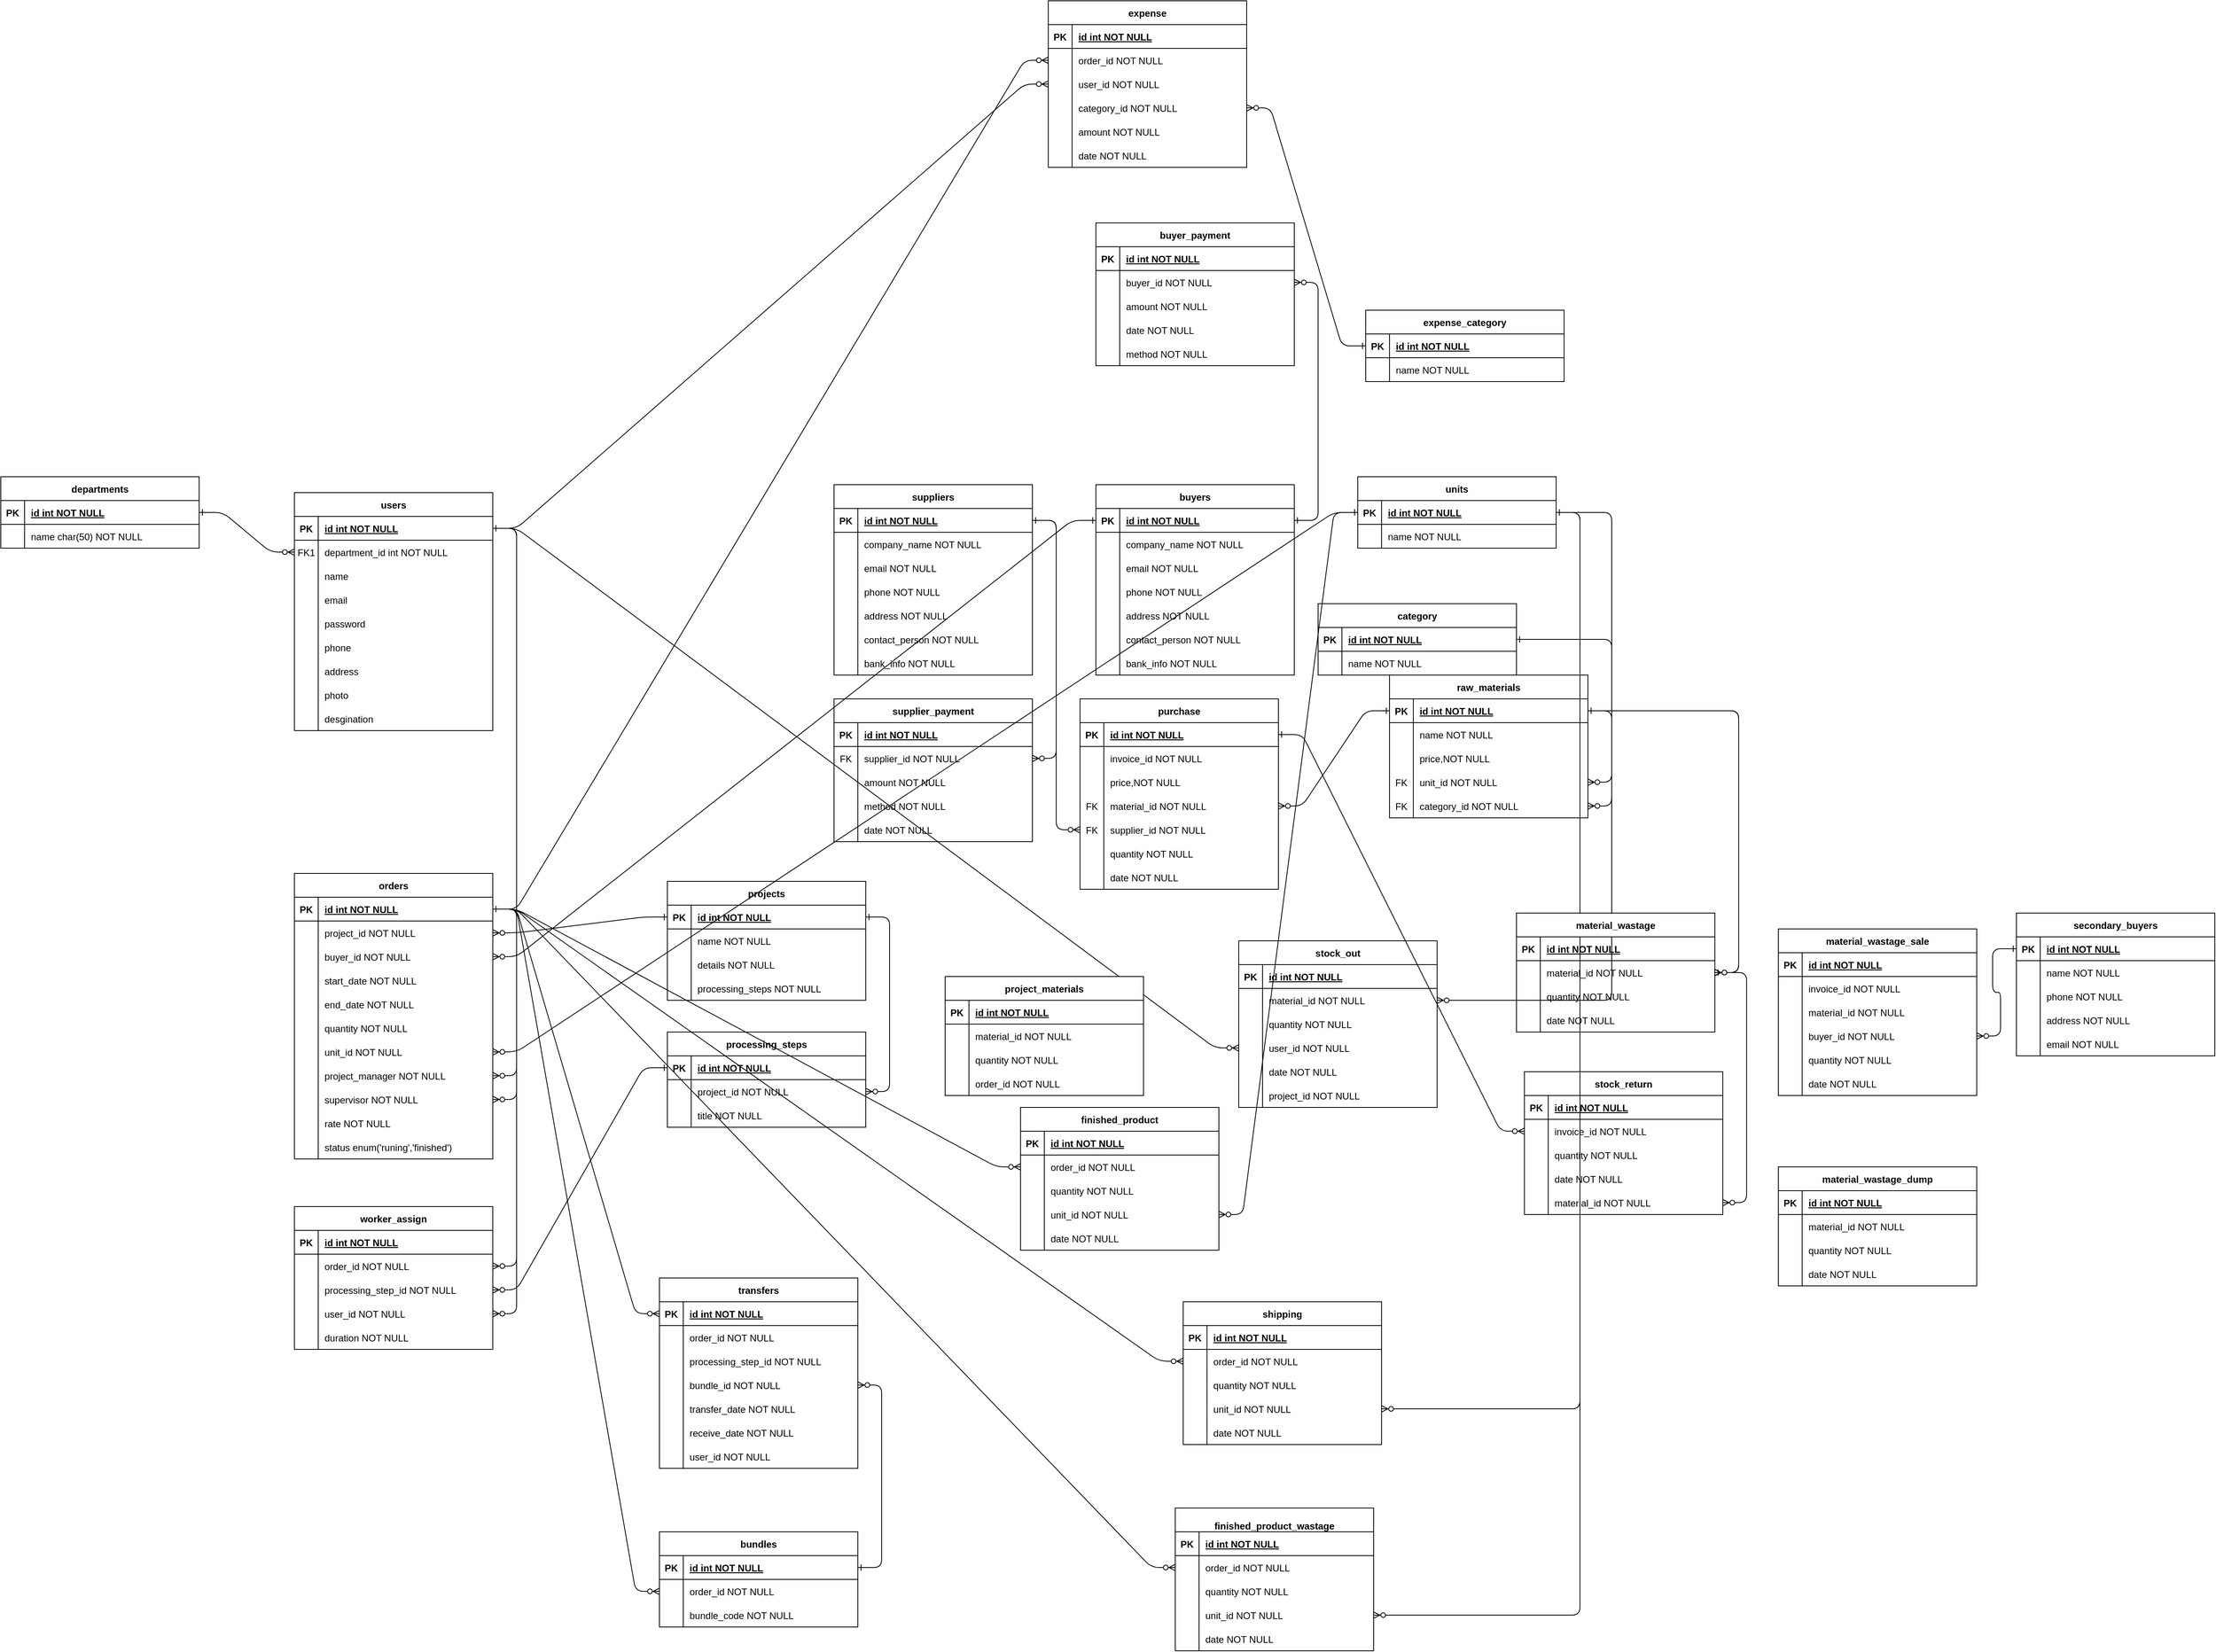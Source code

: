 <mxfile version="22.1.5" type="google">
  <diagram id="R2lEEEUBdFMjLlhIrx00" name="Page-1">
    <mxGraphModel grid="1" page="1" gridSize="10" guides="1" tooltips="1" connect="1" arrows="1" fold="1" pageScale="1" pageWidth="850" pageHeight="1100" math="0" shadow="0" extFonts="Permanent Marker^https://fonts.googleapis.com/css?family=Permanent+Marker">
      <root>
        <mxCell id="0" />
        <mxCell id="1" parent="0" />
        <mxCell id="C-vyLk0tnHw3VtMMgP7b-1" value="" style="edgeStyle=entityRelationEdgeStyle;endArrow=ERzeroToMany;startArrow=ERone;endFill=1;startFill=0;" edge="1" parent="1" source="C-vyLk0tnHw3VtMMgP7b-24" target="C-vyLk0tnHw3VtMMgP7b-6">
          <mxGeometry width="100" height="100" relative="1" as="geometry">
            <mxPoint x="340" y="720" as="sourcePoint" />
            <mxPoint x="440" y="620" as="targetPoint" />
          </mxGeometry>
        </mxCell>
        <mxCell id="C-vyLk0tnHw3VtMMgP7b-2" value="users" style="shape=table;startSize=30;container=1;collapsible=1;childLayout=tableLayout;fixedRows=1;rowLines=0;fontStyle=1;align=center;resizeLast=1;" vertex="1" parent="1">
          <mxGeometry x="110" y="120" width="250" height="300" as="geometry" />
        </mxCell>
        <mxCell id="C-vyLk0tnHw3VtMMgP7b-3" value="" style="shape=partialRectangle;collapsible=0;dropTarget=0;pointerEvents=0;fillColor=none;points=[[0,0.5],[1,0.5]];portConstraint=eastwest;top=0;left=0;right=0;bottom=1;" vertex="1" parent="C-vyLk0tnHw3VtMMgP7b-2">
          <mxGeometry y="30" width="250" height="30" as="geometry" />
        </mxCell>
        <mxCell id="C-vyLk0tnHw3VtMMgP7b-4" value="PK" style="shape=partialRectangle;overflow=hidden;connectable=0;fillColor=none;top=0;left=0;bottom=0;right=0;fontStyle=1;" vertex="1" parent="C-vyLk0tnHw3VtMMgP7b-3">
          <mxGeometry width="30" height="30" as="geometry">
            <mxRectangle width="30" height="30" as="alternateBounds" />
          </mxGeometry>
        </mxCell>
        <mxCell id="C-vyLk0tnHw3VtMMgP7b-5" value="id int NOT NULL " style="shape=partialRectangle;overflow=hidden;connectable=0;fillColor=none;top=0;left=0;bottom=0;right=0;align=left;spacingLeft=6;fontStyle=5;" vertex="1" parent="C-vyLk0tnHw3VtMMgP7b-3">
          <mxGeometry x="30" width="220" height="30" as="geometry">
            <mxRectangle width="220" height="30" as="alternateBounds" />
          </mxGeometry>
        </mxCell>
        <mxCell id="C-vyLk0tnHw3VtMMgP7b-6" value="" style="shape=partialRectangle;collapsible=0;dropTarget=0;pointerEvents=0;fillColor=none;points=[[0,0.5],[1,0.5]];portConstraint=eastwest;top=0;left=0;right=0;bottom=0;" vertex="1" parent="C-vyLk0tnHw3VtMMgP7b-2">
          <mxGeometry y="60" width="250" height="30" as="geometry" />
        </mxCell>
        <mxCell id="C-vyLk0tnHw3VtMMgP7b-7" value="FK1" style="shape=partialRectangle;overflow=hidden;connectable=0;fillColor=none;top=0;left=0;bottom=0;right=0;" vertex="1" parent="C-vyLk0tnHw3VtMMgP7b-6">
          <mxGeometry width="30" height="30" as="geometry">
            <mxRectangle width="30" height="30" as="alternateBounds" />
          </mxGeometry>
        </mxCell>
        <mxCell id="C-vyLk0tnHw3VtMMgP7b-8" value="department_id int NOT NULL" style="shape=partialRectangle;overflow=hidden;connectable=0;fillColor=none;top=0;left=0;bottom=0;right=0;align=left;spacingLeft=6;" vertex="1" parent="C-vyLk0tnHw3VtMMgP7b-6">
          <mxGeometry x="30" width="220" height="30" as="geometry">
            <mxRectangle width="220" height="30" as="alternateBounds" />
          </mxGeometry>
        </mxCell>
        <mxCell id="C-vyLk0tnHw3VtMMgP7b-9" value="" style="shape=partialRectangle;collapsible=0;dropTarget=0;pointerEvents=0;fillColor=none;points=[[0,0.5],[1,0.5]];portConstraint=eastwest;top=0;left=0;right=0;bottom=0;" vertex="1" parent="C-vyLk0tnHw3VtMMgP7b-2">
          <mxGeometry y="90" width="250" height="30" as="geometry" />
        </mxCell>
        <mxCell id="C-vyLk0tnHw3VtMMgP7b-10" value="" style="shape=partialRectangle;overflow=hidden;connectable=0;fillColor=none;top=0;left=0;bottom=0;right=0;" vertex="1" parent="C-vyLk0tnHw3VtMMgP7b-9">
          <mxGeometry width="30" height="30" as="geometry">
            <mxRectangle width="30" height="30" as="alternateBounds" />
          </mxGeometry>
        </mxCell>
        <mxCell id="C-vyLk0tnHw3VtMMgP7b-11" value="name " style="shape=partialRectangle;overflow=hidden;connectable=0;fillColor=none;top=0;left=0;bottom=0;right=0;align=left;spacingLeft=6;" vertex="1" parent="C-vyLk0tnHw3VtMMgP7b-9">
          <mxGeometry x="30" width="220" height="30" as="geometry">
            <mxRectangle width="220" height="30" as="alternateBounds" />
          </mxGeometry>
        </mxCell>
        <mxCell id="B3pprpvF2BbJzs_DJmGs-11" value="" style="shape=partialRectangle;collapsible=0;dropTarget=0;pointerEvents=0;fillColor=none;points=[[0,0.5],[1,0.5]];portConstraint=eastwest;top=0;left=0;right=0;bottom=0;" vertex="1" parent="C-vyLk0tnHw3VtMMgP7b-2">
          <mxGeometry y="120" width="250" height="30" as="geometry" />
        </mxCell>
        <mxCell id="B3pprpvF2BbJzs_DJmGs-12" value="" style="shape=partialRectangle;overflow=hidden;connectable=0;fillColor=none;top=0;left=0;bottom=0;right=0;" vertex="1" parent="B3pprpvF2BbJzs_DJmGs-11">
          <mxGeometry width="30" height="30" as="geometry">
            <mxRectangle width="30" height="30" as="alternateBounds" />
          </mxGeometry>
        </mxCell>
        <mxCell id="B3pprpvF2BbJzs_DJmGs-13" value="email" style="shape=partialRectangle;overflow=hidden;connectable=0;fillColor=none;top=0;left=0;bottom=0;right=0;align=left;spacingLeft=6;" vertex="1" parent="B3pprpvF2BbJzs_DJmGs-11">
          <mxGeometry x="30" width="220" height="30" as="geometry">
            <mxRectangle width="220" height="30" as="alternateBounds" />
          </mxGeometry>
        </mxCell>
        <mxCell id="B3pprpvF2BbJzs_DJmGs-14" value="" style="shape=partialRectangle;collapsible=0;dropTarget=0;pointerEvents=0;fillColor=none;points=[[0,0.5],[1,0.5]];portConstraint=eastwest;top=0;left=0;right=0;bottom=0;" vertex="1" parent="C-vyLk0tnHw3VtMMgP7b-2">
          <mxGeometry y="150" width="250" height="30" as="geometry" />
        </mxCell>
        <mxCell id="B3pprpvF2BbJzs_DJmGs-15" value="" style="shape=partialRectangle;overflow=hidden;connectable=0;fillColor=none;top=0;left=0;bottom=0;right=0;" vertex="1" parent="B3pprpvF2BbJzs_DJmGs-14">
          <mxGeometry width="30" height="30" as="geometry">
            <mxRectangle width="30" height="30" as="alternateBounds" />
          </mxGeometry>
        </mxCell>
        <mxCell id="B3pprpvF2BbJzs_DJmGs-16" value="password" style="shape=partialRectangle;overflow=hidden;connectable=0;fillColor=none;top=0;left=0;bottom=0;right=0;align=left;spacingLeft=6;" vertex="1" parent="B3pprpvF2BbJzs_DJmGs-14">
          <mxGeometry x="30" width="220" height="30" as="geometry">
            <mxRectangle width="220" height="30" as="alternateBounds" />
          </mxGeometry>
        </mxCell>
        <mxCell id="B3pprpvF2BbJzs_DJmGs-17" value="" style="shape=partialRectangle;collapsible=0;dropTarget=0;pointerEvents=0;fillColor=none;points=[[0,0.5],[1,0.5]];portConstraint=eastwest;top=0;left=0;right=0;bottom=0;" vertex="1" parent="C-vyLk0tnHw3VtMMgP7b-2">
          <mxGeometry y="180" width="250" height="30" as="geometry" />
        </mxCell>
        <mxCell id="B3pprpvF2BbJzs_DJmGs-18" value="" style="shape=partialRectangle;overflow=hidden;connectable=0;fillColor=none;top=0;left=0;bottom=0;right=0;" vertex="1" parent="B3pprpvF2BbJzs_DJmGs-17">
          <mxGeometry width="30" height="30" as="geometry">
            <mxRectangle width="30" height="30" as="alternateBounds" />
          </mxGeometry>
        </mxCell>
        <mxCell id="B3pprpvF2BbJzs_DJmGs-19" value="phone" style="shape=partialRectangle;overflow=hidden;connectable=0;fillColor=none;top=0;left=0;bottom=0;right=0;align=left;spacingLeft=6;" vertex="1" parent="B3pprpvF2BbJzs_DJmGs-17">
          <mxGeometry x="30" width="220" height="30" as="geometry">
            <mxRectangle width="220" height="30" as="alternateBounds" />
          </mxGeometry>
        </mxCell>
        <mxCell id="B3pprpvF2BbJzs_DJmGs-20" value="" style="shape=partialRectangle;collapsible=0;dropTarget=0;pointerEvents=0;fillColor=none;points=[[0,0.5],[1,0.5]];portConstraint=eastwest;top=0;left=0;right=0;bottom=0;" vertex="1" parent="C-vyLk0tnHw3VtMMgP7b-2">
          <mxGeometry y="210" width="250" height="30" as="geometry" />
        </mxCell>
        <mxCell id="B3pprpvF2BbJzs_DJmGs-21" value="" style="shape=partialRectangle;overflow=hidden;connectable=0;fillColor=none;top=0;left=0;bottom=0;right=0;" vertex="1" parent="B3pprpvF2BbJzs_DJmGs-20">
          <mxGeometry width="30" height="30" as="geometry">
            <mxRectangle width="30" height="30" as="alternateBounds" />
          </mxGeometry>
        </mxCell>
        <mxCell id="B3pprpvF2BbJzs_DJmGs-22" value="address" style="shape=partialRectangle;overflow=hidden;connectable=0;fillColor=none;top=0;left=0;bottom=0;right=0;align=left;spacingLeft=6;" vertex="1" parent="B3pprpvF2BbJzs_DJmGs-20">
          <mxGeometry x="30" width="220" height="30" as="geometry">
            <mxRectangle width="220" height="30" as="alternateBounds" />
          </mxGeometry>
        </mxCell>
        <mxCell id="B3pprpvF2BbJzs_DJmGs-23" value="" style="shape=partialRectangle;collapsible=0;dropTarget=0;pointerEvents=0;fillColor=none;points=[[0,0.5],[1,0.5]];portConstraint=eastwest;top=0;left=0;right=0;bottom=0;" vertex="1" parent="C-vyLk0tnHw3VtMMgP7b-2">
          <mxGeometry y="240" width="250" height="30" as="geometry" />
        </mxCell>
        <mxCell id="B3pprpvF2BbJzs_DJmGs-24" value="" style="shape=partialRectangle;overflow=hidden;connectable=0;fillColor=none;top=0;left=0;bottom=0;right=0;" vertex="1" parent="B3pprpvF2BbJzs_DJmGs-23">
          <mxGeometry width="30" height="30" as="geometry">
            <mxRectangle width="30" height="30" as="alternateBounds" />
          </mxGeometry>
        </mxCell>
        <mxCell id="B3pprpvF2BbJzs_DJmGs-25" value="photo" style="shape=partialRectangle;overflow=hidden;connectable=0;fillColor=none;top=0;left=0;bottom=0;right=0;align=left;spacingLeft=6;" vertex="1" parent="B3pprpvF2BbJzs_DJmGs-23">
          <mxGeometry x="30" width="220" height="30" as="geometry">
            <mxRectangle width="220" height="30" as="alternateBounds" />
          </mxGeometry>
        </mxCell>
        <mxCell id="B3pprpvF2BbJzs_DJmGs-26" value="" style="shape=partialRectangle;collapsible=0;dropTarget=0;pointerEvents=0;fillColor=none;points=[[0,0.5],[1,0.5]];portConstraint=eastwest;top=0;left=0;right=0;bottom=0;" vertex="1" parent="C-vyLk0tnHw3VtMMgP7b-2">
          <mxGeometry y="270" width="250" height="30" as="geometry" />
        </mxCell>
        <mxCell id="B3pprpvF2BbJzs_DJmGs-27" value="" style="shape=partialRectangle;overflow=hidden;connectable=0;fillColor=none;top=0;left=0;bottom=0;right=0;" vertex="1" parent="B3pprpvF2BbJzs_DJmGs-26">
          <mxGeometry width="30" height="30" as="geometry">
            <mxRectangle width="30" height="30" as="alternateBounds" />
          </mxGeometry>
        </mxCell>
        <mxCell id="B3pprpvF2BbJzs_DJmGs-28" value="desgination" style="shape=partialRectangle;overflow=hidden;connectable=0;fillColor=none;top=0;left=0;bottom=0;right=0;align=left;spacingLeft=6;" vertex="1" parent="B3pprpvF2BbJzs_DJmGs-26">
          <mxGeometry x="30" width="220" height="30" as="geometry">
            <mxRectangle width="220" height="30" as="alternateBounds" />
          </mxGeometry>
        </mxCell>
        <mxCell id="C-vyLk0tnHw3VtMMgP7b-13" value="suppliers" style="shape=table;startSize=30;container=1;collapsible=1;childLayout=tableLayout;fixedRows=1;rowLines=0;fontStyle=1;align=center;resizeLast=1;" vertex="1" parent="1">
          <mxGeometry x="790" y="110" width="250" height="240" as="geometry" />
        </mxCell>
        <mxCell id="C-vyLk0tnHw3VtMMgP7b-14" value="" style="shape=partialRectangle;collapsible=0;dropTarget=0;pointerEvents=0;fillColor=none;points=[[0,0.5],[1,0.5]];portConstraint=eastwest;top=0;left=0;right=0;bottom=1;" vertex="1" parent="C-vyLk0tnHw3VtMMgP7b-13">
          <mxGeometry y="30" width="250" height="30" as="geometry" />
        </mxCell>
        <mxCell id="C-vyLk0tnHw3VtMMgP7b-15" value="PK" style="shape=partialRectangle;overflow=hidden;connectable=0;fillColor=none;top=0;left=0;bottom=0;right=0;fontStyle=1;" vertex="1" parent="C-vyLk0tnHw3VtMMgP7b-14">
          <mxGeometry width="30" height="30" as="geometry">
            <mxRectangle width="30" height="30" as="alternateBounds" />
          </mxGeometry>
        </mxCell>
        <mxCell id="C-vyLk0tnHw3VtMMgP7b-16" value="id int NOT NULL " style="shape=partialRectangle;overflow=hidden;connectable=0;fillColor=none;top=0;left=0;bottom=0;right=0;align=left;spacingLeft=6;fontStyle=5;" vertex="1" parent="C-vyLk0tnHw3VtMMgP7b-14">
          <mxGeometry x="30" width="220" height="30" as="geometry">
            <mxRectangle width="220" height="30" as="alternateBounds" />
          </mxGeometry>
        </mxCell>
        <mxCell id="C-vyLk0tnHw3VtMMgP7b-20" value="" style="shape=partialRectangle;collapsible=0;dropTarget=0;pointerEvents=0;fillColor=none;points=[[0,0.5],[1,0.5]];portConstraint=eastwest;top=0;left=0;right=0;bottom=0;" vertex="1" parent="C-vyLk0tnHw3VtMMgP7b-13">
          <mxGeometry y="60" width="250" height="30" as="geometry" />
        </mxCell>
        <mxCell id="C-vyLk0tnHw3VtMMgP7b-21" value="" style="shape=partialRectangle;overflow=hidden;connectable=0;fillColor=none;top=0;left=0;bottom=0;right=0;" vertex="1" parent="C-vyLk0tnHw3VtMMgP7b-20">
          <mxGeometry width="30" height="30" as="geometry">
            <mxRectangle width="30" height="30" as="alternateBounds" />
          </mxGeometry>
        </mxCell>
        <mxCell id="C-vyLk0tnHw3VtMMgP7b-22" value="company_name NOT NULL" style="shape=partialRectangle;overflow=hidden;connectable=0;fillColor=none;top=0;left=0;bottom=0;right=0;align=left;spacingLeft=6;" vertex="1" parent="C-vyLk0tnHw3VtMMgP7b-20">
          <mxGeometry x="30" width="220" height="30" as="geometry">
            <mxRectangle width="220" height="30" as="alternateBounds" />
          </mxGeometry>
        </mxCell>
        <mxCell id="B3pprpvF2BbJzs_DJmGs-29" value="" style="shape=partialRectangle;collapsible=0;dropTarget=0;pointerEvents=0;fillColor=none;points=[[0,0.5],[1,0.5]];portConstraint=eastwest;top=0;left=0;right=0;bottom=0;" vertex="1" parent="C-vyLk0tnHw3VtMMgP7b-13">
          <mxGeometry y="90" width="250" height="30" as="geometry" />
        </mxCell>
        <mxCell id="B3pprpvF2BbJzs_DJmGs-30" value="" style="shape=partialRectangle;overflow=hidden;connectable=0;fillColor=none;top=0;left=0;bottom=0;right=0;" vertex="1" parent="B3pprpvF2BbJzs_DJmGs-29">
          <mxGeometry width="30" height="30" as="geometry">
            <mxRectangle width="30" height="30" as="alternateBounds" />
          </mxGeometry>
        </mxCell>
        <mxCell id="B3pprpvF2BbJzs_DJmGs-31" value="email NOT NULL" style="shape=partialRectangle;overflow=hidden;connectable=0;fillColor=none;top=0;left=0;bottom=0;right=0;align=left;spacingLeft=6;" vertex="1" parent="B3pprpvF2BbJzs_DJmGs-29">
          <mxGeometry x="30" width="220" height="30" as="geometry">
            <mxRectangle width="220" height="30" as="alternateBounds" />
          </mxGeometry>
        </mxCell>
        <mxCell id="B3pprpvF2BbJzs_DJmGs-32" value="" style="shape=partialRectangle;collapsible=0;dropTarget=0;pointerEvents=0;fillColor=none;points=[[0,0.5],[1,0.5]];portConstraint=eastwest;top=0;left=0;right=0;bottom=0;" vertex="1" parent="C-vyLk0tnHw3VtMMgP7b-13">
          <mxGeometry y="120" width="250" height="30" as="geometry" />
        </mxCell>
        <mxCell id="B3pprpvF2BbJzs_DJmGs-33" value="" style="shape=partialRectangle;overflow=hidden;connectable=0;fillColor=none;top=0;left=0;bottom=0;right=0;" vertex="1" parent="B3pprpvF2BbJzs_DJmGs-32">
          <mxGeometry width="30" height="30" as="geometry">
            <mxRectangle width="30" height="30" as="alternateBounds" />
          </mxGeometry>
        </mxCell>
        <mxCell id="B3pprpvF2BbJzs_DJmGs-34" value="phone NOT NULL" style="shape=partialRectangle;overflow=hidden;connectable=0;fillColor=none;top=0;left=0;bottom=0;right=0;align=left;spacingLeft=6;" vertex="1" parent="B3pprpvF2BbJzs_DJmGs-32">
          <mxGeometry x="30" width="220" height="30" as="geometry">
            <mxRectangle width="220" height="30" as="alternateBounds" />
          </mxGeometry>
        </mxCell>
        <mxCell id="B3pprpvF2BbJzs_DJmGs-35" value="" style="shape=partialRectangle;collapsible=0;dropTarget=0;pointerEvents=0;fillColor=none;points=[[0,0.5],[1,0.5]];portConstraint=eastwest;top=0;left=0;right=0;bottom=0;" vertex="1" parent="C-vyLk0tnHw3VtMMgP7b-13">
          <mxGeometry y="150" width="250" height="30" as="geometry" />
        </mxCell>
        <mxCell id="B3pprpvF2BbJzs_DJmGs-36" value="" style="shape=partialRectangle;overflow=hidden;connectable=0;fillColor=none;top=0;left=0;bottom=0;right=0;" vertex="1" parent="B3pprpvF2BbJzs_DJmGs-35">
          <mxGeometry width="30" height="30" as="geometry">
            <mxRectangle width="30" height="30" as="alternateBounds" />
          </mxGeometry>
        </mxCell>
        <mxCell id="B3pprpvF2BbJzs_DJmGs-37" value="address NOT NULL" style="shape=partialRectangle;overflow=hidden;connectable=0;fillColor=none;top=0;left=0;bottom=0;right=0;align=left;spacingLeft=6;" vertex="1" parent="B3pprpvF2BbJzs_DJmGs-35">
          <mxGeometry x="30" width="220" height="30" as="geometry">
            <mxRectangle width="220" height="30" as="alternateBounds" />
          </mxGeometry>
        </mxCell>
        <mxCell id="B3pprpvF2BbJzs_DJmGs-38" value="" style="shape=partialRectangle;collapsible=0;dropTarget=0;pointerEvents=0;fillColor=none;points=[[0,0.5],[1,0.5]];portConstraint=eastwest;top=0;left=0;right=0;bottom=0;" vertex="1" parent="C-vyLk0tnHw3VtMMgP7b-13">
          <mxGeometry y="180" width="250" height="30" as="geometry" />
        </mxCell>
        <mxCell id="B3pprpvF2BbJzs_DJmGs-39" value="" style="shape=partialRectangle;overflow=hidden;connectable=0;fillColor=none;top=0;left=0;bottom=0;right=0;" vertex="1" parent="B3pprpvF2BbJzs_DJmGs-38">
          <mxGeometry width="30" height="30" as="geometry">
            <mxRectangle width="30" height="30" as="alternateBounds" />
          </mxGeometry>
        </mxCell>
        <mxCell id="B3pprpvF2BbJzs_DJmGs-40" value="contact_person NOT NULL" style="shape=partialRectangle;overflow=hidden;connectable=0;fillColor=none;top=0;left=0;bottom=0;right=0;align=left;spacingLeft=6;" vertex="1" parent="B3pprpvF2BbJzs_DJmGs-38">
          <mxGeometry x="30" width="220" height="30" as="geometry">
            <mxRectangle width="220" height="30" as="alternateBounds" />
          </mxGeometry>
        </mxCell>
        <mxCell id="B3pprpvF2BbJzs_DJmGs-41" value="" style="shape=partialRectangle;collapsible=0;dropTarget=0;pointerEvents=0;fillColor=none;points=[[0,0.5],[1,0.5]];portConstraint=eastwest;top=0;left=0;right=0;bottom=0;" vertex="1" parent="C-vyLk0tnHw3VtMMgP7b-13">
          <mxGeometry y="210" width="250" height="30" as="geometry" />
        </mxCell>
        <mxCell id="B3pprpvF2BbJzs_DJmGs-42" value="" style="shape=partialRectangle;overflow=hidden;connectable=0;fillColor=none;top=0;left=0;bottom=0;right=0;" vertex="1" parent="B3pprpvF2BbJzs_DJmGs-41">
          <mxGeometry width="30" height="30" as="geometry">
            <mxRectangle width="30" height="30" as="alternateBounds" />
          </mxGeometry>
        </mxCell>
        <mxCell id="B3pprpvF2BbJzs_DJmGs-43" value="bank_info NOT NULL" style="shape=partialRectangle;overflow=hidden;connectable=0;fillColor=none;top=0;left=0;bottom=0;right=0;align=left;spacingLeft=6;" vertex="1" parent="B3pprpvF2BbJzs_DJmGs-41">
          <mxGeometry x="30" width="220" height="30" as="geometry">
            <mxRectangle width="220" height="30" as="alternateBounds" />
          </mxGeometry>
        </mxCell>
        <mxCell id="C-vyLk0tnHw3VtMMgP7b-23" value="departments" style="shape=table;startSize=30;container=1;collapsible=1;childLayout=tableLayout;fixedRows=1;rowLines=0;fontStyle=1;align=center;resizeLast=1;" vertex="1" parent="1">
          <mxGeometry x="-260" y="100" width="250" height="90" as="geometry" />
        </mxCell>
        <mxCell id="C-vyLk0tnHw3VtMMgP7b-24" value="" style="shape=partialRectangle;collapsible=0;dropTarget=0;pointerEvents=0;fillColor=none;points=[[0,0.5],[1,0.5]];portConstraint=eastwest;top=0;left=0;right=0;bottom=1;" vertex="1" parent="C-vyLk0tnHw3VtMMgP7b-23">
          <mxGeometry y="30" width="250" height="30" as="geometry" />
        </mxCell>
        <mxCell id="C-vyLk0tnHw3VtMMgP7b-25" value="PK" style="shape=partialRectangle;overflow=hidden;connectable=0;fillColor=none;top=0;left=0;bottom=0;right=0;fontStyle=1;" vertex="1" parent="C-vyLk0tnHw3VtMMgP7b-24">
          <mxGeometry width="30" height="30" as="geometry">
            <mxRectangle width="30" height="30" as="alternateBounds" />
          </mxGeometry>
        </mxCell>
        <mxCell id="C-vyLk0tnHw3VtMMgP7b-26" value="id int NOT NULL " style="shape=partialRectangle;overflow=hidden;connectable=0;fillColor=none;top=0;left=0;bottom=0;right=0;align=left;spacingLeft=6;fontStyle=5;" vertex="1" parent="C-vyLk0tnHw3VtMMgP7b-24">
          <mxGeometry x="30" width="220" height="30" as="geometry">
            <mxRectangle width="220" height="30" as="alternateBounds" />
          </mxGeometry>
        </mxCell>
        <mxCell id="C-vyLk0tnHw3VtMMgP7b-27" value="" style="shape=partialRectangle;collapsible=0;dropTarget=0;pointerEvents=0;fillColor=none;points=[[0,0.5],[1,0.5]];portConstraint=eastwest;top=0;left=0;right=0;bottom=0;" vertex="1" parent="C-vyLk0tnHw3VtMMgP7b-23">
          <mxGeometry y="60" width="250" height="30" as="geometry" />
        </mxCell>
        <mxCell id="C-vyLk0tnHw3VtMMgP7b-28" value="" style="shape=partialRectangle;overflow=hidden;connectable=0;fillColor=none;top=0;left=0;bottom=0;right=0;" vertex="1" parent="C-vyLk0tnHw3VtMMgP7b-27">
          <mxGeometry width="30" height="30" as="geometry">
            <mxRectangle width="30" height="30" as="alternateBounds" />
          </mxGeometry>
        </mxCell>
        <mxCell id="C-vyLk0tnHw3VtMMgP7b-29" value="name char(50) NOT NULL" style="shape=partialRectangle;overflow=hidden;connectable=0;fillColor=none;top=0;left=0;bottom=0;right=0;align=left;spacingLeft=6;" vertex="1" parent="C-vyLk0tnHw3VtMMgP7b-27">
          <mxGeometry x="30" width="220" height="30" as="geometry">
            <mxRectangle width="220" height="30" as="alternateBounds" />
          </mxGeometry>
        </mxCell>
        <mxCell id="B3pprpvF2BbJzs_DJmGs-50" value="buyers" style="shape=table;startSize=30;container=1;collapsible=1;childLayout=tableLayout;fixedRows=1;rowLines=0;fontStyle=1;align=center;resizeLast=1;" vertex="1" parent="1">
          <mxGeometry x="1120" y="110" width="250" height="240" as="geometry" />
        </mxCell>
        <mxCell id="B3pprpvF2BbJzs_DJmGs-51" value="" style="shape=partialRectangle;collapsible=0;dropTarget=0;pointerEvents=0;fillColor=none;points=[[0,0.5],[1,0.5]];portConstraint=eastwest;top=0;left=0;right=0;bottom=1;" vertex="1" parent="B3pprpvF2BbJzs_DJmGs-50">
          <mxGeometry y="30" width="250" height="30" as="geometry" />
        </mxCell>
        <mxCell id="B3pprpvF2BbJzs_DJmGs-52" value="PK" style="shape=partialRectangle;overflow=hidden;connectable=0;fillColor=none;top=0;left=0;bottom=0;right=0;fontStyle=1;" vertex="1" parent="B3pprpvF2BbJzs_DJmGs-51">
          <mxGeometry width="30" height="30" as="geometry">
            <mxRectangle width="30" height="30" as="alternateBounds" />
          </mxGeometry>
        </mxCell>
        <mxCell id="B3pprpvF2BbJzs_DJmGs-53" value="id int NOT NULL " style="shape=partialRectangle;overflow=hidden;connectable=0;fillColor=none;top=0;left=0;bottom=0;right=0;align=left;spacingLeft=6;fontStyle=5;" vertex="1" parent="B3pprpvF2BbJzs_DJmGs-51">
          <mxGeometry x="30" width="220" height="30" as="geometry">
            <mxRectangle width="220" height="30" as="alternateBounds" />
          </mxGeometry>
        </mxCell>
        <mxCell id="B3pprpvF2BbJzs_DJmGs-54" value="" style="shape=partialRectangle;collapsible=0;dropTarget=0;pointerEvents=0;fillColor=none;points=[[0,0.5],[1,0.5]];portConstraint=eastwest;top=0;left=0;right=0;bottom=0;" vertex="1" parent="B3pprpvF2BbJzs_DJmGs-50">
          <mxGeometry y="60" width="250" height="30" as="geometry" />
        </mxCell>
        <mxCell id="B3pprpvF2BbJzs_DJmGs-55" value="" style="shape=partialRectangle;overflow=hidden;connectable=0;fillColor=none;top=0;left=0;bottom=0;right=0;" vertex="1" parent="B3pprpvF2BbJzs_DJmGs-54">
          <mxGeometry width="30" height="30" as="geometry">
            <mxRectangle width="30" height="30" as="alternateBounds" />
          </mxGeometry>
        </mxCell>
        <mxCell id="B3pprpvF2BbJzs_DJmGs-56" value="company_name NOT NULL" style="shape=partialRectangle;overflow=hidden;connectable=0;fillColor=none;top=0;left=0;bottom=0;right=0;align=left;spacingLeft=6;" vertex="1" parent="B3pprpvF2BbJzs_DJmGs-54">
          <mxGeometry x="30" width="220" height="30" as="geometry">
            <mxRectangle width="220" height="30" as="alternateBounds" />
          </mxGeometry>
        </mxCell>
        <mxCell id="B3pprpvF2BbJzs_DJmGs-57" value="" style="shape=partialRectangle;collapsible=0;dropTarget=0;pointerEvents=0;fillColor=none;points=[[0,0.5],[1,0.5]];portConstraint=eastwest;top=0;left=0;right=0;bottom=0;" vertex="1" parent="B3pprpvF2BbJzs_DJmGs-50">
          <mxGeometry y="90" width="250" height="30" as="geometry" />
        </mxCell>
        <mxCell id="B3pprpvF2BbJzs_DJmGs-58" value="" style="shape=partialRectangle;overflow=hidden;connectable=0;fillColor=none;top=0;left=0;bottom=0;right=0;" vertex="1" parent="B3pprpvF2BbJzs_DJmGs-57">
          <mxGeometry width="30" height="30" as="geometry">
            <mxRectangle width="30" height="30" as="alternateBounds" />
          </mxGeometry>
        </mxCell>
        <mxCell id="B3pprpvF2BbJzs_DJmGs-59" value="email NOT NULL" style="shape=partialRectangle;overflow=hidden;connectable=0;fillColor=none;top=0;left=0;bottom=0;right=0;align=left;spacingLeft=6;" vertex="1" parent="B3pprpvF2BbJzs_DJmGs-57">
          <mxGeometry x="30" width="220" height="30" as="geometry">
            <mxRectangle width="220" height="30" as="alternateBounds" />
          </mxGeometry>
        </mxCell>
        <mxCell id="B3pprpvF2BbJzs_DJmGs-60" value="" style="shape=partialRectangle;collapsible=0;dropTarget=0;pointerEvents=0;fillColor=none;points=[[0,0.5],[1,0.5]];portConstraint=eastwest;top=0;left=0;right=0;bottom=0;" vertex="1" parent="B3pprpvF2BbJzs_DJmGs-50">
          <mxGeometry y="120" width="250" height="30" as="geometry" />
        </mxCell>
        <mxCell id="B3pprpvF2BbJzs_DJmGs-61" value="" style="shape=partialRectangle;overflow=hidden;connectable=0;fillColor=none;top=0;left=0;bottom=0;right=0;" vertex="1" parent="B3pprpvF2BbJzs_DJmGs-60">
          <mxGeometry width="30" height="30" as="geometry">
            <mxRectangle width="30" height="30" as="alternateBounds" />
          </mxGeometry>
        </mxCell>
        <mxCell id="B3pprpvF2BbJzs_DJmGs-62" value="phone NOT NULL" style="shape=partialRectangle;overflow=hidden;connectable=0;fillColor=none;top=0;left=0;bottom=0;right=0;align=left;spacingLeft=6;" vertex="1" parent="B3pprpvF2BbJzs_DJmGs-60">
          <mxGeometry x="30" width="220" height="30" as="geometry">
            <mxRectangle width="220" height="30" as="alternateBounds" />
          </mxGeometry>
        </mxCell>
        <mxCell id="B3pprpvF2BbJzs_DJmGs-63" value="" style="shape=partialRectangle;collapsible=0;dropTarget=0;pointerEvents=0;fillColor=none;points=[[0,0.5],[1,0.5]];portConstraint=eastwest;top=0;left=0;right=0;bottom=0;" vertex="1" parent="B3pprpvF2BbJzs_DJmGs-50">
          <mxGeometry y="150" width="250" height="30" as="geometry" />
        </mxCell>
        <mxCell id="B3pprpvF2BbJzs_DJmGs-64" value="" style="shape=partialRectangle;overflow=hidden;connectable=0;fillColor=none;top=0;left=0;bottom=0;right=0;" vertex="1" parent="B3pprpvF2BbJzs_DJmGs-63">
          <mxGeometry width="30" height="30" as="geometry">
            <mxRectangle width="30" height="30" as="alternateBounds" />
          </mxGeometry>
        </mxCell>
        <mxCell id="B3pprpvF2BbJzs_DJmGs-65" value="address NOT NULL" style="shape=partialRectangle;overflow=hidden;connectable=0;fillColor=none;top=0;left=0;bottom=0;right=0;align=left;spacingLeft=6;" vertex="1" parent="B3pprpvF2BbJzs_DJmGs-63">
          <mxGeometry x="30" width="220" height="30" as="geometry">
            <mxRectangle width="220" height="30" as="alternateBounds" />
          </mxGeometry>
        </mxCell>
        <mxCell id="B3pprpvF2BbJzs_DJmGs-66" value="" style="shape=partialRectangle;collapsible=0;dropTarget=0;pointerEvents=0;fillColor=none;points=[[0,0.5],[1,0.5]];portConstraint=eastwest;top=0;left=0;right=0;bottom=0;" vertex="1" parent="B3pprpvF2BbJzs_DJmGs-50">
          <mxGeometry y="180" width="250" height="30" as="geometry" />
        </mxCell>
        <mxCell id="B3pprpvF2BbJzs_DJmGs-67" value="" style="shape=partialRectangle;overflow=hidden;connectable=0;fillColor=none;top=0;left=0;bottom=0;right=0;" vertex="1" parent="B3pprpvF2BbJzs_DJmGs-66">
          <mxGeometry width="30" height="30" as="geometry">
            <mxRectangle width="30" height="30" as="alternateBounds" />
          </mxGeometry>
        </mxCell>
        <mxCell id="B3pprpvF2BbJzs_DJmGs-68" value="contact_person NOT NULL" style="shape=partialRectangle;overflow=hidden;connectable=0;fillColor=none;top=0;left=0;bottom=0;right=0;align=left;spacingLeft=6;" vertex="1" parent="B3pprpvF2BbJzs_DJmGs-66">
          <mxGeometry x="30" width="220" height="30" as="geometry">
            <mxRectangle width="220" height="30" as="alternateBounds" />
          </mxGeometry>
        </mxCell>
        <mxCell id="B3pprpvF2BbJzs_DJmGs-69" value="" style="shape=partialRectangle;collapsible=0;dropTarget=0;pointerEvents=0;fillColor=none;points=[[0,0.5],[1,0.5]];portConstraint=eastwest;top=0;left=0;right=0;bottom=0;" vertex="1" parent="B3pprpvF2BbJzs_DJmGs-50">
          <mxGeometry y="210" width="250" height="30" as="geometry" />
        </mxCell>
        <mxCell id="B3pprpvF2BbJzs_DJmGs-70" value="" style="shape=partialRectangle;overflow=hidden;connectable=0;fillColor=none;top=0;left=0;bottom=0;right=0;" vertex="1" parent="B3pprpvF2BbJzs_DJmGs-69">
          <mxGeometry width="30" height="30" as="geometry">
            <mxRectangle width="30" height="30" as="alternateBounds" />
          </mxGeometry>
        </mxCell>
        <mxCell id="B3pprpvF2BbJzs_DJmGs-71" value="bank_info NOT NULL" style="shape=partialRectangle;overflow=hidden;connectable=0;fillColor=none;top=0;left=0;bottom=0;right=0;align=left;spacingLeft=6;" vertex="1" parent="B3pprpvF2BbJzs_DJmGs-69">
          <mxGeometry x="30" width="220" height="30" as="geometry">
            <mxRectangle width="220" height="30" as="alternateBounds" />
          </mxGeometry>
        </mxCell>
        <mxCell id="B3pprpvF2BbJzs_DJmGs-72" value="units" style="shape=table;startSize=30;container=1;collapsible=1;childLayout=tableLayout;fixedRows=1;rowLines=0;fontStyle=1;align=center;resizeLast=1;" vertex="1" parent="1">
          <mxGeometry x="1450" y="100" width="250" height="90" as="geometry" />
        </mxCell>
        <mxCell id="B3pprpvF2BbJzs_DJmGs-73" value="" style="shape=partialRectangle;collapsible=0;dropTarget=0;pointerEvents=0;fillColor=none;points=[[0,0.5],[1,0.5]];portConstraint=eastwest;top=0;left=0;right=0;bottom=1;" vertex="1" parent="B3pprpvF2BbJzs_DJmGs-72">
          <mxGeometry y="30" width="250" height="30" as="geometry" />
        </mxCell>
        <mxCell id="B3pprpvF2BbJzs_DJmGs-74" value="PK" style="shape=partialRectangle;overflow=hidden;connectable=0;fillColor=none;top=0;left=0;bottom=0;right=0;fontStyle=1;" vertex="1" parent="B3pprpvF2BbJzs_DJmGs-73">
          <mxGeometry width="30" height="30" as="geometry">
            <mxRectangle width="30" height="30" as="alternateBounds" />
          </mxGeometry>
        </mxCell>
        <mxCell id="B3pprpvF2BbJzs_DJmGs-75" value="id int NOT NULL " style="shape=partialRectangle;overflow=hidden;connectable=0;fillColor=none;top=0;left=0;bottom=0;right=0;align=left;spacingLeft=6;fontStyle=5;" vertex="1" parent="B3pprpvF2BbJzs_DJmGs-73">
          <mxGeometry x="30" width="220" height="30" as="geometry">
            <mxRectangle width="220" height="30" as="alternateBounds" />
          </mxGeometry>
        </mxCell>
        <mxCell id="B3pprpvF2BbJzs_DJmGs-76" value="" style="shape=partialRectangle;collapsible=0;dropTarget=0;pointerEvents=0;fillColor=none;points=[[0,0.5],[1,0.5]];portConstraint=eastwest;top=0;left=0;right=0;bottom=0;" vertex="1" parent="B3pprpvF2BbJzs_DJmGs-72">
          <mxGeometry y="60" width="250" height="30" as="geometry" />
        </mxCell>
        <mxCell id="B3pprpvF2BbJzs_DJmGs-77" value="" style="shape=partialRectangle;overflow=hidden;connectable=0;fillColor=none;top=0;left=0;bottom=0;right=0;" vertex="1" parent="B3pprpvF2BbJzs_DJmGs-76">
          <mxGeometry width="30" height="30" as="geometry">
            <mxRectangle width="30" height="30" as="alternateBounds" />
          </mxGeometry>
        </mxCell>
        <mxCell id="B3pprpvF2BbJzs_DJmGs-78" value="name NOT NULL" style="shape=partialRectangle;overflow=hidden;connectable=0;fillColor=none;top=0;left=0;bottom=0;right=0;align=left;spacingLeft=6;" vertex="1" parent="B3pprpvF2BbJzs_DJmGs-76">
          <mxGeometry x="30" width="220" height="30" as="geometry">
            <mxRectangle width="220" height="30" as="alternateBounds" />
          </mxGeometry>
        </mxCell>
        <mxCell id="B3pprpvF2BbJzs_DJmGs-94" value="category" style="shape=table;startSize=30;container=1;collapsible=1;childLayout=tableLayout;fixedRows=1;rowLines=0;fontStyle=1;align=center;resizeLast=1;" vertex="1" parent="1">
          <mxGeometry x="1400" y="260" width="250" height="90" as="geometry" />
        </mxCell>
        <mxCell id="B3pprpvF2BbJzs_DJmGs-95" value="" style="shape=partialRectangle;collapsible=0;dropTarget=0;pointerEvents=0;fillColor=none;points=[[0,0.5],[1,0.5]];portConstraint=eastwest;top=0;left=0;right=0;bottom=1;" vertex="1" parent="B3pprpvF2BbJzs_DJmGs-94">
          <mxGeometry y="30" width="250" height="30" as="geometry" />
        </mxCell>
        <mxCell id="B3pprpvF2BbJzs_DJmGs-96" value="PK" style="shape=partialRectangle;overflow=hidden;connectable=0;fillColor=none;top=0;left=0;bottom=0;right=0;fontStyle=1;" vertex="1" parent="B3pprpvF2BbJzs_DJmGs-95">
          <mxGeometry width="30" height="30" as="geometry">
            <mxRectangle width="30" height="30" as="alternateBounds" />
          </mxGeometry>
        </mxCell>
        <mxCell id="B3pprpvF2BbJzs_DJmGs-97" value="id int NOT NULL " style="shape=partialRectangle;overflow=hidden;connectable=0;fillColor=none;top=0;left=0;bottom=0;right=0;align=left;spacingLeft=6;fontStyle=5;" vertex="1" parent="B3pprpvF2BbJzs_DJmGs-95">
          <mxGeometry x="30" width="220" height="30" as="geometry">
            <mxRectangle width="220" height="30" as="alternateBounds" />
          </mxGeometry>
        </mxCell>
        <mxCell id="B3pprpvF2BbJzs_DJmGs-98" value="" style="shape=partialRectangle;collapsible=0;dropTarget=0;pointerEvents=0;fillColor=none;points=[[0,0.5],[1,0.5]];portConstraint=eastwest;top=0;left=0;right=0;bottom=0;" vertex="1" parent="B3pprpvF2BbJzs_DJmGs-94">
          <mxGeometry y="60" width="250" height="30" as="geometry" />
        </mxCell>
        <mxCell id="B3pprpvF2BbJzs_DJmGs-99" value="" style="shape=partialRectangle;overflow=hidden;connectable=0;fillColor=none;top=0;left=0;bottom=0;right=0;" vertex="1" parent="B3pprpvF2BbJzs_DJmGs-98">
          <mxGeometry width="30" height="30" as="geometry">
            <mxRectangle width="30" height="30" as="alternateBounds" />
          </mxGeometry>
        </mxCell>
        <mxCell id="B3pprpvF2BbJzs_DJmGs-100" value="name NOT NULL" style="shape=partialRectangle;overflow=hidden;connectable=0;fillColor=none;top=0;left=0;bottom=0;right=0;align=left;spacingLeft=6;" vertex="1" parent="B3pprpvF2BbJzs_DJmGs-98">
          <mxGeometry x="30" width="220" height="30" as="geometry">
            <mxRectangle width="220" height="30" as="alternateBounds" />
          </mxGeometry>
        </mxCell>
        <mxCell id="B3pprpvF2BbJzs_DJmGs-101" value="raw_materials" style="shape=table;startSize=30;container=1;collapsible=1;childLayout=tableLayout;fixedRows=1;rowLines=0;fontStyle=1;align=center;resizeLast=1;" vertex="1" parent="1">
          <mxGeometry x="1490" y="350" width="250" height="180" as="geometry" />
        </mxCell>
        <mxCell id="B3pprpvF2BbJzs_DJmGs-102" value="" style="shape=partialRectangle;collapsible=0;dropTarget=0;pointerEvents=0;fillColor=none;points=[[0,0.5],[1,0.5]];portConstraint=eastwest;top=0;left=0;right=0;bottom=1;" vertex="1" parent="B3pprpvF2BbJzs_DJmGs-101">
          <mxGeometry y="30" width="250" height="30" as="geometry" />
        </mxCell>
        <mxCell id="B3pprpvF2BbJzs_DJmGs-103" value="PK" style="shape=partialRectangle;overflow=hidden;connectable=0;fillColor=none;top=0;left=0;bottom=0;right=0;fontStyle=1;" vertex="1" parent="B3pprpvF2BbJzs_DJmGs-102">
          <mxGeometry width="30" height="30" as="geometry">
            <mxRectangle width="30" height="30" as="alternateBounds" />
          </mxGeometry>
        </mxCell>
        <mxCell id="B3pprpvF2BbJzs_DJmGs-104" value="id int NOT NULL " style="shape=partialRectangle;overflow=hidden;connectable=0;fillColor=none;top=0;left=0;bottom=0;right=0;align=left;spacingLeft=6;fontStyle=5;" vertex="1" parent="B3pprpvF2BbJzs_DJmGs-102">
          <mxGeometry x="30" width="220" height="30" as="geometry">
            <mxRectangle width="220" height="30" as="alternateBounds" />
          </mxGeometry>
        </mxCell>
        <mxCell id="B3pprpvF2BbJzs_DJmGs-105" value="" style="shape=partialRectangle;collapsible=0;dropTarget=0;pointerEvents=0;fillColor=none;points=[[0,0.5],[1,0.5]];portConstraint=eastwest;top=0;left=0;right=0;bottom=0;" vertex="1" parent="B3pprpvF2BbJzs_DJmGs-101">
          <mxGeometry y="60" width="250" height="30" as="geometry" />
        </mxCell>
        <mxCell id="B3pprpvF2BbJzs_DJmGs-106" value="" style="shape=partialRectangle;overflow=hidden;connectable=0;fillColor=none;top=0;left=0;bottom=0;right=0;" vertex="1" parent="B3pprpvF2BbJzs_DJmGs-105">
          <mxGeometry width="30" height="30" as="geometry">
            <mxRectangle width="30" height="30" as="alternateBounds" />
          </mxGeometry>
        </mxCell>
        <mxCell id="B3pprpvF2BbJzs_DJmGs-107" value="name NOT NULL" style="shape=partialRectangle;overflow=hidden;connectable=0;fillColor=none;top=0;left=0;bottom=0;right=0;align=left;spacingLeft=6;" vertex="1" parent="B3pprpvF2BbJzs_DJmGs-105">
          <mxGeometry x="30" width="220" height="30" as="geometry">
            <mxRectangle width="220" height="30" as="alternateBounds" />
          </mxGeometry>
        </mxCell>
        <mxCell id="B3pprpvF2BbJzs_DJmGs-108" value="" style="shape=partialRectangle;collapsible=0;dropTarget=0;pointerEvents=0;fillColor=none;points=[[0,0.5],[1,0.5]];portConstraint=eastwest;top=0;left=0;right=0;bottom=0;" vertex="1" parent="B3pprpvF2BbJzs_DJmGs-101">
          <mxGeometry y="90" width="250" height="30" as="geometry" />
        </mxCell>
        <mxCell id="B3pprpvF2BbJzs_DJmGs-109" value="" style="shape=partialRectangle;overflow=hidden;connectable=0;fillColor=none;top=0;left=0;bottom=0;right=0;" vertex="1" parent="B3pprpvF2BbJzs_DJmGs-108">
          <mxGeometry width="30" height="30" as="geometry">
            <mxRectangle width="30" height="30" as="alternateBounds" />
          </mxGeometry>
        </mxCell>
        <mxCell id="B3pprpvF2BbJzs_DJmGs-110" value="price,NOT NULL" style="shape=partialRectangle;overflow=hidden;connectable=0;fillColor=none;top=0;left=0;bottom=0;right=0;align=left;spacingLeft=6;" vertex="1" parent="B3pprpvF2BbJzs_DJmGs-108">
          <mxGeometry x="30" width="220" height="30" as="geometry">
            <mxRectangle width="220" height="30" as="alternateBounds" />
          </mxGeometry>
        </mxCell>
        <mxCell id="B3pprpvF2BbJzs_DJmGs-111" value="" style="shape=partialRectangle;collapsible=0;dropTarget=0;pointerEvents=0;fillColor=none;points=[[0,0.5],[1,0.5]];portConstraint=eastwest;top=0;left=0;right=0;bottom=0;" vertex="1" parent="B3pprpvF2BbJzs_DJmGs-101">
          <mxGeometry y="120" width="250" height="30" as="geometry" />
        </mxCell>
        <mxCell id="B3pprpvF2BbJzs_DJmGs-112" value="FK" style="shape=partialRectangle;overflow=hidden;connectable=0;fillColor=none;top=0;left=0;bottom=0;right=0;" vertex="1" parent="B3pprpvF2BbJzs_DJmGs-111">
          <mxGeometry width="30" height="30" as="geometry">
            <mxRectangle width="30" height="30" as="alternateBounds" />
          </mxGeometry>
        </mxCell>
        <mxCell id="B3pprpvF2BbJzs_DJmGs-113" value="unit_id NOT NULL" style="shape=partialRectangle;overflow=hidden;connectable=0;fillColor=none;top=0;left=0;bottom=0;right=0;align=left;spacingLeft=6;" vertex="1" parent="B3pprpvF2BbJzs_DJmGs-111">
          <mxGeometry x="30" width="220" height="30" as="geometry">
            <mxRectangle width="220" height="30" as="alternateBounds" />
          </mxGeometry>
        </mxCell>
        <mxCell id="B3pprpvF2BbJzs_DJmGs-114" value="" style="shape=partialRectangle;collapsible=0;dropTarget=0;pointerEvents=0;fillColor=none;points=[[0,0.5],[1,0.5]];portConstraint=eastwest;top=0;left=0;right=0;bottom=0;" vertex="1" parent="B3pprpvF2BbJzs_DJmGs-101">
          <mxGeometry y="150" width="250" height="30" as="geometry" />
        </mxCell>
        <mxCell id="B3pprpvF2BbJzs_DJmGs-115" value="FK" style="shape=partialRectangle;overflow=hidden;connectable=0;fillColor=none;top=0;left=0;bottom=0;right=0;" vertex="1" parent="B3pprpvF2BbJzs_DJmGs-114">
          <mxGeometry width="30" height="30" as="geometry">
            <mxRectangle width="30" height="30" as="alternateBounds" />
          </mxGeometry>
        </mxCell>
        <mxCell id="B3pprpvF2BbJzs_DJmGs-116" value="category_id NOT NULL" style="shape=partialRectangle;overflow=hidden;connectable=0;fillColor=none;top=0;left=0;bottom=0;right=0;align=left;spacingLeft=6;" vertex="1" parent="B3pprpvF2BbJzs_DJmGs-114">
          <mxGeometry x="30" width="220" height="30" as="geometry">
            <mxRectangle width="220" height="30" as="alternateBounds" />
          </mxGeometry>
        </mxCell>
        <mxCell id="B3pprpvF2BbJzs_DJmGs-117" value="" style="edgeStyle=entityRelationEdgeStyle;endArrow=ERzeroToMany;startArrow=ERone;endFill=1;startFill=0;" edge="1" parent="1" source="B3pprpvF2BbJzs_DJmGs-95" target="B3pprpvF2BbJzs_DJmGs-114">
          <mxGeometry width="100" height="100" relative="1" as="geometry">
            <mxPoint x="1640" y="310" as="sourcePoint" />
            <mxPoint x="1720" y="340" as="targetPoint" />
            <Array as="points">
              <mxPoint x="1720" y="350" />
              <mxPoint x="2270" y="400" />
            </Array>
          </mxGeometry>
        </mxCell>
        <mxCell id="B3pprpvF2BbJzs_DJmGs-118" value="purchase" style="shape=table;startSize=30;container=1;collapsible=1;childLayout=tableLayout;fixedRows=1;rowLines=0;fontStyle=1;align=center;resizeLast=1;" vertex="1" parent="1">
          <mxGeometry x="1100" y="380" width="250" height="240" as="geometry" />
        </mxCell>
        <mxCell id="B3pprpvF2BbJzs_DJmGs-119" value="" style="shape=partialRectangle;collapsible=0;dropTarget=0;pointerEvents=0;fillColor=none;points=[[0,0.5],[1,0.5]];portConstraint=eastwest;top=0;left=0;right=0;bottom=1;" vertex="1" parent="B3pprpvF2BbJzs_DJmGs-118">
          <mxGeometry y="30" width="250" height="30" as="geometry" />
        </mxCell>
        <mxCell id="B3pprpvF2BbJzs_DJmGs-120" value="PK" style="shape=partialRectangle;overflow=hidden;connectable=0;fillColor=none;top=0;left=0;bottom=0;right=0;fontStyle=1;" vertex="1" parent="B3pprpvF2BbJzs_DJmGs-119">
          <mxGeometry width="30" height="30" as="geometry">
            <mxRectangle width="30" height="30" as="alternateBounds" />
          </mxGeometry>
        </mxCell>
        <mxCell id="B3pprpvF2BbJzs_DJmGs-121" value="id int NOT NULL " style="shape=partialRectangle;overflow=hidden;connectable=0;fillColor=none;top=0;left=0;bottom=0;right=0;align=left;spacingLeft=6;fontStyle=5;" vertex="1" parent="B3pprpvF2BbJzs_DJmGs-119">
          <mxGeometry x="30" width="220" height="30" as="geometry">
            <mxRectangle width="220" height="30" as="alternateBounds" />
          </mxGeometry>
        </mxCell>
        <mxCell id="B3pprpvF2BbJzs_DJmGs-122" value="" style="shape=partialRectangle;collapsible=0;dropTarget=0;pointerEvents=0;fillColor=none;points=[[0,0.5],[1,0.5]];portConstraint=eastwest;top=0;left=0;right=0;bottom=0;" vertex="1" parent="B3pprpvF2BbJzs_DJmGs-118">
          <mxGeometry y="60" width="250" height="30" as="geometry" />
        </mxCell>
        <mxCell id="B3pprpvF2BbJzs_DJmGs-123" value="" style="shape=partialRectangle;overflow=hidden;connectable=0;fillColor=none;top=0;left=0;bottom=0;right=0;" vertex="1" parent="B3pprpvF2BbJzs_DJmGs-122">
          <mxGeometry width="30" height="30" as="geometry">
            <mxRectangle width="30" height="30" as="alternateBounds" />
          </mxGeometry>
        </mxCell>
        <mxCell id="B3pprpvF2BbJzs_DJmGs-124" value="invoice_id NOT NULL" style="shape=partialRectangle;overflow=hidden;connectable=0;fillColor=none;top=0;left=0;bottom=0;right=0;align=left;spacingLeft=6;" vertex="1" parent="B3pprpvF2BbJzs_DJmGs-122">
          <mxGeometry x="30" width="220" height="30" as="geometry">
            <mxRectangle width="220" height="30" as="alternateBounds" />
          </mxGeometry>
        </mxCell>
        <mxCell id="B3pprpvF2BbJzs_DJmGs-125" value="" style="shape=partialRectangle;collapsible=0;dropTarget=0;pointerEvents=0;fillColor=none;points=[[0,0.5],[1,0.5]];portConstraint=eastwest;top=0;left=0;right=0;bottom=0;" vertex="1" parent="B3pprpvF2BbJzs_DJmGs-118">
          <mxGeometry y="90" width="250" height="30" as="geometry" />
        </mxCell>
        <mxCell id="B3pprpvF2BbJzs_DJmGs-126" value="" style="shape=partialRectangle;overflow=hidden;connectable=0;fillColor=none;top=0;left=0;bottom=0;right=0;" vertex="1" parent="B3pprpvF2BbJzs_DJmGs-125">
          <mxGeometry width="30" height="30" as="geometry">
            <mxRectangle width="30" height="30" as="alternateBounds" />
          </mxGeometry>
        </mxCell>
        <mxCell id="B3pprpvF2BbJzs_DJmGs-127" value="price,NOT NULL" style="shape=partialRectangle;overflow=hidden;connectable=0;fillColor=none;top=0;left=0;bottom=0;right=0;align=left;spacingLeft=6;" vertex="1" parent="B3pprpvF2BbJzs_DJmGs-125">
          <mxGeometry x="30" width="220" height="30" as="geometry">
            <mxRectangle width="220" height="30" as="alternateBounds" />
          </mxGeometry>
        </mxCell>
        <mxCell id="B3pprpvF2BbJzs_DJmGs-128" value="" style="shape=partialRectangle;collapsible=0;dropTarget=0;pointerEvents=0;fillColor=none;points=[[0,0.5],[1,0.5]];portConstraint=eastwest;top=0;left=0;right=0;bottom=0;" vertex="1" parent="B3pprpvF2BbJzs_DJmGs-118">
          <mxGeometry y="120" width="250" height="30" as="geometry" />
        </mxCell>
        <mxCell id="B3pprpvF2BbJzs_DJmGs-129" value="FK" style="shape=partialRectangle;overflow=hidden;connectable=0;fillColor=none;top=0;left=0;bottom=0;right=0;" vertex="1" parent="B3pprpvF2BbJzs_DJmGs-128">
          <mxGeometry width="30" height="30" as="geometry">
            <mxRectangle width="30" height="30" as="alternateBounds" />
          </mxGeometry>
        </mxCell>
        <mxCell id="B3pprpvF2BbJzs_DJmGs-130" value="material_id NOT NULL" style="shape=partialRectangle;overflow=hidden;connectable=0;fillColor=none;top=0;left=0;bottom=0;right=0;align=left;spacingLeft=6;" vertex="1" parent="B3pprpvF2BbJzs_DJmGs-128">
          <mxGeometry x="30" width="220" height="30" as="geometry">
            <mxRectangle width="220" height="30" as="alternateBounds" />
          </mxGeometry>
        </mxCell>
        <mxCell id="B3pprpvF2BbJzs_DJmGs-131" value="" style="shape=partialRectangle;collapsible=0;dropTarget=0;pointerEvents=0;fillColor=none;points=[[0,0.5],[1,0.5]];portConstraint=eastwest;top=0;left=0;right=0;bottom=0;" vertex="1" parent="B3pprpvF2BbJzs_DJmGs-118">
          <mxGeometry y="150" width="250" height="30" as="geometry" />
        </mxCell>
        <mxCell id="B3pprpvF2BbJzs_DJmGs-132" value="FK" style="shape=partialRectangle;overflow=hidden;connectable=0;fillColor=none;top=0;left=0;bottom=0;right=0;" vertex="1" parent="B3pprpvF2BbJzs_DJmGs-131">
          <mxGeometry width="30" height="30" as="geometry">
            <mxRectangle width="30" height="30" as="alternateBounds" />
          </mxGeometry>
        </mxCell>
        <mxCell id="B3pprpvF2BbJzs_DJmGs-133" value="supplier_id NOT NULL" style="shape=partialRectangle;overflow=hidden;connectable=0;fillColor=none;top=0;left=0;bottom=0;right=0;align=left;spacingLeft=6;" vertex="1" parent="B3pprpvF2BbJzs_DJmGs-131">
          <mxGeometry x="30" width="220" height="30" as="geometry">
            <mxRectangle width="220" height="30" as="alternateBounds" />
          </mxGeometry>
        </mxCell>
        <mxCell id="B3pprpvF2BbJzs_DJmGs-134" value="" style="shape=partialRectangle;collapsible=0;dropTarget=0;pointerEvents=0;fillColor=none;points=[[0,0.5],[1,0.5]];portConstraint=eastwest;top=0;left=0;right=0;bottom=0;" vertex="1" parent="B3pprpvF2BbJzs_DJmGs-118">
          <mxGeometry y="180" width="250" height="30" as="geometry" />
        </mxCell>
        <mxCell id="B3pprpvF2BbJzs_DJmGs-135" value="" style="shape=partialRectangle;overflow=hidden;connectable=0;fillColor=none;top=0;left=0;bottom=0;right=0;" vertex="1" parent="B3pprpvF2BbJzs_DJmGs-134">
          <mxGeometry width="30" height="30" as="geometry">
            <mxRectangle width="30" height="30" as="alternateBounds" />
          </mxGeometry>
        </mxCell>
        <mxCell id="B3pprpvF2BbJzs_DJmGs-136" value="quantity NOT NULL" style="shape=partialRectangle;overflow=hidden;connectable=0;fillColor=none;top=0;left=0;bottom=0;right=0;align=left;spacingLeft=6;" vertex="1" parent="B3pprpvF2BbJzs_DJmGs-134">
          <mxGeometry x="30" width="220" height="30" as="geometry">
            <mxRectangle width="220" height="30" as="alternateBounds" />
          </mxGeometry>
        </mxCell>
        <mxCell id="B3pprpvF2BbJzs_DJmGs-140" value="" style="shape=partialRectangle;collapsible=0;dropTarget=0;pointerEvents=0;fillColor=none;points=[[0,0.5],[1,0.5]];portConstraint=eastwest;top=0;left=0;right=0;bottom=0;" vertex="1" parent="B3pprpvF2BbJzs_DJmGs-118">
          <mxGeometry y="210" width="250" height="30" as="geometry" />
        </mxCell>
        <mxCell id="B3pprpvF2BbJzs_DJmGs-141" value="" style="shape=partialRectangle;overflow=hidden;connectable=0;fillColor=none;top=0;left=0;bottom=0;right=0;" vertex="1" parent="B3pprpvF2BbJzs_DJmGs-140">
          <mxGeometry width="30" height="30" as="geometry">
            <mxRectangle width="30" height="30" as="alternateBounds" />
          </mxGeometry>
        </mxCell>
        <mxCell id="B3pprpvF2BbJzs_DJmGs-142" value="date NOT NULL" style="shape=partialRectangle;overflow=hidden;connectable=0;fillColor=none;top=0;left=0;bottom=0;right=0;align=left;spacingLeft=6;" vertex="1" parent="B3pprpvF2BbJzs_DJmGs-140">
          <mxGeometry x="30" width="220" height="30" as="geometry">
            <mxRectangle width="220" height="30" as="alternateBounds" />
          </mxGeometry>
        </mxCell>
        <mxCell id="B3pprpvF2BbJzs_DJmGs-143" value="" style="edgeStyle=entityRelationEdgeStyle;endArrow=ERzeroToMany;startArrow=ERone;endFill=1;startFill=0;" edge="1" parent="1" source="B3pprpvF2BbJzs_DJmGs-102" target="B3pprpvF2BbJzs_DJmGs-128">
          <mxGeometry width="100" height="100" relative="1" as="geometry">
            <mxPoint x="1370" y="420" as="sourcePoint" />
            <mxPoint x="1370" y="660" as="targetPoint" />
            <Array as="points">
              <mxPoint x="1440" y="465" />
              <mxPoint x="1990" y="515" />
            </Array>
          </mxGeometry>
        </mxCell>
        <mxCell id="B3pprpvF2BbJzs_DJmGs-144" value="" style="edgeStyle=entityRelationEdgeStyle;endArrow=ERzeroToMany;startArrow=ERone;endFill=1;startFill=0;" edge="1" parent="1" source="C-vyLk0tnHw3VtMMgP7b-14" target="B3pprpvF2BbJzs_DJmGs-131">
          <mxGeometry width="100" height="100" relative="1" as="geometry">
            <mxPoint x="1410" y="435" as="sourcePoint" />
            <mxPoint x="1360" y="525" as="targetPoint" />
            <Array as="points">
              <mxPoint x="1450" y="475" />
              <mxPoint x="2000" y="525" />
            </Array>
          </mxGeometry>
        </mxCell>
        <mxCell id="B3pprpvF2BbJzs_DJmGs-145" value="" style="edgeStyle=entityRelationEdgeStyle;endArrow=ERzeroToMany;startArrow=ERone;endFill=1;startFill=0;" edge="1" parent="1" source="B3pprpvF2BbJzs_DJmGs-73" target="B3pprpvF2BbJzs_DJmGs-111">
          <mxGeometry width="100" height="100" relative="1" as="geometry">
            <mxPoint x="1660" y="315" as="sourcePoint" />
            <mxPoint x="1660" y="555" as="targetPoint" />
            <Array as="points">
              <mxPoint x="1730" y="360" />
              <mxPoint x="2280" y="410" />
            </Array>
          </mxGeometry>
        </mxCell>
        <mxCell id="B3pprpvF2BbJzs_DJmGs-147" value="supplier_payment" style="shape=table;startSize=30;container=1;collapsible=1;childLayout=tableLayout;fixedRows=1;rowLines=0;fontStyle=1;align=center;resizeLast=1;" vertex="1" parent="1">
          <mxGeometry x="790" y="380" width="250" height="180" as="geometry" />
        </mxCell>
        <mxCell id="B3pprpvF2BbJzs_DJmGs-148" value="" style="shape=partialRectangle;collapsible=0;dropTarget=0;pointerEvents=0;fillColor=none;points=[[0,0.5],[1,0.5]];portConstraint=eastwest;top=0;left=0;right=0;bottom=1;" vertex="1" parent="B3pprpvF2BbJzs_DJmGs-147">
          <mxGeometry y="30" width="250" height="30" as="geometry" />
        </mxCell>
        <mxCell id="B3pprpvF2BbJzs_DJmGs-149" value="PK" style="shape=partialRectangle;overflow=hidden;connectable=0;fillColor=none;top=0;left=0;bottom=0;right=0;fontStyle=1;" vertex="1" parent="B3pprpvF2BbJzs_DJmGs-148">
          <mxGeometry width="30" height="30" as="geometry">
            <mxRectangle width="30" height="30" as="alternateBounds" />
          </mxGeometry>
        </mxCell>
        <mxCell id="B3pprpvF2BbJzs_DJmGs-150" value="id int NOT NULL " style="shape=partialRectangle;overflow=hidden;connectable=0;fillColor=none;top=0;left=0;bottom=0;right=0;align=left;spacingLeft=6;fontStyle=5;" vertex="1" parent="B3pprpvF2BbJzs_DJmGs-148">
          <mxGeometry x="30" width="220" height="30" as="geometry">
            <mxRectangle width="220" height="30" as="alternateBounds" />
          </mxGeometry>
        </mxCell>
        <mxCell id="B3pprpvF2BbJzs_DJmGs-160" value="" style="shape=partialRectangle;collapsible=0;dropTarget=0;pointerEvents=0;fillColor=none;points=[[0,0.5],[1,0.5]];portConstraint=eastwest;top=0;left=0;right=0;bottom=0;" vertex="1" parent="B3pprpvF2BbJzs_DJmGs-147">
          <mxGeometry y="60" width="250" height="30" as="geometry" />
        </mxCell>
        <mxCell id="B3pprpvF2BbJzs_DJmGs-161" value="FK" style="shape=partialRectangle;overflow=hidden;connectable=0;fillColor=none;top=0;left=0;bottom=0;right=0;" vertex="1" parent="B3pprpvF2BbJzs_DJmGs-160">
          <mxGeometry width="30" height="30" as="geometry">
            <mxRectangle width="30" height="30" as="alternateBounds" />
          </mxGeometry>
        </mxCell>
        <mxCell id="B3pprpvF2BbJzs_DJmGs-162" value="supplier_id NOT NULL" style="shape=partialRectangle;overflow=hidden;connectable=0;fillColor=none;top=0;left=0;bottom=0;right=0;align=left;spacingLeft=6;" vertex="1" parent="B3pprpvF2BbJzs_DJmGs-160">
          <mxGeometry x="30" width="220" height="30" as="geometry">
            <mxRectangle width="220" height="30" as="alternateBounds" />
          </mxGeometry>
        </mxCell>
        <mxCell id="B3pprpvF2BbJzs_DJmGs-163" value="" style="shape=partialRectangle;collapsible=0;dropTarget=0;pointerEvents=0;fillColor=none;points=[[0,0.5],[1,0.5]];portConstraint=eastwest;top=0;left=0;right=0;bottom=0;" vertex="1" parent="B3pprpvF2BbJzs_DJmGs-147">
          <mxGeometry y="90" width="250" height="30" as="geometry" />
        </mxCell>
        <mxCell id="B3pprpvF2BbJzs_DJmGs-164" value="" style="shape=partialRectangle;overflow=hidden;connectable=0;fillColor=none;top=0;left=0;bottom=0;right=0;" vertex="1" parent="B3pprpvF2BbJzs_DJmGs-163">
          <mxGeometry width="30" height="30" as="geometry">
            <mxRectangle width="30" height="30" as="alternateBounds" />
          </mxGeometry>
        </mxCell>
        <mxCell id="B3pprpvF2BbJzs_DJmGs-165" value="amount NOT NULL" style="shape=partialRectangle;overflow=hidden;connectable=0;fillColor=none;top=0;left=0;bottom=0;right=0;align=left;spacingLeft=6;" vertex="1" parent="B3pprpvF2BbJzs_DJmGs-163">
          <mxGeometry x="30" width="220" height="30" as="geometry">
            <mxRectangle width="220" height="30" as="alternateBounds" />
          </mxGeometry>
        </mxCell>
        <mxCell id="B3pprpvF2BbJzs_DJmGs-166" value="" style="shape=partialRectangle;collapsible=0;dropTarget=0;pointerEvents=0;fillColor=none;points=[[0,0.5],[1,0.5]];portConstraint=eastwest;top=0;left=0;right=0;bottom=0;" vertex="1" parent="B3pprpvF2BbJzs_DJmGs-147">
          <mxGeometry y="120" width="250" height="30" as="geometry" />
        </mxCell>
        <mxCell id="B3pprpvF2BbJzs_DJmGs-167" value="" style="shape=partialRectangle;overflow=hidden;connectable=0;fillColor=none;top=0;left=0;bottom=0;right=0;" vertex="1" parent="B3pprpvF2BbJzs_DJmGs-166">
          <mxGeometry width="30" height="30" as="geometry">
            <mxRectangle width="30" height="30" as="alternateBounds" />
          </mxGeometry>
        </mxCell>
        <mxCell id="B3pprpvF2BbJzs_DJmGs-168" value="method NOT NULL" style="shape=partialRectangle;overflow=hidden;connectable=0;fillColor=none;top=0;left=0;bottom=0;right=0;align=left;spacingLeft=6;" vertex="1" parent="B3pprpvF2BbJzs_DJmGs-166">
          <mxGeometry x="30" width="220" height="30" as="geometry">
            <mxRectangle width="220" height="30" as="alternateBounds" />
          </mxGeometry>
        </mxCell>
        <mxCell id="B3pprpvF2BbJzs_DJmGs-169" value="" style="shape=partialRectangle;collapsible=0;dropTarget=0;pointerEvents=0;fillColor=none;points=[[0,0.5],[1,0.5]];portConstraint=eastwest;top=0;left=0;right=0;bottom=0;" vertex="1" parent="B3pprpvF2BbJzs_DJmGs-147">
          <mxGeometry y="150" width="250" height="30" as="geometry" />
        </mxCell>
        <mxCell id="B3pprpvF2BbJzs_DJmGs-170" value="" style="shape=partialRectangle;overflow=hidden;connectable=0;fillColor=none;top=0;left=0;bottom=0;right=0;" vertex="1" parent="B3pprpvF2BbJzs_DJmGs-169">
          <mxGeometry width="30" height="30" as="geometry">
            <mxRectangle width="30" height="30" as="alternateBounds" />
          </mxGeometry>
        </mxCell>
        <mxCell id="B3pprpvF2BbJzs_DJmGs-171" value="date NOT NULL" style="shape=partialRectangle;overflow=hidden;connectable=0;fillColor=none;top=0;left=0;bottom=0;right=0;align=left;spacingLeft=6;" vertex="1" parent="B3pprpvF2BbJzs_DJmGs-169">
          <mxGeometry x="30" width="220" height="30" as="geometry">
            <mxRectangle width="220" height="30" as="alternateBounds" />
          </mxGeometry>
        </mxCell>
        <mxCell id="B3pprpvF2BbJzs_DJmGs-172" value="" style="edgeStyle=entityRelationEdgeStyle;endArrow=ERzeroToMany;startArrow=ERone;endFill=1;startFill=0;" edge="1" parent="1" source="C-vyLk0tnHw3VtMMgP7b-14" target="B3pprpvF2BbJzs_DJmGs-160">
          <mxGeometry width="100" height="100" relative="1" as="geometry">
            <mxPoint x="1050" y="165" as="sourcePoint" />
            <mxPoint x="1110" y="555" as="targetPoint" />
            <Array as="points">
              <mxPoint x="1460" y="485" />
              <mxPoint x="2010" y="535" />
            </Array>
          </mxGeometry>
        </mxCell>
        <mxCell id="B3pprpvF2BbJzs_DJmGs-173" value="stock_out" style="shape=table;startSize=30;container=1;collapsible=1;childLayout=tableLayout;fixedRows=1;rowLines=0;fontStyle=1;align=center;resizeLast=1;" vertex="1" parent="1">
          <mxGeometry x="1300" y="685" width="250" height="210" as="geometry" />
        </mxCell>
        <mxCell id="B3pprpvF2BbJzs_DJmGs-174" value="" style="shape=partialRectangle;collapsible=0;dropTarget=0;pointerEvents=0;fillColor=none;points=[[0,0.5],[1,0.5]];portConstraint=eastwest;top=0;left=0;right=0;bottom=1;" vertex="1" parent="B3pprpvF2BbJzs_DJmGs-173">
          <mxGeometry y="30" width="250" height="30" as="geometry" />
        </mxCell>
        <mxCell id="B3pprpvF2BbJzs_DJmGs-175" value="PK" style="shape=partialRectangle;overflow=hidden;connectable=0;fillColor=none;top=0;left=0;bottom=0;right=0;fontStyle=1;" vertex="1" parent="B3pprpvF2BbJzs_DJmGs-174">
          <mxGeometry width="30" height="30" as="geometry">
            <mxRectangle width="30" height="30" as="alternateBounds" />
          </mxGeometry>
        </mxCell>
        <mxCell id="B3pprpvF2BbJzs_DJmGs-176" value="id int NOT NULL " style="shape=partialRectangle;overflow=hidden;connectable=0;fillColor=none;top=0;left=0;bottom=0;right=0;align=left;spacingLeft=6;fontStyle=5;" vertex="1" parent="B3pprpvF2BbJzs_DJmGs-174">
          <mxGeometry x="30" width="220" height="30" as="geometry">
            <mxRectangle width="220" height="30" as="alternateBounds" />
          </mxGeometry>
        </mxCell>
        <mxCell id="B3pprpvF2BbJzs_DJmGs-180" value="" style="shape=partialRectangle;collapsible=0;dropTarget=0;pointerEvents=0;fillColor=none;points=[[0,0.5],[1,0.5]];portConstraint=eastwest;top=0;left=0;right=0;bottom=0;" vertex="1" parent="B3pprpvF2BbJzs_DJmGs-173">
          <mxGeometry y="60" width="250" height="30" as="geometry" />
        </mxCell>
        <mxCell id="B3pprpvF2BbJzs_DJmGs-181" value="" style="shape=partialRectangle;overflow=hidden;connectable=0;fillColor=none;top=0;left=0;bottom=0;right=0;" vertex="1" parent="B3pprpvF2BbJzs_DJmGs-180">
          <mxGeometry width="30" height="30" as="geometry">
            <mxRectangle width="30" height="30" as="alternateBounds" />
          </mxGeometry>
        </mxCell>
        <mxCell id="B3pprpvF2BbJzs_DJmGs-182" value="material_id NOT NULL" style="shape=partialRectangle;overflow=hidden;connectable=0;fillColor=none;top=0;left=0;bottom=0;right=0;align=left;spacingLeft=6;" vertex="1" parent="B3pprpvF2BbJzs_DJmGs-180">
          <mxGeometry x="30" width="220" height="30" as="geometry">
            <mxRectangle width="220" height="30" as="alternateBounds" />
          </mxGeometry>
        </mxCell>
        <mxCell id="B3pprpvF2BbJzs_DJmGs-183" value="" style="shape=partialRectangle;collapsible=0;dropTarget=0;pointerEvents=0;fillColor=none;points=[[0,0.5],[1,0.5]];portConstraint=eastwest;top=0;left=0;right=0;bottom=0;" vertex="1" parent="B3pprpvF2BbJzs_DJmGs-173">
          <mxGeometry y="90" width="250" height="30" as="geometry" />
        </mxCell>
        <mxCell id="B3pprpvF2BbJzs_DJmGs-184" value="" style="shape=partialRectangle;overflow=hidden;connectable=0;fillColor=none;top=0;left=0;bottom=0;right=0;" vertex="1" parent="B3pprpvF2BbJzs_DJmGs-183">
          <mxGeometry width="30" height="30" as="geometry">
            <mxRectangle width="30" height="30" as="alternateBounds" />
          </mxGeometry>
        </mxCell>
        <mxCell id="B3pprpvF2BbJzs_DJmGs-185" value="quantity NOT NULL" style="shape=partialRectangle;overflow=hidden;connectable=0;fillColor=none;top=0;left=0;bottom=0;right=0;align=left;spacingLeft=6;" vertex="1" parent="B3pprpvF2BbJzs_DJmGs-183">
          <mxGeometry x="30" width="220" height="30" as="geometry">
            <mxRectangle width="220" height="30" as="alternateBounds" />
          </mxGeometry>
        </mxCell>
        <mxCell id="B3pprpvF2BbJzs_DJmGs-186" value="" style="shape=partialRectangle;collapsible=0;dropTarget=0;pointerEvents=0;fillColor=none;points=[[0,0.5],[1,0.5]];portConstraint=eastwest;top=0;left=0;right=0;bottom=0;" vertex="1" parent="B3pprpvF2BbJzs_DJmGs-173">
          <mxGeometry y="120" width="250" height="30" as="geometry" />
        </mxCell>
        <mxCell id="B3pprpvF2BbJzs_DJmGs-187" value="" style="shape=partialRectangle;overflow=hidden;connectable=0;fillColor=none;top=0;left=0;bottom=0;right=0;" vertex="1" parent="B3pprpvF2BbJzs_DJmGs-186">
          <mxGeometry width="30" height="30" as="geometry">
            <mxRectangle width="30" height="30" as="alternateBounds" />
          </mxGeometry>
        </mxCell>
        <mxCell id="B3pprpvF2BbJzs_DJmGs-188" value="user_id NOT NULL" style="shape=partialRectangle;overflow=hidden;connectable=0;fillColor=none;top=0;left=0;bottom=0;right=0;align=left;spacingLeft=6;" vertex="1" parent="B3pprpvF2BbJzs_DJmGs-186">
          <mxGeometry x="30" width="220" height="30" as="geometry">
            <mxRectangle width="220" height="30" as="alternateBounds" />
          </mxGeometry>
        </mxCell>
        <mxCell id="B3pprpvF2BbJzs_DJmGs-189" value="" style="shape=partialRectangle;collapsible=0;dropTarget=0;pointerEvents=0;fillColor=none;points=[[0,0.5],[1,0.5]];portConstraint=eastwest;top=0;left=0;right=0;bottom=0;" vertex="1" parent="B3pprpvF2BbJzs_DJmGs-173">
          <mxGeometry y="150" width="250" height="30" as="geometry" />
        </mxCell>
        <mxCell id="B3pprpvF2BbJzs_DJmGs-190" value="" style="shape=partialRectangle;overflow=hidden;connectable=0;fillColor=none;top=0;left=0;bottom=0;right=0;" vertex="1" parent="B3pprpvF2BbJzs_DJmGs-189">
          <mxGeometry width="30" height="30" as="geometry">
            <mxRectangle width="30" height="30" as="alternateBounds" />
          </mxGeometry>
        </mxCell>
        <mxCell id="B3pprpvF2BbJzs_DJmGs-191" value="date NOT NULL" style="shape=partialRectangle;overflow=hidden;connectable=0;fillColor=none;top=0;left=0;bottom=0;right=0;align=left;spacingLeft=6;" vertex="1" parent="B3pprpvF2BbJzs_DJmGs-189">
          <mxGeometry x="30" width="220" height="30" as="geometry">
            <mxRectangle width="220" height="30" as="alternateBounds" />
          </mxGeometry>
        </mxCell>
        <mxCell id="B3pprpvF2BbJzs_DJmGs-192" value="" style="shape=partialRectangle;collapsible=0;dropTarget=0;pointerEvents=0;fillColor=none;points=[[0,0.5],[1,0.5]];portConstraint=eastwest;top=0;left=0;right=0;bottom=0;" vertex="1" parent="B3pprpvF2BbJzs_DJmGs-173">
          <mxGeometry y="180" width="250" height="30" as="geometry" />
        </mxCell>
        <mxCell id="B3pprpvF2BbJzs_DJmGs-193" value="" style="shape=partialRectangle;overflow=hidden;connectable=0;fillColor=none;top=0;left=0;bottom=0;right=0;" vertex="1" parent="B3pprpvF2BbJzs_DJmGs-192">
          <mxGeometry width="30" height="30" as="geometry">
            <mxRectangle width="30" height="30" as="alternateBounds" />
          </mxGeometry>
        </mxCell>
        <mxCell id="B3pprpvF2BbJzs_DJmGs-194" value="project_id NOT NULL" style="shape=partialRectangle;overflow=hidden;connectable=0;fillColor=none;top=0;left=0;bottom=0;right=0;align=left;spacingLeft=6;" vertex="1" parent="B3pprpvF2BbJzs_DJmGs-192">
          <mxGeometry x="30" width="220" height="30" as="geometry">
            <mxRectangle width="220" height="30" as="alternateBounds" />
          </mxGeometry>
        </mxCell>
        <mxCell id="B3pprpvF2BbJzs_DJmGs-196" value="" style="edgeStyle=entityRelationEdgeStyle;endArrow=ERzeroToMany;startArrow=ERone;endFill=1;startFill=0;" edge="1" parent="1" source="B3pprpvF2BbJzs_DJmGs-102" target="B3pprpvF2BbJzs_DJmGs-180">
          <mxGeometry width="100" height="100" relative="1" as="geometry">
            <mxPoint x="1360" y="435" as="sourcePoint" />
            <mxPoint x="1360" y="785" as="targetPoint" />
            <Array as="points">
              <mxPoint x="1460" y="485" />
              <mxPoint x="2010" y="535" />
            </Array>
          </mxGeometry>
        </mxCell>
        <mxCell id="B3pprpvF2BbJzs_DJmGs-197" value="" style="edgeStyle=entityRelationEdgeStyle;endArrow=ERzeroToMany;startArrow=ERone;endFill=1;startFill=0;" edge="1" parent="1" source="C-vyLk0tnHw3VtMMgP7b-3" target="B3pprpvF2BbJzs_DJmGs-186">
          <mxGeometry width="100" height="100" relative="1" as="geometry">
            <mxPoint x="1410" y="435" as="sourcePoint" />
            <mxPoint x="1360" y="815" as="targetPoint" />
            <Array as="points">
              <mxPoint x="1470" y="495" />
              <mxPoint x="2020" y="545" />
            </Array>
          </mxGeometry>
        </mxCell>
        <mxCell id="B3pprpvF2BbJzs_DJmGs-220" value="" style="edgeStyle=entityRelationEdgeStyle;endArrow=ERzeroToMany;startArrow=ERone;endFill=1;startFill=0;" edge="1" parent="1" source="B3pprpvF2BbJzs_DJmGs-102" target="B3pprpvF2BbJzs_DJmGs-205">
          <mxGeometry width="100" height="100" relative="1" as="geometry">
            <mxPoint x="1410" y="435" as="sourcePoint" />
            <mxPoint x="1360" y="815" as="targetPoint" />
            <Array as="points">
              <mxPoint x="1470" y="495" />
              <mxPoint x="2020" y="545" />
            </Array>
          </mxGeometry>
        </mxCell>
        <mxCell id="B3pprpvF2BbJzs_DJmGs-221" value="stock_return" style="shape=table;startSize=30;container=1;collapsible=1;childLayout=tableLayout;fixedRows=1;rowLines=0;fontStyle=1;align=center;resizeLast=1;" vertex="1" parent="1">
          <mxGeometry x="1660" y="850" width="250" height="180" as="geometry" />
        </mxCell>
        <mxCell id="B3pprpvF2BbJzs_DJmGs-222" value="" style="shape=partialRectangle;collapsible=0;dropTarget=0;pointerEvents=0;fillColor=none;points=[[0,0.5],[1,0.5]];portConstraint=eastwest;top=0;left=0;right=0;bottom=1;" vertex="1" parent="B3pprpvF2BbJzs_DJmGs-221">
          <mxGeometry y="30" width="250" height="30" as="geometry" />
        </mxCell>
        <mxCell id="B3pprpvF2BbJzs_DJmGs-223" value="PK" style="shape=partialRectangle;overflow=hidden;connectable=0;fillColor=none;top=0;left=0;bottom=0;right=0;fontStyle=1;" vertex="1" parent="B3pprpvF2BbJzs_DJmGs-222">
          <mxGeometry width="30" height="30" as="geometry">
            <mxRectangle width="30" height="30" as="alternateBounds" />
          </mxGeometry>
        </mxCell>
        <mxCell id="B3pprpvF2BbJzs_DJmGs-224" value="id int NOT NULL " style="shape=partialRectangle;overflow=hidden;connectable=0;fillColor=none;top=0;left=0;bottom=0;right=0;align=left;spacingLeft=6;fontStyle=5;" vertex="1" parent="B3pprpvF2BbJzs_DJmGs-222">
          <mxGeometry x="30" width="220" height="30" as="geometry">
            <mxRectangle width="220" height="30" as="alternateBounds" />
          </mxGeometry>
        </mxCell>
        <mxCell id="B3pprpvF2BbJzs_DJmGs-225" value="" style="shape=partialRectangle;collapsible=0;dropTarget=0;pointerEvents=0;fillColor=none;points=[[0,0.5],[1,0.5]];portConstraint=eastwest;top=0;left=0;right=0;bottom=0;" vertex="1" parent="B3pprpvF2BbJzs_DJmGs-221">
          <mxGeometry y="60" width="250" height="30" as="geometry" />
        </mxCell>
        <mxCell id="B3pprpvF2BbJzs_DJmGs-226" value="" style="shape=partialRectangle;overflow=hidden;connectable=0;fillColor=none;top=0;left=0;bottom=0;right=0;" vertex="1" parent="B3pprpvF2BbJzs_DJmGs-225">
          <mxGeometry width="30" height="30" as="geometry">
            <mxRectangle width="30" height="30" as="alternateBounds" />
          </mxGeometry>
        </mxCell>
        <mxCell id="B3pprpvF2BbJzs_DJmGs-227" value="invoice_id NOT NULL" style="shape=partialRectangle;overflow=hidden;connectable=0;fillColor=none;top=0;left=0;bottom=0;right=0;align=left;spacingLeft=6;" vertex="1" parent="B3pprpvF2BbJzs_DJmGs-225">
          <mxGeometry x="30" width="220" height="30" as="geometry">
            <mxRectangle width="220" height="30" as="alternateBounds" />
          </mxGeometry>
        </mxCell>
        <mxCell id="B3pprpvF2BbJzs_DJmGs-228" value="" style="shape=partialRectangle;collapsible=0;dropTarget=0;pointerEvents=0;fillColor=none;points=[[0,0.5],[1,0.5]];portConstraint=eastwest;top=0;left=0;right=0;bottom=0;" vertex="1" parent="B3pprpvF2BbJzs_DJmGs-221">
          <mxGeometry y="90" width="250" height="30" as="geometry" />
        </mxCell>
        <mxCell id="B3pprpvF2BbJzs_DJmGs-229" value="" style="shape=partialRectangle;overflow=hidden;connectable=0;fillColor=none;top=0;left=0;bottom=0;right=0;" vertex="1" parent="B3pprpvF2BbJzs_DJmGs-228">
          <mxGeometry width="30" height="30" as="geometry">
            <mxRectangle width="30" height="30" as="alternateBounds" />
          </mxGeometry>
        </mxCell>
        <mxCell id="B3pprpvF2BbJzs_DJmGs-230" value="quantity NOT NULL" style="shape=partialRectangle;overflow=hidden;connectable=0;fillColor=none;top=0;left=0;bottom=0;right=0;align=left;spacingLeft=6;" vertex="1" parent="B3pprpvF2BbJzs_DJmGs-228">
          <mxGeometry x="30" width="220" height="30" as="geometry">
            <mxRectangle width="220" height="30" as="alternateBounds" />
          </mxGeometry>
        </mxCell>
        <mxCell id="B3pprpvF2BbJzs_DJmGs-231" value="" style="shape=partialRectangle;collapsible=0;dropTarget=0;pointerEvents=0;fillColor=none;points=[[0,0.5],[1,0.5]];portConstraint=eastwest;top=0;left=0;right=0;bottom=0;" vertex="1" parent="B3pprpvF2BbJzs_DJmGs-221">
          <mxGeometry y="120" width="250" height="30" as="geometry" />
        </mxCell>
        <mxCell id="B3pprpvF2BbJzs_DJmGs-232" value="" style="shape=partialRectangle;overflow=hidden;connectable=0;fillColor=none;top=0;left=0;bottom=0;right=0;" vertex="1" parent="B3pprpvF2BbJzs_DJmGs-231">
          <mxGeometry width="30" height="30" as="geometry">
            <mxRectangle width="30" height="30" as="alternateBounds" />
          </mxGeometry>
        </mxCell>
        <mxCell id="B3pprpvF2BbJzs_DJmGs-233" value="date NOT NULL" style="shape=partialRectangle;overflow=hidden;connectable=0;fillColor=none;top=0;left=0;bottom=0;right=0;align=left;spacingLeft=6;" vertex="1" parent="B3pprpvF2BbJzs_DJmGs-231">
          <mxGeometry x="30" width="220" height="30" as="geometry">
            <mxRectangle width="220" height="30" as="alternateBounds" />
          </mxGeometry>
        </mxCell>
        <mxCell id="B3pprpvF2BbJzs_DJmGs-234" value="" style="shape=partialRectangle;collapsible=0;dropTarget=0;pointerEvents=0;fillColor=none;points=[[0,0.5],[1,0.5]];portConstraint=eastwest;top=0;left=0;right=0;bottom=0;" vertex="1" parent="B3pprpvF2BbJzs_DJmGs-221">
          <mxGeometry y="150" width="250" height="30" as="geometry" />
        </mxCell>
        <mxCell id="B3pprpvF2BbJzs_DJmGs-235" value="" style="shape=partialRectangle;overflow=hidden;connectable=0;fillColor=none;top=0;left=0;bottom=0;right=0;" vertex="1" parent="B3pprpvF2BbJzs_DJmGs-234">
          <mxGeometry width="30" height="30" as="geometry">
            <mxRectangle width="30" height="30" as="alternateBounds" />
          </mxGeometry>
        </mxCell>
        <mxCell id="B3pprpvF2BbJzs_DJmGs-236" value="material_id NOT NULL" style="shape=partialRectangle;overflow=hidden;connectable=0;fillColor=none;top=0;left=0;bottom=0;right=0;align=left;spacingLeft=6;" vertex="1" parent="B3pprpvF2BbJzs_DJmGs-234">
          <mxGeometry x="30" width="220" height="30" as="geometry">
            <mxRectangle width="220" height="30" as="alternateBounds" />
          </mxGeometry>
        </mxCell>
        <mxCell id="B3pprpvF2BbJzs_DJmGs-237" value="" style="edgeStyle=entityRelationEdgeStyle;endArrow=ERzeroToMany;startArrow=ERone;endFill=1;startFill=0;" edge="1" parent="1" source="B3pprpvF2BbJzs_DJmGs-198" target="B3pprpvF2BbJzs_DJmGs-234">
          <mxGeometry width="100" height="100" relative="1" as="geometry">
            <mxPoint x="1660" y="435" as="sourcePoint" />
            <mxPoint x="1700" y="785" as="targetPoint" />
            <Array as="points">
              <mxPoint x="1480" y="505" />
              <mxPoint x="2030" y="555" />
            </Array>
          </mxGeometry>
        </mxCell>
        <mxCell id="B3pprpvF2BbJzs_DJmGs-238" value="" style="edgeStyle=entityRelationEdgeStyle;endArrow=ERzeroToMany;startArrow=ERone;endFill=1;startFill=0;" edge="1" parent="1" source="B3pprpvF2BbJzs_DJmGs-119" target="B3pprpvF2BbJzs_DJmGs-225">
          <mxGeometry width="100" height="100" relative="1" as="geometry">
            <mxPoint x="1360" y="435" as="sourcePoint" />
            <mxPoint x="1360" y="785" as="targetPoint" />
            <Array as="points">
              <mxPoint x="1460" y="485" />
              <mxPoint x="2010" y="535" />
            </Array>
          </mxGeometry>
        </mxCell>
        <mxCell id="B3pprpvF2BbJzs_DJmGs-239" value="projects" style="shape=table;startSize=30;container=1;collapsible=1;childLayout=tableLayout;fixedRows=1;rowLines=0;fontStyle=1;align=center;resizeLast=1;" vertex="1" parent="1">
          <mxGeometry x="580" y="610" width="250" height="150" as="geometry" />
        </mxCell>
        <mxCell id="B3pprpvF2BbJzs_DJmGs-240" value="" style="shape=partialRectangle;collapsible=0;dropTarget=0;pointerEvents=0;fillColor=none;points=[[0,0.5],[1,0.5]];portConstraint=eastwest;top=0;left=0;right=0;bottom=1;" vertex="1" parent="B3pprpvF2BbJzs_DJmGs-239">
          <mxGeometry y="30" width="250" height="30" as="geometry" />
        </mxCell>
        <mxCell id="B3pprpvF2BbJzs_DJmGs-241" value="PK" style="shape=partialRectangle;overflow=hidden;connectable=0;fillColor=none;top=0;left=0;bottom=0;right=0;fontStyle=1;" vertex="1" parent="B3pprpvF2BbJzs_DJmGs-240">
          <mxGeometry width="30" height="30" as="geometry">
            <mxRectangle width="30" height="30" as="alternateBounds" />
          </mxGeometry>
        </mxCell>
        <mxCell id="B3pprpvF2BbJzs_DJmGs-242" value="id int NOT NULL " style="shape=partialRectangle;overflow=hidden;connectable=0;fillColor=none;top=0;left=0;bottom=0;right=0;align=left;spacingLeft=6;fontStyle=5;" vertex="1" parent="B3pprpvF2BbJzs_DJmGs-240">
          <mxGeometry x="30" width="220" height="30" as="geometry">
            <mxRectangle width="220" height="30" as="alternateBounds" />
          </mxGeometry>
        </mxCell>
        <mxCell id="B3pprpvF2BbJzs_DJmGs-246" value="" style="shape=partialRectangle;collapsible=0;dropTarget=0;pointerEvents=0;fillColor=none;points=[[0,0.5],[1,0.5]];portConstraint=eastwest;top=0;left=0;right=0;bottom=0;" vertex="1" parent="B3pprpvF2BbJzs_DJmGs-239">
          <mxGeometry y="60" width="250" height="30" as="geometry" />
        </mxCell>
        <mxCell id="B3pprpvF2BbJzs_DJmGs-247" value="" style="shape=partialRectangle;overflow=hidden;connectable=0;fillColor=none;top=0;left=0;bottom=0;right=0;" vertex="1" parent="B3pprpvF2BbJzs_DJmGs-246">
          <mxGeometry width="30" height="30" as="geometry">
            <mxRectangle width="30" height="30" as="alternateBounds" />
          </mxGeometry>
        </mxCell>
        <mxCell id="B3pprpvF2BbJzs_DJmGs-248" value="name NOT NULL" style="shape=partialRectangle;overflow=hidden;connectable=0;fillColor=none;top=0;left=0;bottom=0;right=0;align=left;spacingLeft=6;" vertex="1" parent="B3pprpvF2BbJzs_DJmGs-246">
          <mxGeometry x="30" width="220" height="30" as="geometry">
            <mxRectangle width="220" height="30" as="alternateBounds" />
          </mxGeometry>
        </mxCell>
        <mxCell id="B3pprpvF2BbJzs_DJmGs-249" value="" style="shape=partialRectangle;collapsible=0;dropTarget=0;pointerEvents=0;fillColor=none;points=[[0,0.5],[1,0.5]];portConstraint=eastwest;top=0;left=0;right=0;bottom=0;" vertex="1" parent="B3pprpvF2BbJzs_DJmGs-239">
          <mxGeometry y="90" width="250" height="30" as="geometry" />
        </mxCell>
        <mxCell id="B3pprpvF2BbJzs_DJmGs-250" value="" style="shape=partialRectangle;overflow=hidden;connectable=0;fillColor=none;top=0;left=0;bottom=0;right=0;" vertex="1" parent="B3pprpvF2BbJzs_DJmGs-249">
          <mxGeometry width="30" height="30" as="geometry">
            <mxRectangle width="30" height="30" as="alternateBounds" />
          </mxGeometry>
        </mxCell>
        <mxCell id="B3pprpvF2BbJzs_DJmGs-251" value="details NOT NULL" style="shape=partialRectangle;overflow=hidden;connectable=0;fillColor=none;top=0;left=0;bottom=0;right=0;align=left;spacingLeft=6;" vertex="1" parent="B3pprpvF2BbJzs_DJmGs-249">
          <mxGeometry x="30" width="220" height="30" as="geometry">
            <mxRectangle width="220" height="30" as="alternateBounds" />
          </mxGeometry>
        </mxCell>
        <mxCell id="B3pprpvF2BbJzs_DJmGs-252" value="" style="shape=partialRectangle;collapsible=0;dropTarget=0;pointerEvents=0;fillColor=none;points=[[0,0.5],[1,0.5]];portConstraint=eastwest;top=0;left=0;right=0;bottom=0;" vertex="1" parent="B3pprpvF2BbJzs_DJmGs-239">
          <mxGeometry y="120" width="250" height="30" as="geometry" />
        </mxCell>
        <mxCell id="B3pprpvF2BbJzs_DJmGs-253" value="" style="shape=partialRectangle;overflow=hidden;connectable=0;fillColor=none;top=0;left=0;bottom=0;right=0;" vertex="1" parent="B3pprpvF2BbJzs_DJmGs-252">
          <mxGeometry width="30" height="30" as="geometry">
            <mxRectangle width="30" height="30" as="alternateBounds" />
          </mxGeometry>
        </mxCell>
        <mxCell id="B3pprpvF2BbJzs_DJmGs-254" value="processing_steps NOT NULL" style="shape=partialRectangle;overflow=hidden;connectable=0;fillColor=none;top=0;left=0;bottom=0;right=0;align=left;spacingLeft=6;" vertex="1" parent="B3pprpvF2BbJzs_DJmGs-252">
          <mxGeometry x="30" width="220" height="30" as="geometry">
            <mxRectangle width="220" height="30" as="alternateBounds" />
          </mxGeometry>
        </mxCell>
        <mxCell id="B3pprpvF2BbJzs_DJmGs-255" value="processing_steps" style="shape=table;startSize=30;container=1;collapsible=1;childLayout=tableLayout;fixedRows=1;rowLines=0;fontStyle=1;align=center;resizeLast=1;" vertex="1" parent="1">
          <mxGeometry x="580" y="800" width="250" height="120" as="geometry" />
        </mxCell>
        <mxCell id="B3pprpvF2BbJzs_DJmGs-256" value="" style="shape=partialRectangle;collapsible=0;dropTarget=0;pointerEvents=0;fillColor=none;points=[[0,0.5],[1,0.5]];portConstraint=eastwest;top=0;left=0;right=0;bottom=1;" vertex="1" parent="B3pprpvF2BbJzs_DJmGs-255">
          <mxGeometry y="30" width="250" height="30" as="geometry" />
        </mxCell>
        <mxCell id="B3pprpvF2BbJzs_DJmGs-257" value="PK" style="shape=partialRectangle;overflow=hidden;connectable=0;fillColor=none;top=0;left=0;bottom=0;right=0;fontStyle=1;" vertex="1" parent="B3pprpvF2BbJzs_DJmGs-256">
          <mxGeometry width="30" height="30" as="geometry">
            <mxRectangle width="30" height="30" as="alternateBounds" />
          </mxGeometry>
        </mxCell>
        <mxCell id="B3pprpvF2BbJzs_DJmGs-258" value="id int NOT NULL " style="shape=partialRectangle;overflow=hidden;connectable=0;fillColor=none;top=0;left=0;bottom=0;right=0;align=left;spacingLeft=6;fontStyle=5;" vertex="1" parent="B3pprpvF2BbJzs_DJmGs-256">
          <mxGeometry x="30" width="220" height="30" as="geometry">
            <mxRectangle width="220" height="30" as="alternateBounds" />
          </mxGeometry>
        </mxCell>
        <mxCell id="B3pprpvF2BbJzs_DJmGs-259" value="" style="shape=partialRectangle;collapsible=0;dropTarget=0;pointerEvents=0;fillColor=none;points=[[0,0.5],[1,0.5]];portConstraint=eastwest;top=0;left=0;right=0;bottom=0;" vertex="1" parent="B3pprpvF2BbJzs_DJmGs-255">
          <mxGeometry y="60" width="250" height="30" as="geometry" />
        </mxCell>
        <mxCell id="B3pprpvF2BbJzs_DJmGs-260" value="" style="shape=partialRectangle;overflow=hidden;connectable=0;fillColor=none;top=0;left=0;bottom=0;right=0;" vertex="1" parent="B3pprpvF2BbJzs_DJmGs-259">
          <mxGeometry width="30" height="30" as="geometry">
            <mxRectangle width="30" height="30" as="alternateBounds" />
          </mxGeometry>
        </mxCell>
        <mxCell id="B3pprpvF2BbJzs_DJmGs-261" value="project_id NOT NULL" style="shape=partialRectangle;overflow=hidden;connectable=0;fillColor=none;top=0;left=0;bottom=0;right=0;align=left;spacingLeft=6;" vertex="1" parent="B3pprpvF2BbJzs_DJmGs-259">
          <mxGeometry x="30" width="220" height="30" as="geometry">
            <mxRectangle width="220" height="30" as="alternateBounds" />
          </mxGeometry>
        </mxCell>
        <mxCell id="B3pprpvF2BbJzs_DJmGs-265" value="" style="shape=partialRectangle;collapsible=0;dropTarget=0;pointerEvents=0;fillColor=none;points=[[0,0.5],[1,0.5]];portConstraint=eastwest;top=0;left=0;right=0;bottom=0;" vertex="1" parent="B3pprpvF2BbJzs_DJmGs-255">
          <mxGeometry y="90" width="250" height="30" as="geometry" />
        </mxCell>
        <mxCell id="B3pprpvF2BbJzs_DJmGs-266" value="" style="shape=partialRectangle;overflow=hidden;connectable=0;fillColor=none;top=0;left=0;bottom=0;right=0;" vertex="1" parent="B3pprpvF2BbJzs_DJmGs-265">
          <mxGeometry width="30" height="30" as="geometry">
            <mxRectangle width="30" height="30" as="alternateBounds" />
          </mxGeometry>
        </mxCell>
        <mxCell id="B3pprpvF2BbJzs_DJmGs-267" value="title NOT NULL" style="shape=partialRectangle;overflow=hidden;connectable=0;fillColor=none;top=0;left=0;bottom=0;right=0;align=left;spacingLeft=6;" vertex="1" parent="B3pprpvF2BbJzs_DJmGs-265">
          <mxGeometry x="30" width="220" height="30" as="geometry">
            <mxRectangle width="220" height="30" as="alternateBounds" />
          </mxGeometry>
        </mxCell>
        <mxCell id="B3pprpvF2BbJzs_DJmGs-268" value="" style="edgeStyle=entityRelationEdgeStyle;endArrow=ERzeroToMany;startArrow=ERone;endFill=1;startFill=0;" edge="1" parent="1" source="B3pprpvF2BbJzs_DJmGs-240" target="B3pprpvF2BbJzs_DJmGs-259">
          <mxGeometry width="100" height="100" relative="1" as="geometry">
            <mxPoint x="710" y="175" as="sourcePoint" />
            <mxPoint x="1110" y="875" as="targetPoint" />
            <Array as="points">
              <mxPoint x="1480" y="505" />
              <mxPoint x="2030" y="555" />
            </Array>
          </mxGeometry>
        </mxCell>
        <mxCell id="B3pprpvF2BbJzs_DJmGs-269" value="orders" style="shape=table;startSize=30;container=1;collapsible=1;childLayout=tableLayout;fixedRows=1;rowLines=0;fontStyle=1;align=center;resizeLast=1;" vertex="1" parent="1">
          <mxGeometry x="110" y="600" width="250" height="360" as="geometry" />
        </mxCell>
        <mxCell id="B3pprpvF2BbJzs_DJmGs-270" value="" style="shape=partialRectangle;collapsible=0;dropTarget=0;pointerEvents=0;fillColor=none;points=[[0,0.5],[1,0.5]];portConstraint=eastwest;top=0;left=0;right=0;bottom=1;" vertex="1" parent="B3pprpvF2BbJzs_DJmGs-269">
          <mxGeometry y="30" width="250" height="30" as="geometry" />
        </mxCell>
        <mxCell id="B3pprpvF2BbJzs_DJmGs-271" value="PK" style="shape=partialRectangle;overflow=hidden;connectable=0;fillColor=none;top=0;left=0;bottom=0;right=0;fontStyle=1;" vertex="1" parent="B3pprpvF2BbJzs_DJmGs-270">
          <mxGeometry width="30" height="30" as="geometry">
            <mxRectangle width="30" height="30" as="alternateBounds" />
          </mxGeometry>
        </mxCell>
        <mxCell id="B3pprpvF2BbJzs_DJmGs-272" value="id int NOT NULL " style="shape=partialRectangle;overflow=hidden;connectable=0;fillColor=none;top=0;left=0;bottom=0;right=0;align=left;spacingLeft=6;fontStyle=5;" vertex="1" parent="B3pprpvF2BbJzs_DJmGs-270">
          <mxGeometry x="30" width="220" height="30" as="geometry">
            <mxRectangle width="220" height="30" as="alternateBounds" />
          </mxGeometry>
        </mxCell>
        <mxCell id="B3pprpvF2BbJzs_DJmGs-273" value="" style="shape=partialRectangle;collapsible=0;dropTarget=0;pointerEvents=0;fillColor=none;points=[[0,0.5],[1,0.5]];portConstraint=eastwest;top=0;left=0;right=0;bottom=0;" vertex="1" parent="B3pprpvF2BbJzs_DJmGs-269">
          <mxGeometry y="60" width="250" height="30" as="geometry" />
        </mxCell>
        <mxCell id="B3pprpvF2BbJzs_DJmGs-274" value="" style="shape=partialRectangle;overflow=hidden;connectable=0;fillColor=none;top=0;left=0;bottom=0;right=0;" vertex="1" parent="B3pprpvF2BbJzs_DJmGs-273">
          <mxGeometry width="30" height="30" as="geometry">
            <mxRectangle width="30" height="30" as="alternateBounds" />
          </mxGeometry>
        </mxCell>
        <mxCell id="B3pprpvF2BbJzs_DJmGs-275" value="project_id NOT NULL" style="shape=partialRectangle;overflow=hidden;connectable=0;fillColor=none;top=0;left=0;bottom=0;right=0;align=left;spacingLeft=6;" vertex="1" parent="B3pprpvF2BbJzs_DJmGs-273">
          <mxGeometry x="30" width="220" height="30" as="geometry">
            <mxRectangle width="220" height="30" as="alternateBounds" />
          </mxGeometry>
        </mxCell>
        <mxCell id="B3pprpvF2BbJzs_DJmGs-276" value="" style="shape=partialRectangle;collapsible=0;dropTarget=0;pointerEvents=0;fillColor=none;points=[[0,0.5],[1,0.5]];portConstraint=eastwest;top=0;left=0;right=0;bottom=0;" vertex="1" parent="B3pprpvF2BbJzs_DJmGs-269">
          <mxGeometry y="90" width="250" height="30" as="geometry" />
        </mxCell>
        <mxCell id="B3pprpvF2BbJzs_DJmGs-277" value="" style="shape=partialRectangle;overflow=hidden;connectable=0;fillColor=none;top=0;left=0;bottom=0;right=0;" vertex="1" parent="B3pprpvF2BbJzs_DJmGs-276">
          <mxGeometry width="30" height="30" as="geometry">
            <mxRectangle width="30" height="30" as="alternateBounds" />
          </mxGeometry>
        </mxCell>
        <mxCell id="B3pprpvF2BbJzs_DJmGs-278" value="buyer_id NOT NULL" style="shape=partialRectangle;overflow=hidden;connectable=0;fillColor=none;top=0;left=0;bottom=0;right=0;align=left;spacingLeft=6;" vertex="1" parent="B3pprpvF2BbJzs_DJmGs-276">
          <mxGeometry x="30" width="220" height="30" as="geometry">
            <mxRectangle width="220" height="30" as="alternateBounds" />
          </mxGeometry>
        </mxCell>
        <mxCell id="B3pprpvF2BbJzs_DJmGs-279" value="" style="shape=partialRectangle;collapsible=0;dropTarget=0;pointerEvents=0;fillColor=none;points=[[0,0.5],[1,0.5]];portConstraint=eastwest;top=0;left=0;right=0;bottom=0;" vertex="1" parent="B3pprpvF2BbJzs_DJmGs-269">
          <mxGeometry y="120" width="250" height="30" as="geometry" />
        </mxCell>
        <mxCell id="B3pprpvF2BbJzs_DJmGs-280" value="" style="shape=partialRectangle;overflow=hidden;connectable=0;fillColor=none;top=0;left=0;bottom=0;right=0;" vertex="1" parent="B3pprpvF2BbJzs_DJmGs-279">
          <mxGeometry width="30" height="30" as="geometry">
            <mxRectangle width="30" height="30" as="alternateBounds" />
          </mxGeometry>
        </mxCell>
        <mxCell id="B3pprpvF2BbJzs_DJmGs-281" value="start_date NOT NULL" style="shape=partialRectangle;overflow=hidden;connectable=0;fillColor=none;top=0;left=0;bottom=0;right=0;align=left;spacingLeft=6;" vertex="1" parent="B3pprpvF2BbJzs_DJmGs-279">
          <mxGeometry x="30" width="220" height="30" as="geometry">
            <mxRectangle width="220" height="30" as="alternateBounds" />
          </mxGeometry>
        </mxCell>
        <mxCell id="B3pprpvF2BbJzs_DJmGs-282" value="" style="shape=partialRectangle;collapsible=0;dropTarget=0;pointerEvents=0;fillColor=none;points=[[0,0.5],[1,0.5]];portConstraint=eastwest;top=0;left=0;right=0;bottom=0;" vertex="1" parent="B3pprpvF2BbJzs_DJmGs-269">
          <mxGeometry y="150" width="250" height="30" as="geometry" />
        </mxCell>
        <mxCell id="B3pprpvF2BbJzs_DJmGs-283" value="" style="shape=partialRectangle;overflow=hidden;connectable=0;fillColor=none;top=0;left=0;bottom=0;right=0;" vertex="1" parent="B3pprpvF2BbJzs_DJmGs-282">
          <mxGeometry width="30" height="30" as="geometry">
            <mxRectangle width="30" height="30" as="alternateBounds" />
          </mxGeometry>
        </mxCell>
        <mxCell id="B3pprpvF2BbJzs_DJmGs-284" value="end_date NOT NULL" style="shape=partialRectangle;overflow=hidden;connectable=0;fillColor=none;top=0;left=0;bottom=0;right=0;align=left;spacingLeft=6;" vertex="1" parent="B3pprpvF2BbJzs_DJmGs-282">
          <mxGeometry x="30" width="220" height="30" as="geometry">
            <mxRectangle width="220" height="30" as="alternateBounds" />
          </mxGeometry>
        </mxCell>
        <mxCell id="B3pprpvF2BbJzs_DJmGs-285" value="" style="shape=partialRectangle;collapsible=0;dropTarget=0;pointerEvents=0;fillColor=none;points=[[0,0.5],[1,0.5]];portConstraint=eastwest;top=0;left=0;right=0;bottom=0;" vertex="1" parent="B3pprpvF2BbJzs_DJmGs-269">
          <mxGeometry y="180" width="250" height="30" as="geometry" />
        </mxCell>
        <mxCell id="B3pprpvF2BbJzs_DJmGs-286" value="" style="shape=partialRectangle;overflow=hidden;connectable=0;fillColor=none;top=0;left=0;bottom=0;right=0;" vertex="1" parent="B3pprpvF2BbJzs_DJmGs-285">
          <mxGeometry width="30" height="30" as="geometry">
            <mxRectangle width="30" height="30" as="alternateBounds" />
          </mxGeometry>
        </mxCell>
        <mxCell id="B3pprpvF2BbJzs_DJmGs-287" value="quantity NOT NULL" style="shape=partialRectangle;overflow=hidden;connectable=0;fillColor=none;top=0;left=0;bottom=0;right=0;align=left;spacingLeft=6;" vertex="1" parent="B3pprpvF2BbJzs_DJmGs-285">
          <mxGeometry x="30" width="220" height="30" as="geometry">
            <mxRectangle width="220" height="30" as="alternateBounds" />
          </mxGeometry>
        </mxCell>
        <mxCell id="B3pprpvF2BbJzs_DJmGs-288" value="" style="shape=partialRectangle;collapsible=0;dropTarget=0;pointerEvents=0;fillColor=none;points=[[0,0.5],[1,0.5]];portConstraint=eastwest;top=0;left=0;right=0;bottom=0;" vertex="1" parent="B3pprpvF2BbJzs_DJmGs-269">
          <mxGeometry y="210" width="250" height="30" as="geometry" />
        </mxCell>
        <mxCell id="B3pprpvF2BbJzs_DJmGs-289" value="" style="shape=partialRectangle;overflow=hidden;connectable=0;fillColor=none;top=0;left=0;bottom=0;right=0;" vertex="1" parent="B3pprpvF2BbJzs_DJmGs-288">
          <mxGeometry width="30" height="30" as="geometry">
            <mxRectangle width="30" height="30" as="alternateBounds" />
          </mxGeometry>
        </mxCell>
        <mxCell id="B3pprpvF2BbJzs_DJmGs-290" value="unit_id NOT NULL" style="shape=partialRectangle;overflow=hidden;connectable=0;fillColor=none;top=0;left=0;bottom=0;right=0;align=left;spacingLeft=6;" vertex="1" parent="B3pprpvF2BbJzs_DJmGs-288">
          <mxGeometry x="30" width="220" height="30" as="geometry">
            <mxRectangle width="220" height="30" as="alternateBounds" />
          </mxGeometry>
        </mxCell>
        <mxCell id="B3pprpvF2BbJzs_DJmGs-291" value="" style="shape=partialRectangle;collapsible=0;dropTarget=0;pointerEvents=0;fillColor=none;points=[[0,0.5],[1,0.5]];portConstraint=eastwest;top=0;left=0;right=0;bottom=0;" vertex="1" parent="B3pprpvF2BbJzs_DJmGs-269">
          <mxGeometry y="240" width="250" height="30" as="geometry" />
        </mxCell>
        <mxCell id="B3pprpvF2BbJzs_DJmGs-292" value="" style="shape=partialRectangle;overflow=hidden;connectable=0;fillColor=none;top=0;left=0;bottom=0;right=0;" vertex="1" parent="B3pprpvF2BbJzs_DJmGs-291">
          <mxGeometry width="30" height="30" as="geometry">
            <mxRectangle width="30" height="30" as="alternateBounds" />
          </mxGeometry>
        </mxCell>
        <mxCell id="B3pprpvF2BbJzs_DJmGs-293" value="project_manager NOT NULL" style="shape=partialRectangle;overflow=hidden;connectable=0;fillColor=none;top=0;left=0;bottom=0;right=0;align=left;spacingLeft=6;" vertex="1" parent="B3pprpvF2BbJzs_DJmGs-291">
          <mxGeometry x="30" width="220" height="30" as="geometry">
            <mxRectangle width="220" height="30" as="alternateBounds" />
          </mxGeometry>
        </mxCell>
        <mxCell id="B3pprpvF2BbJzs_DJmGs-294" value="" style="shape=partialRectangle;collapsible=0;dropTarget=0;pointerEvents=0;fillColor=none;points=[[0,0.5],[1,0.5]];portConstraint=eastwest;top=0;left=0;right=0;bottom=0;" vertex="1" parent="B3pprpvF2BbJzs_DJmGs-269">
          <mxGeometry y="270" width="250" height="30" as="geometry" />
        </mxCell>
        <mxCell id="B3pprpvF2BbJzs_DJmGs-295" value="" style="shape=partialRectangle;overflow=hidden;connectable=0;fillColor=none;top=0;left=0;bottom=0;right=0;" vertex="1" parent="B3pprpvF2BbJzs_DJmGs-294">
          <mxGeometry width="30" height="30" as="geometry">
            <mxRectangle width="30" height="30" as="alternateBounds" />
          </mxGeometry>
        </mxCell>
        <mxCell id="B3pprpvF2BbJzs_DJmGs-296" value="supervisor NOT NULL" style="shape=partialRectangle;overflow=hidden;connectable=0;fillColor=none;top=0;left=0;bottom=0;right=0;align=left;spacingLeft=6;" vertex="1" parent="B3pprpvF2BbJzs_DJmGs-294">
          <mxGeometry x="30" width="220" height="30" as="geometry">
            <mxRectangle width="220" height="30" as="alternateBounds" />
          </mxGeometry>
        </mxCell>
        <mxCell id="B3pprpvF2BbJzs_DJmGs-297" value="" style="shape=partialRectangle;collapsible=0;dropTarget=0;pointerEvents=0;fillColor=none;points=[[0,0.5],[1,0.5]];portConstraint=eastwest;top=0;left=0;right=0;bottom=0;" vertex="1" parent="B3pprpvF2BbJzs_DJmGs-269">
          <mxGeometry y="300" width="250" height="30" as="geometry" />
        </mxCell>
        <mxCell id="B3pprpvF2BbJzs_DJmGs-298" value="" style="shape=partialRectangle;overflow=hidden;connectable=0;fillColor=none;top=0;left=0;bottom=0;right=0;" vertex="1" parent="B3pprpvF2BbJzs_DJmGs-297">
          <mxGeometry width="30" height="30" as="geometry">
            <mxRectangle width="30" height="30" as="alternateBounds" />
          </mxGeometry>
        </mxCell>
        <mxCell id="B3pprpvF2BbJzs_DJmGs-299" value="rate NOT NULL" style="shape=partialRectangle;overflow=hidden;connectable=0;fillColor=none;top=0;left=0;bottom=0;right=0;align=left;spacingLeft=6;" vertex="1" parent="B3pprpvF2BbJzs_DJmGs-297">
          <mxGeometry x="30" width="220" height="30" as="geometry">
            <mxRectangle width="220" height="30" as="alternateBounds" />
          </mxGeometry>
        </mxCell>
        <mxCell id="Y4QAyZQsWkQcGZzmUW3f-70" value="" style="shape=partialRectangle;collapsible=0;dropTarget=0;pointerEvents=0;fillColor=none;points=[[0,0.5],[1,0.5]];portConstraint=eastwest;top=0;left=0;right=0;bottom=0;" vertex="1" parent="B3pprpvF2BbJzs_DJmGs-269">
          <mxGeometry y="330" width="250" height="30" as="geometry" />
        </mxCell>
        <mxCell id="Y4QAyZQsWkQcGZzmUW3f-71" value="" style="shape=partialRectangle;overflow=hidden;connectable=0;fillColor=none;top=0;left=0;bottom=0;right=0;" vertex="1" parent="Y4QAyZQsWkQcGZzmUW3f-70">
          <mxGeometry width="30" height="30" as="geometry">
            <mxRectangle width="30" height="30" as="alternateBounds" />
          </mxGeometry>
        </mxCell>
        <mxCell id="Y4QAyZQsWkQcGZzmUW3f-72" value="status enum(&#39;runing&#39;,&#39;finished&#39;)" style="shape=partialRectangle;overflow=hidden;connectable=0;fillColor=none;top=0;left=0;bottom=0;right=0;align=left;spacingLeft=6;" vertex="1" parent="Y4QAyZQsWkQcGZzmUW3f-70">
          <mxGeometry x="30" width="220" height="30" as="geometry">
            <mxRectangle width="220" height="30" as="alternateBounds" />
          </mxGeometry>
        </mxCell>
        <mxCell id="B3pprpvF2BbJzs_DJmGs-300" value="" style="edgeStyle=entityRelationEdgeStyle;endArrow=ERzeroToMany;startArrow=ERone;endFill=1;startFill=0;" edge="1" parent="1" source="B3pprpvF2BbJzs_DJmGs-240" target="B3pprpvF2BbJzs_DJmGs-273">
          <mxGeometry width="100" height="100" relative="1" as="geometry">
            <mxPoint x="840" y="665" as="sourcePoint" />
            <mxPoint x="840" y="885" as="targetPoint" />
            <Array as="points">
              <mxPoint x="1490" y="515" />
              <mxPoint x="2040" y="565" />
            </Array>
          </mxGeometry>
        </mxCell>
        <mxCell id="B3pprpvF2BbJzs_DJmGs-301" value="" style="edgeStyle=entityRelationEdgeStyle;endArrow=ERzeroToMany;startArrow=ERone;endFill=1;startFill=0;" edge="1" parent="1" source="B3pprpvF2BbJzs_DJmGs-51" target="B3pprpvF2BbJzs_DJmGs-276">
          <mxGeometry width="100" height="100" relative="1" as="geometry">
            <mxPoint x="750" y="340" as="sourcePoint" />
            <mxPoint x="500" y="695" as="targetPoint" />
            <Array as="points">
              <mxPoint x="1500" y="525" />
              <mxPoint x="2050" y="575" />
            </Array>
          </mxGeometry>
        </mxCell>
        <mxCell id="B3pprpvF2BbJzs_DJmGs-302" value="" style="edgeStyle=entityRelationEdgeStyle;endArrow=ERzeroToMany;startArrow=ERone;endFill=1;startFill=0;" edge="1" parent="1" source="B3pprpvF2BbJzs_DJmGs-73" target="B3pprpvF2BbJzs_DJmGs-288">
          <mxGeometry width="100" height="100" relative="1" as="geometry">
            <mxPoint x="1130" y="165" as="sourcePoint" />
            <mxPoint x="500" y="725" as="targetPoint" />
            <Array as="points">
              <mxPoint x="1510" y="535" />
              <mxPoint x="2060" y="585" />
            </Array>
          </mxGeometry>
        </mxCell>
        <mxCell id="B3pprpvF2BbJzs_DJmGs-304" value="" style="edgeStyle=entityRelationEdgeStyle;endArrow=ERzeroToMany;startArrow=ERone;endFill=1;startFill=0;" edge="1" parent="1" source="C-vyLk0tnHw3VtMMgP7b-3" target="B3pprpvF2BbJzs_DJmGs-291">
          <mxGeometry width="100" height="100" relative="1" as="geometry">
            <mxPoint x="590" y="665" as="sourcePoint" />
            <mxPoint x="500" y="695" as="targetPoint" />
            <Array as="points">
              <mxPoint x="1500" y="525" />
              <mxPoint x="2050" y="575" />
            </Array>
          </mxGeometry>
        </mxCell>
        <mxCell id="B3pprpvF2BbJzs_DJmGs-305" value="" style="edgeStyle=entityRelationEdgeStyle;endArrow=ERzeroToMany;startArrow=ERone;endFill=1;startFill=0;" edge="1" parent="1" source="C-vyLk0tnHw3VtMMgP7b-3" target="B3pprpvF2BbJzs_DJmGs-294">
          <mxGeometry width="100" height="100" relative="1" as="geometry">
            <mxPoint x="370" y="175" as="sourcePoint" />
            <mxPoint x="500" y="875" as="targetPoint" />
            <Array as="points">
              <mxPoint x="1510" y="535" />
              <mxPoint x="2060" y="585" />
            </Array>
          </mxGeometry>
        </mxCell>
        <mxCell id="B3pprpvF2BbJzs_DJmGs-306" value="worker_assign" style="shape=table;startSize=30;container=1;collapsible=1;childLayout=tableLayout;fixedRows=1;rowLines=0;fontStyle=1;align=center;resizeLast=1;" vertex="1" parent="1">
          <mxGeometry x="110" y="1020" width="250" height="180" as="geometry" />
        </mxCell>
        <mxCell id="B3pprpvF2BbJzs_DJmGs-307" value="" style="shape=partialRectangle;collapsible=0;dropTarget=0;pointerEvents=0;fillColor=none;points=[[0,0.5],[1,0.5]];portConstraint=eastwest;top=0;left=0;right=0;bottom=1;" vertex="1" parent="B3pprpvF2BbJzs_DJmGs-306">
          <mxGeometry y="30" width="250" height="30" as="geometry" />
        </mxCell>
        <mxCell id="B3pprpvF2BbJzs_DJmGs-308" value="PK" style="shape=partialRectangle;overflow=hidden;connectable=0;fillColor=none;top=0;left=0;bottom=0;right=0;fontStyle=1;" vertex="1" parent="B3pprpvF2BbJzs_DJmGs-307">
          <mxGeometry width="30" height="30" as="geometry">
            <mxRectangle width="30" height="30" as="alternateBounds" />
          </mxGeometry>
        </mxCell>
        <mxCell id="B3pprpvF2BbJzs_DJmGs-309" value="id int NOT NULL " style="shape=partialRectangle;overflow=hidden;connectable=0;fillColor=none;top=0;left=0;bottom=0;right=0;align=left;spacingLeft=6;fontStyle=5;" vertex="1" parent="B3pprpvF2BbJzs_DJmGs-307">
          <mxGeometry x="30" width="220" height="30" as="geometry">
            <mxRectangle width="220" height="30" as="alternateBounds" />
          </mxGeometry>
        </mxCell>
        <mxCell id="B3pprpvF2BbJzs_DJmGs-310" value="" style="shape=partialRectangle;collapsible=0;dropTarget=0;pointerEvents=0;fillColor=none;points=[[0,0.5],[1,0.5]];portConstraint=eastwest;top=0;left=0;right=0;bottom=0;" vertex="1" parent="B3pprpvF2BbJzs_DJmGs-306">
          <mxGeometry y="60" width="250" height="30" as="geometry" />
        </mxCell>
        <mxCell id="B3pprpvF2BbJzs_DJmGs-311" value="" style="shape=partialRectangle;overflow=hidden;connectable=0;fillColor=none;top=0;left=0;bottom=0;right=0;" vertex="1" parent="B3pprpvF2BbJzs_DJmGs-310">
          <mxGeometry width="30" height="30" as="geometry">
            <mxRectangle width="30" height="30" as="alternateBounds" />
          </mxGeometry>
        </mxCell>
        <mxCell id="B3pprpvF2BbJzs_DJmGs-312" value="order_id NOT NULL" style="shape=partialRectangle;overflow=hidden;connectable=0;fillColor=none;top=0;left=0;bottom=0;right=0;align=left;spacingLeft=6;" vertex="1" parent="B3pprpvF2BbJzs_DJmGs-310">
          <mxGeometry x="30" width="220" height="30" as="geometry">
            <mxRectangle width="220" height="30" as="alternateBounds" />
          </mxGeometry>
        </mxCell>
        <mxCell id="B3pprpvF2BbJzs_DJmGs-313" value="" style="shape=partialRectangle;collapsible=0;dropTarget=0;pointerEvents=0;fillColor=none;points=[[0,0.5],[1,0.5]];portConstraint=eastwest;top=0;left=0;right=0;bottom=0;" vertex="1" parent="B3pprpvF2BbJzs_DJmGs-306">
          <mxGeometry y="90" width="250" height="30" as="geometry" />
        </mxCell>
        <mxCell id="B3pprpvF2BbJzs_DJmGs-314" value="" style="shape=partialRectangle;overflow=hidden;connectable=0;fillColor=none;top=0;left=0;bottom=0;right=0;" vertex="1" parent="B3pprpvF2BbJzs_DJmGs-313">
          <mxGeometry width="30" height="30" as="geometry">
            <mxRectangle width="30" height="30" as="alternateBounds" />
          </mxGeometry>
        </mxCell>
        <mxCell id="B3pprpvF2BbJzs_DJmGs-315" value="processing_step_id NOT NULL" style="shape=partialRectangle;overflow=hidden;connectable=0;fillColor=none;top=0;left=0;bottom=0;right=0;align=left;spacingLeft=6;" vertex="1" parent="B3pprpvF2BbJzs_DJmGs-313">
          <mxGeometry x="30" width="220" height="30" as="geometry">
            <mxRectangle width="220" height="30" as="alternateBounds" />
          </mxGeometry>
        </mxCell>
        <mxCell id="B3pprpvF2BbJzs_DJmGs-316" value="" style="shape=partialRectangle;collapsible=0;dropTarget=0;pointerEvents=0;fillColor=none;points=[[0,0.5],[1,0.5]];portConstraint=eastwest;top=0;left=0;right=0;bottom=0;" vertex="1" parent="B3pprpvF2BbJzs_DJmGs-306">
          <mxGeometry y="120" width="250" height="30" as="geometry" />
        </mxCell>
        <mxCell id="B3pprpvF2BbJzs_DJmGs-317" value="" style="shape=partialRectangle;overflow=hidden;connectable=0;fillColor=none;top=0;left=0;bottom=0;right=0;" vertex="1" parent="B3pprpvF2BbJzs_DJmGs-316">
          <mxGeometry width="30" height="30" as="geometry">
            <mxRectangle width="30" height="30" as="alternateBounds" />
          </mxGeometry>
        </mxCell>
        <mxCell id="B3pprpvF2BbJzs_DJmGs-318" value="user_id NOT NULL" style="shape=partialRectangle;overflow=hidden;connectable=0;fillColor=none;top=0;left=0;bottom=0;right=0;align=left;spacingLeft=6;" vertex="1" parent="B3pprpvF2BbJzs_DJmGs-316">
          <mxGeometry x="30" width="220" height="30" as="geometry">
            <mxRectangle width="220" height="30" as="alternateBounds" />
          </mxGeometry>
        </mxCell>
        <mxCell id="B3pprpvF2BbJzs_DJmGs-319" value="" style="shape=partialRectangle;collapsible=0;dropTarget=0;pointerEvents=0;fillColor=none;points=[[0,0.5],[1,0.5]];portConstraint=eastwest;top=0;left=0;right=0;bottom=0;" vertex="1" parent="B3pprpvF2BbJzs_DJmGs-306">
          <mxGeometry y="150" width="250" height="30" as="geometry" />
        </mxCell>
        <mxCell id="B3pprpvF2BbJzs_DJmGs-320" value="" style="shape=partialRectangle;overflow=hidden;connectable=0;fillColor=none;top=0;left=0;bottom=0;right=0;" vertex="1" parent="B3pprpvF2BbJzs_DJmGs-319">
          <mxGeometry width="30" height="30" as="geometry">
            <mxRectangle width="30" height="30" as="alternateBounds" />
          </mxGeometry>
        </mxCell>
        <mxCell id="B3pprpvF2BbJzs_DJmGs-321" value="duration NOT NULL" style="shape=partialRectangle;overflow=hidden;connectable=0;fillColor=none;top=0;left=0;bottom=0;right=0;align=left;spacingLeft=6;" vertex="1" parent="B3pprpvF2BbJzs_DJmGs-319">
          <mxGeometry x="30" width="220" height="30" as="geometry">
            <mxRectangle width="220" height="30" as="alternateBounds" />
          </mxGeometry>
        </mxCell>
        <mxCell id="B3pprpvF2BbJzs_DJmGs-337" value="" style="edgeStyle=entityRelationEdgeStyle;endArrow=ERzeroToMany;startArrow=ERone;endFill=1;startFill=0;" edge="1" parent="1" source="B3pprpvF2BbJzs_DJmGs-270" target="B3pprpvF2BbJzs_DJmGs-310">
          <mxGeometry width="100" height="100" relative="1" as="geometry">
            <mxPoint x="590" y="665" as="sourcePoint" />
            <mxPoint x="500" y="695" as="targetPoint" />
            <Array as="points">
              <mxPoint x="1500" y="525" />
              <mxPoint x="2050" y="575" />
            </Array>
          </mxGeometry>
        </mxCell>
        <mxCell id="B3pprpvF2BbJzs_DJmGs-338" value="" style="edgeStyle=entityRelationEdgeStyle;endArrow=ERzeroToMany;startArrow=ERone;endFill=1;startFill=0;" edge="1" parent="1" source="B3pprpvF2BbJzs_DJmGs-256" target="B3pprpvF2BbJzs_DJmGs-313">
          <mxGeometry width="100" height="100" relative="1" as="geometry">
            <mxPoint x="500" y="665" as="sourcePoint" />
            <mxPoint x="500" y="1105" as="targetPoint" />
            <Array as="points">
              <mxPoint x="1510" y="535" />
              <mxPoint x="2060" y="585" />
            </Array>
          </mxGeometry>
        </mxCell>
        <mxCell id="B3pprpvF2BbJzs_DJmGs-339" value="" style="edgeStyle=entityRelationEdgeStyle;endArrow=ERzeroToMany;startArrow=ERone;endFill=1;startFill=0;" edge="1" parent="1" source="C-vyLk0tnHw3VtMMgP7b-3" target="B3pprpvF2BbJzs_DJmGs-316">
          <mxGeometry width="100" height="100" relative="1" as="geometry">
            <mxPoint x="420" y="450" as="sourcePoint" />
            <mxPoint x="500" y="1135" as="targetPoint" />
            <Array as="points">
              <mxPoint x="1520" y="545" />
              <mxPoint x="2070" y="595" />
            </Array>
          </mxGeometry>
        </mxCell>
        <mxCell id="B3pprpvF2BbJzs_DJmGs-340" value="transfers" style="shape=table;startSize=30;container=1;collapsible=1;childLayout=tableLayout;fixedRows=1;rowLines=0;fontStyle=1;align=center;resizeLast=1;" vertex="1" parent="1">
          <mxGeometry x="570" y="1110" width="250" height="240" as="geometry" />
        </mxCell>
        <mxCell id="B3pprpvF2BbJzs_DJmGs-341" value="" style="shape=partialRectangle;collapsible=0;dropTarget=0;pointerEvents=0;fillColor=none;points=[[0,0.5],[1,0.5]];portConstraint=eastwest;top=0;left=0;right=0;bottom=1;" vertex="1" parent="B3pprpvF2BbJzs_DJmGs-340">
          <mxGeometry y="30" width="250" height="30" as="geometry" />
        </mxCell>
        <mxCell id="B3pprpvF2BbJzs_DJmGs-342" value="PK" style="shape=partialRectangle;overflow=hidden;connectable=0;fillColor=none;top=0;left=0;bottom=0;right=0;fontStyle=1;" vertex="1" parent="B3pprpvF2BbJzs_DJmGs-341">
          <mxGeometry width="30" height="30" as="geometry">
            <mxRectangle width="30" height="30" as="alternateBounds" />
          </mxGeometry>
        </mxCell>
        <mxCell id="B3pprpvF2BbJzs_DJmGs-343" value="id int NOT NULL " style="shape=partialRectangle;overflow=hidden;connectable=0;fillColor=none;top=0;left=0;bottom=0;right=0;align=left;spacingLeft=6;fontStyle=5;" vertex="1" parent="B3pprpvF2BbJzs_DJmGs-341">
          <mxGeometry x="30" width="220" height="30" as="geometry">
            <mxRectangle width="220" height="30" as="alternateBounds" />
          </mxGeometry>
        </mxCell>
        <mxCell id="B3pprpvF2BbJzs_DJmGs-344" value="" style="shape=partialRectangle;collapsible=0;dropTarget=0;pointerEvents=0;fillColor=none;points=[[0,0.5],[1,0.5]];portConstraint=eastwest;top=0;left=0;right=0;bottom=0;" vertex="1" parent="B3pprpvF2BbJzs_DJmGs-340">
          <mxGeometry y="60" width="250" height="30" as="geometry" />
        </mxCell>
        <mxCell id="B3pprpvF2BbJzs_DJmGs-345" value="" style="shape=partialRectangle;overflow=hidden;connectable=0;fillColor=none;top=0;left=0;bottom=0;right=0;" vertex="1" parent="B3pprpvF2BbJzs_DJmGs-344">
          <mxGeometry width="30" height="30" as="geometry">
            <mxRectangle width="30" height="30" as="alternateBounds" />
          </mxGeometry>
        </mxCell>
        <mxCell id="B3pprpvF2BbJzs_DJmGs-346" value="order_id NOT NULL" style="shape=partialRectangle;overflow=hidden;connectable=0;fillColor=none;top=0;left=0;bottom=0;right=0;align=left;spacingLeft=6;" vertex="1" parent="B3pprpvF2BbJzs_DJmGs-344">
          <mxGeometry x="30" width="220" height="30" as="geometry">
            <mxRectangle width="220" height="30" as="alternateBounds" />
          </mxGeometry>
        </mxCell>
        <mxCell id="B3pprpvF2BbJzs_DJmGs-347" value="" style="shape=partialRectangle;collapsible=0;dropTarget=0;pointerEvents=0;fillColor=none;points=[[0,0.5],[1,0.5]];portConstraint=eastwest;top=0;left=0;right=0;bottom=0;" vertex="1" parent="B3pprpvF2BbJzs_DJmGs-340">
          <mxGeometry y="90" width="250" height="30" as="geometry" />
        </mxCell>
        <mxCell id="B3pprpvF2BbJzs_DJmGs-348" value="" style="shape=partialRectangle;overflow=hidden;connectable=0;fillColor=none;top=0;left=0;bottom=0;right=0;" vertex="1" parent="B3pprpvF2BbJzs_DJmGs-347">
          <mxGeometry width="30" height="30" as="geometry">
            <mxRectangle width="30" height="30" as="alternateBounds" />
          </mxGeometry>
        </mxCell>
        <mxCell id="B3pprpvF2BbJzs_DJmGs-349" value="processing_step_id NOT NULL" style="shape=partialRectangle;overflow=hidden;connectable=0;fillColor=none;top=0;left=0;bottom=0;right=0;align=left;spacingLeft=6;" vertex="1" parent="B3pprpvF2BbJzs_DJmGs-347">
          <mxGeometry x="30" width="220" height="30" as="geometry">
            <mxRectangle width="220" height="30" as="alternateBounds" />
          </mxGeometry>
        </mxCell>
        <mxCell id="B3pprpvF2BbJzs_DJmGs-350" value="" style="shape=partialRectangle;collapsible=0;dropTarget=0;pointerEvents=0;fillColor=none;points=[[0,0.5],[1,0.5]];portConstraint=eastwest;top=0;left=0;right=0;bottom=0;" vertex="1" parent="B3pprpvF2BbJzs_DJmGs-340">
          <mxGeometry y="120" width="250" height="30" as="geometry" />
        </mxCell>
        <mxCell id="B3pprpvF2BbJzs_DJmGs-351" value="" style="shape=partialRectangle;overflow=hidden;connectable=0;fillColor=none;top=0;left=0;bottom=0;right=0;" vertex="1" parent="B3pprpvF2BbJzs_DJmGs-350">
          <mxGeometry width="30" height="30" as="geometry">
            <mxRectangle width="30" height="30" as="alternateBounds" />
          </mxGeometry>
        </mxCell>
        <mxCell id="B3pprpvF2BbJzs_DJmGs-352" value="bundle_id NOT NULL" style="shape=partialRectangle;overflow=hidden;connectable=0;fillColor=none;top=0;left=0;bottom=0;right=0;align=left;spacingLeft=6;" vertex="1" parent="B3pprpvF2BbJzs_DJmGs-350">
          <mxGeometry x="30" width="220" height="30" as="geometry">
            <mxRectangle width="220" height="30" as="alternateBounds" />
          </mxGeometry>
        </mxCell>
        <mxCell id="B3pprpvF2BbJzs_DJmGs-353" value="" style="shape=partialRectangle;collapsible=0;dropTarget=0;pointerEvents=0;fillColor=none;points=[[0,0.5],[1,0.5]];portConstraint=eastwest;top=0;left=0;right=0;bottom=0;" vertex="1" parent="B3pprpvF2BbJzs_DJmGs-340">
          <mxGeometry y="150" width="250" height="30" as="geometry" />
        </mxCell>
        <mxCell id="B3pprpvF2BbJzs_DJmGs-354" value="" style="shape=partialRectangle;overflow=hidden;connectable=0;fillColor=none;top=0;left=0;bottom=0;right=0;" vertex="1" parent="B3pprpvF2BbJzs_DJmGs-353">
          <mxGeometry width="30" height="30" as="geometry">
            <mxRectangle width="30" height="30" as="alternateBounds" />
          </mxGeometry>
        </mxCell>
        <mxCell id="B3pprpvF2BbJzs_DJmGs-355" value="transfer_date NOT NULL" style="shape=partialRectangle;overflow=hidden;connectable=0;fillColor=none;top=0;left=0;bottom=0;right=0;align=left;spacingLeft=6;" vertex="1" parent="B3pprpvF2BbJzs_DJmGs-353">
          <mxGeometry x="30" width="220" height="30" as="geometry">
            <mxRectangle width="220" height="30" as="alternateBounds" />
          </mxGeometry>
        </mxCell>
        <mxCell id="B3pprpvF2BbJzs_DJmGs-479" value="" style="shape=partialRectangle;collapsible=0;dropTarget=0;pointerEvents=0;fillColor=none;points=[[0,0.5],[1,0.5]];portConstraint=eastwest;top=0;left=0;right=0;bottom=0;" vertex="1" parent="B3pprpvF2BbJzs_DJmGs-340">
          <mxGeometry y="180" width="250" height="30" as="geometry" />
        </mxCell>
        <mxCell id="B3pprpvF2BbJzs_DJmGs-480" value="" style="shape=partialRectangle;overflow=hidden;connectable=0;fillColor=none;top=0;left=0;bottom=0;right=0;" vertex="1" parent="B3pprpvF2BbJzs_DJmGs-479">
          <mxGeometry width="30" height="30" as="geometry">
            <mxRectangle width="30" height="30" as="alternateBounds" />
          </mxGeometry>
        </mxCell>
        <mxCell id="B3pprpvF2BbJzs_DJmGs-481" value="receive_date NOT NULL" style="shape=partialRectangle;overflow=hidden;connectable=0;fillColor=none;top=0;left=0;bottom=0;right=0;align=left;spacingLeft=6;" vertex="1" parent="B3pprpvF2BbJzs_DJmGs-479">
          <mxGeometry x="30" width="220" height="30" as="geometry">
            <mxRectangle width="220" height="30" as="alternateBounds" />
          </mxGeometry>
        </mxCell>
        <mxCell id="Y4QAyZQsWkQcGZzmUW3f-25" value="" style="shape=partialRectangle;collapsible=0;dropTarget=0;pointerEvents=0;fillColor=none;points=[[0,0.5],[1,0.5]];portConstraint=eastwest;top=0;left=0;right=0;bottom=0;" vertex="1" parent="B3pprpvF2BbJzs_DJmGs-340">
          <mxGeometry y="210" width="250" height="30" as="geometry" />
        </mxCell>
        <mxCell id="Y4QAyZQsWkQcGZzmUW3f-26" value="" style="shape=partialRectangle;overflow=hidden;connectable=0;fillColor=none;top=0;left=0;bottom=0;right=0;" vertex="1" parent="Y4QAyZQsWkQcGZzmUW3f-25">
          <mxGeometry width="30" height="30" as="geometry">
            <mxRectangle width="30" height="30" as="alternateBounds" />
          </mxGeometry>
        </mxCell>
        <mxCell id="Y4QAyZQsWkQcGZzmUW3f-27" value="user_id NOT NULL" style="shape=partialRectangle;overflow=hidden;connectable=0;fillColor=none;top=0;left=0;bottom=0;right=0;align=left;spacingLeft=6;" vertex="1" parent="Y4QAyZQsWkQcGZzmUW3f-25">
          <mxGeometry x="30" width="220" height="30" as="geometry">
            <mxRectangle width="220" height="30" as="alternateBounds" />
          </mxGeometry>
        </mxCell>
        <mxCell id="B3pprpvF2BbJzs_DJmGs-356" value="" style="edgeStyle=entityRelationEdgeStyle;endArrow=ERzeroToMany;startArrow=ERone;endFill=1;startFill=0;" edge="1" parent="1" source="B3pprpvF2BbJzs_DJmGs-270" target="B3pprpvF2BbJzs_DJmGs-341">
          <mxGeometry width="100" height="100" relative="1" as="geometry">
            <mxPoint x="590" y="855" as="sourcePoint" />
            <mxPoint x="500" y="1135" as="targetPoint" />
            <Array as="points">
              <mxPoint x="1520" y="545" />
              <mxPoint x="2070" y="595" />
            </Array>
          </mxGeometry>
        </mxCell>
        <mxCell id="B3pprpvF2BbJzs_DJmGs-357" value="finished_product" style="shape=table;startSize=30;container=1;collapsible=1;childLayout=tableLayout;fixedRows=1;rowLines=0;fontStyle=1;align=center;resizeLast=1;" vertex="1" parent="1">
          <mxGeometry x="1025" y="895" width="250" height="180" as="geometry" />
        </mxCell>
        <mxCell id="B3pprpvF2BbJzs_DJmGs-358" value="" style="shape=partialRectangle;collapsible=0;dropTarget=0;pointerEvents=0;fillColor=none;points=[[0,0.5],[1,0.5]];portConstraint=eastwest;top=0;left=0;right=0;bottom=1;" vertex="1" parent="B3pprpvF2BbJzs_DJmGs-357">
          <mxGeometry y="30" width="250" height="30" as="geometry" />
        </mxCell>
        <mxCell id="B3pprpvF2BbJzs_DJmGs-359" value="PK" style="shape=partialRectangle;overflow=hidden;connectable=0;fillColor=none;top=0;left=0;bottom=0;right=0;fontStyle=1;" vertex="1" parent="B3pprpvF2BbJzs_DJmGs-358">
          <mxGeometry width="30" height="30" as="geometry">
            <mxRectangle width="30" height="30" as="alternateBounds" />
          </mxGeometry>
        </mxCell>
        <mxCell id="B3pprpvF2BbJzs_DJmGs-360" value="id int NOT NULL " style="shape=partialRectangle;overflow=hidden;connectable=0;fillColor=none;top=0;left=0;bottom=0;right=0;align=left;spacingLeft=6;fontStyle=5;" vertex="1" parent="B3pprpvF2BbJzs_DJmGs-358">
          <mxGeometry x="30" width="220" height="30" as="geometry">
            <mxRectangle width="220" height="30" as="alternateBounds" />
          </mxGeometry>
        </mxCell>
        <mxCell id="B3pprpvF2BbJzs_DJmGs-361" value="" style="shape=partialRectangle;collapsible=0;dropTarget=0;pointerEvents=0;fillColor=none;points=[[0,0.5],[1,0.5]];portConstraint=eastwest;top=0;left=0;right=0;bottom=0;" vertex="1" parent="B3pprpvF2BbJzs_DJmGs-357">
          <mxGeometry y="60" width="250" height="30" as="geometry" />
        </mxCell>
        <mxCell id="B3pprpvF2BbJzs_DJmGs-362" value="" style="shape=partialRectangle;overflow=hidden;connectable=0;fillColor=none;top=0;left=0;bottom=0;right=0;" vertex="1" parent="B3pprpvF2BbJzs_DJmGs-361">
          <mxGeometry width="30" height="30" as="geometry">
            <mxRectangle width="30" height="30" as="alternateBounds" />
          </mxGeometry>
        </mxCell>
        <mxCell id="B3pprpvF2BbJzs_DJmGs-363" value="order_id NOT NULL" style="shape=partialRectangle;overflow=hidden;connectable=0;fillColor=none;top=0;left=0;bottom=0;right=0;align=left;spacingLeft=6;" vertex="1" parent="B3pprpvF2BbJzs_DJmGs-361">
          <mxGeometry x="30" width="220" height="30" as="geometry">
            <mxRectangle width="220" height="30" as="alternateBounds" />
          </mxGeometry>
        </mxCell>
        <mxCell id="B3pprpvF2BbJzs_DJmGs-364" value="" style="shape=partialRectangle;collapsible=0;dropTarget=0;pointerEvents=0;fillColor=none;points=[[0,0.5],[1,0.5]];portConstraint=eastwest;top=0;left=0;right=0;bottom=0;" vertex="1" parent="B3pprpvF2BbJzs_DJmGs-357">
          <mxGeometry y="90" width="250" height="30" as="geometry" />
        </mxCell>
        <mxCell id="B3pprpvF2BbJzs_DJmGs-365" value="" style="shape=partialRectangle;overflow=hidden;connectable=0;fillColor=none;top=0;left=0;bottom=0;right=0;" vertex="1" parent="B3pprpvF2BbJzs_DJmGs-364">
          <mxGeometry width="30" height="30" as="geometry">
            <mxRectangle width="30" height="30" as="alternateBounds" />
          </mxGeometry>
        </mxCell>
        <mxCell id="B3pprpvF2BbJzs_DJmGs-366" value="quantity NOT NULL" style="shape=partialRectangle;overflow=hidden;connectable=0;fillColor=none;top=0;left=0;bottom=0;right=0;align=left;spacingLeft=6;" vertex="1" parent="B3pprpvF2BbJzs_DJmGs-364">
          <mxGeometry x="30" width="220" height="30" as="geometry">
            <mxRectangle width="220" height="30" as="alternateBounds" />
          </mxGeometry>
        </mxCell>
        <mxCell id="B3pprpvF2BbJzs_DJmGs-367" value="" style="shape=partialRectangle;collapsible=0;dropTarget=0;pointerEvents=0;fillColor=none;points=[[0,0.5],[1,0.5]];portConstraint=eastwest;top=0;left=0;right=0;bottom=0;" vertex="1" parent="B3pprpvF2BbJzs_DJmGs-357">
          <mxGeometry y="120" width="250" height="30" as="geometry" />
        </mxCell>
        <mxCell id="B3pprpvF2BbJzs_DJmGs-368" value="" style="shape=partialRectangle;overflow=hidden;connectable=0;fillColor=none;top=0;left=0;bottom=0;right=0;" vertex="1" parent="B3pprpvF2BbJzs_DJmGs-367">
          <mxGeometry width="30" height="30" as="geometry">
            <mxRectangle width="30" height="30" as="alternateBounds" />
          </mxGeometry>
        </mxCell>
        <mxCell id="B3pprpvF2BbJzs_DJmGs-369" value="unit_id NOT NULL" style="shape=partialRectangle;overflow=hidden;connectable=0;fillColor=none;top=0;left=0;bottom=0;right=0;align=left;spacingLeft=6;" vertex="1" parent="B3pprpvF2BbJzs_DJmGs-367">
          <mxGeometry x="30" width="220" height="30" as="geometry">
            <mxRectangle width="220" height="30" as="alternateBounds" />
          </mxGeometry>
        </mxCell>
        <mxCell id="B3pprpvF2BbJzs_DJmGs-370" value="" style="shape=partialRectangle;collapsible=0;dropTarget=0;pointerEvents=0;fillColor=none;points=[[0,0.5],[1,0.5]];portConstraint=eastwest;top=0;left=0;right=0;bottom=0;" vertex="1" parent="B3pprpvF2BbJzs_DJmGs-357">
          <mxGeometry y="150" width="250" height="30" as="geometry" />
        </mxCell>
        <mxCell id="B3pprpvF2BbJzs_DJmGs-371" value="" style="shape=partialRectangle;overflow=hidden;connectable=0;fillColor=none;top=0;left=0;bottom=0;right=0;" vertex="1" parent="B3pprpvF2BbJzs_DJmGs-370">
          <mxGeometry width="30" height="30" as="geometry">
            <mxRectangle width="30" height="30" as="alternateBounds" />
          </mxGeometry>
        </mxCell>
        <mxCell id="B3pprpvF2BbJzs_DJmGs-372" value="date NOT NULL" style="shape=partialRectangle;overflow=hidden;connectable=0;fillColor=none;top=0;left=0;bottom=0;right=0;align=left;spacingLeft=6;" vertex="1" parent="B3pprpvF2BbJzs_DJmGs-370">
          <mxGeometry x="30" width="220" height="30" as="geometry">
            <mxRectangle width="220" height="30" as="alternateBounds" />
          </mxGeometry>
        </mxCell>
        <mxCell id="B3pprpvF2BbJzs_DJmGs-373" value="" style="edgeStyle=entityRelationEdgeStyle;endArrow=ERzeroToMany;startArrow=ERone;endFill=1;startFill=0;" edge="1" parent="1" source="B3pprpvF2BbJzs_DJmGs-270" target="B3pprpvF2BbJzs_DJmGs-361">
          <mxGeometry width="100" height="100" relative="1" as="geometry">
            <mxPoint x="500" y="665" as="sourcePoint" />
            <mxPoint x="580" y="1075" as="targetPoint" />
            <Array as="points">
              <mxPoint x="1530" y="555" />
              <mxPoint x="2080" y="605" />
            </Array>
          </mxGeometry>
        </mxCell>
        <mxCell id="B3pprpvF2BbJzs_DJmGs-374" value="" style="edgeStyle=entityRelationEdgeStyle;endArrow=ERzeroToMany;startArrow=ERone;endFill=1;startFill=0;" edge="1" parent="1" source="B3pprpvF2BbJzs_DJmGs-72" target="B3pprpvF2BbJzs_DJmGs-367">
          <mxGeometry width="100" height="100" relative="1" as="geometry">
            <mxPoint x="1370" y="1020" as="sourcePoint" />
            <mxPoint x="500" y="1135" as="targetPoint" />
            <Array as="points">
              <mxPoint x="1520" y="545" />
              <mxPoint x="2070" y="595" />
            </Array>
          </mxGeometry>
        </mxCell>
        <mxCell id="B3pprpvF2BbJzs_DJmGs-375" value="shipping" style="shape=table;startSize=30;container=1;collapsible=1;childLayout=tableLayout;fixedRows=1;rowLines=0;fontStyle=1;align=center;resizeLast=1;" vertex="1" parent="1">
          <mxGeometry x="1230" y="1140" width="250" height="180" as="geometry" />
        </mxCell>
        <mxCell id="B3pprpvF2BbJzs_DJmGs-376" value="" style="shape=partialRectangle;collapsible=0;dropTarget=0;pointerEvents=0;fillColor=none;points=[[0,0.5],[1,0.5]];portConstraint=eastwest;top=0;left=0;right=0;bottom=1;" vertex="1" parent="B3pprpvF2BbJzs_DJmGs-375">
          <mxGeometry y="30" width="250" height="30" as="geometry" />
        </mxCell>
        <mxCell id="B3pprpvF2BbJzs_DJmGs-377" value="PK" style="shape=partialRectangle;overflow=hidden;connectable=0;fillColor=none;top=0;left=0;bottom=0;right=0;fontStyle=1;" vertex="1" parent="B3pprpvF2BbJzs_DJmGs-376">
          <mxGeometry width="30" height="30" as="geometry">
            <mxRectangle width="30" height="30" as="alternateBounds" />
          </mxGeometry>
        </mxCell>
        <mxCell id="B3pprpvF2BbJzs_DJmGs-378" value="id int NOT NULL " style="shape=partialRectangle;overflow=hidden;connectable=0;fillColor=none;top=0;left=0;bottom=0;right=0;align=left;spacingLeft=6;fontStyle=5;" vertex="1" parent="B3pprpvF2BbJzs_DJmGs-376">
          <mxGeometry x="30" width="220" height="30" as="geometry">
            <mxRectangle width="220" height="30" as="alternateBounds" />
          </mxGeometry>
        </mxCell>
        <mxCell id="B3pprpvF2BbJzs_DJmGs-379" value="" style="shape=partialRectangle;collapsible=0;dropTarget=0;pointerEvents=0;fillColor=none;points=[[0,0.5],[1,0.5]];portConstraint=eastwest;top=0;left=0;right=0;bottom=0;" vertex="1" parent="B3pprpvF2BbJzs_DJmGs-375">
          <mxGeometry y="60" width="250" height="30" as="geometry" />
        </mxCell>
        <mxCell id="B3pprpvF2BbJzs_DJmGs-380" value="" style="shape=partialRectangle;overflow=hidden;connectable=0;fillColor=none;top=0;left=0;bottom=0;right=0;" vertex="1" parent="B3pprpvF2BbJzs_DJmGs-379">
          <mxGeometry width="30" height="30" as="geometry">
            <mxRectangle width="30" height="30" as="alternateBounds" />
          </mxGeometry>
        </mxCell>
        <mxCell id="B3pprpvF2BbJzs_DJmGs-381" value="order_id NOT NULL" style="shape=partialRectangle;overflow=hidden;connectable=0;fillColor=none;top=0;left=0;bottom=0;right=0;align=left;spacingLeft=6;" vertex="1" parent="B3pprpvF2BbJzs_DJmGs-379">
          <mxGeometry x="30" width="220" height="30" as="geometry">
            <mxRectangle width="220" height="30" as="alternateBounds" />
          </mxGeometry>
        </mxCell>
        <mxCell id="B3pprpvF2BbJzs_DJmGs-382" value="" style="shape=partialRectangle;collapsible=0;dropTarget=0;pointerEvents=0;fillColor=none;points=[[0,0.5],[1,0.5]];portConstraint=eastwest;top=0;left=0;right=0;bottom=0;" vertex="1" parent="B3pprpvF2BbJzs_DJmGs-375">
          <mxGeometry y="90" width="250" height="30" as="geometry" />
        </mxCell>
        <mxCell id="B3pprpvF2BbJzs_DJmGs-383" value="" style="shape=partialRectangle;overflow=hidden;connectable=0;fillColor=none;top=0;left=0;bottom=0;right=0;" vertex="1" parent="B3pprpvF2BbJzs_DJmGs-382">
          <mxGeometry width="30" height="30" as="geometry">
            <mxRectangle width="30" height="30" as="alternateBounds" />
          </mxGeometry>
        </mxCell>
        <mxCell id="B3pprpvF2BbJzs_DJmGs-384" value="quantity NOT NULL" style="shape=partialRectangle;overflow=hidden;connectable=0;fillColor=none;top=0;left=0;bottom=0;right=0;align=left;spacingLeft=6;" vertex="1" parent="B3pprpvF2BbJzs_DJmGs-382">
          <mxGeometry x="30" width="220" height="30" as="geometry">
            <mxRectangle width="220" height="30" as="alternateBounds" />
          </mxGeometry>
        </mxCell>
        <mxCell id="B3pprpvF2BbJzs_DJmGs-385" value="" style="shape=partialRectangle;collapsible=0;dropTarget=0;pointerEvents=0;fillColor=none;points=[[0,0.5],[1,0.5]];portConstraint=eastwest;top=0;left=0;right=0;bottom=0;" vertex="1" parent="B3pprpvF2BbJzs_DJmGs-375">
          <mxGeometry y="120" width="250" height="30" as="geometry" />
        </mxCell>
        <mxCell id="B3pprpvF2BbJzs_DJmGs-386" value="" style="shape=partialRectangle;overflow=hidden;connectable=0;fillColor=none;top=0;left=0;bottom=0;right=0;" vertex="1" parent="B3pprpvF2BbJzs_DJmGs-385">
          <mxGeometry width="30" height="30" as="geometry">
            <mxRectangle width="30" height="30" as="alternateBounds" />
          </mxGeometry>
        </mxCell>
        <mxCell id="B3pprpvF2BbJzs_DJmGs-387" value="unit_id NOT NULL" style="shape=partialRectangle;overflow=hidden;connectable=0;fillColor=none;top=0;left=0;bottom=0;right=0;align=left;spacingLeft=6;" vertex="1" parent="B3pprpvF2BbJzs_DJmGs-385">
          <mxGeometry x="30" width="220" height="30" as="geometry">
            <mxRectangle width="220" height="30" as="alternateBounds" />
          </mxGeometry>
        </mxCell>
        <mxCell id="B3pprpvF2BbJzs_DJmGs-388" value="" style="shape=partialRectangle;collapsible=0;dropTarget=0;pointerEvents=0;fillColor=none;points=[[0,0.5],[1,0.5]];portConstraint=eastwest;top=0;left=0;right=0;bottom=0;" vertex="1" parent="B3pprpvF2BbJzs_DJmGs-375">
          <mxGeometry y="150" width="250" height="30" as="geometry" />
        </mxCell>
        <mxCell id="B3pprpvF2BbJzs_DJmGs-389" value="" style="shape=partialRectangle;overflow=hidden;connectable=0;fillColor=none;top=0;left=0;bottom=0;right=0;" vertex="1" parent="B3pprpvF2BbJzs_DJmGs-388">
          <mxGeometry width="30" height="30" as="geometry">
            <mxRectangle width="30" height="30" as="alternateBounds" />
          </mxGeometry>
        </mxCell>
        <mxCell id="B3pprpvF2BbJzs_DJmGs-390" value="date NOT NULL" style="shape=partialRectangle;overflow=hidden;connectable=0;fillColor=none;top=0;left=0;bottom=0;right=0;align=left;spacingLeft=6;" vertex="1" parent="B3pprpvF2BbJzs_DJmGs-388">
          <mxGeometry x="30" width="220" height="30" as="geometry">
            <mxRectangle width="220" height="30" as="alternateBounds" />
          </mxGeometry>
        </mxCell>
        <mxCell id="B3pprpvF2BbJzs_DJmGs-391" value="" style="edgeStyle=entityRelationEdgeStyle;endArrow=ERzeroToMany;startArrow=ERone;endFill=1;startFill=0;" edge="1" parent="1" source="B3pprpvF2BbJzs_DJmGs-73" target="B3pprpvF2BbJzs_DJmGs-385">
          <mxGeometry width="100" height="100" relative="1" as="geometry">
            <mxPoint x="1410" y="165" as="sourcePoint" />
            <mxPoint x="1180" y="1165" as="targetPoint" />
            <Array as="points">
              <mxPoint x="1530" y="555" />
              <mxPoint x="2080" y="605" />
            </Array>
          </mxGeometry>
        </mxCell>
        <mxCell id="B3pprpvF2BbJzs_DJmGs-392" value="" style="edgeStyle=entityRelationEdgeStyle;endArrow=ERzeroToMany;startArrow=ERone;endFill=1;startFill=0;" edge="1" parent="1" source="B3pprpvF2BbJzs_DJmGs-270" target="B3pprpvF2BbJzs_DJmGs-379">
          <mxGeometry width="100" height="100" relative="1" as="geometry">
            <mxPoint x="500" y="665" as="sourcePoint" />
            <mxPoint x="930" y="1105" as="targetPoint" />
            <Array as="points">
              <mxPoint x="1540" y="565" />
              <mxPoint x="2090" y="615" />
            </Array>
          </mxGeometry>
        </mxCell>
        <mxCell id="B3pprpvF2BbJzs_DJmGs-393" value="&#xa;finished_product_wastage" style="shape=table;startSize=30;container=1;collapsible=1;childLayout=tableLayout;fixedRows=1;rowLines=0;fontStyle=1;align=center;resizeLast=1;" vertex="1" parent="1">
          <mxGeometry x="1220" y="1400" width="250" height="180" as="geometry" />
        </mxCell>
        <mxCell id="B3pprpvF2BbJzs_DJmGs-394" value="" style="shape=partialRectangle;collapsible=0;dropTarget=0;pointerEvents=0;fillColor=none;points=[[0,0.5],[1,0.5]];portConstraint=eastwest;top=0;left=0;right=0;bottom=1;" vertex="1" parent="B3pprpvF2BbJzs_DJmGs-393">
          <mxGeometry y="30" width="250" height="30" as="geometry" />
        </mxCell>
        <mxCell id="B3pprpvF2BbJzs_DJmGs-395" value="PK" style="shape=partialRectangle;overflow=hidden;connectable=0;fillColor=none;top=0;left=0;bottom=0;right=0;fontStyle=1;" vertex="1" parent="B3pprpvF2BbJzs_DJmGs-394">
          <mxGeometry width="30" height="30" as="geometry">
            <mxRectangle width="30" height="30" as="alternateBounds" />
          </mxGeometry>
        </mxCell>
        <mxCell id="B3pprpvF2BbJzs_DJmGs-396" value="id int NOT NULL " style="shape=partialRectangle;overflow=hidden;connectable=0;fillColor=none;top=0;left=0;bottom=0;right=0;align=left;spacingLeft=6;fontStyle=5;" vertex="1" parent="B3pprpvF2BbJzs_DJmGs-394">
          <mxGeometry x="30" width="220" height="30" as="geometry">
            <mxRectangle width="220" height="30" as="alternateBounds" />
          </mxGeometry>
        </mxCell>
        <mxCell id="B3pprpvF2BbJzs_DJmGs-397" value="" style="shape=partialRectangle;collapsible=0;dropTarget=0;pointerEvents=0;fillColor=none;points=[[0,0.5],[1,0.5]];portConstraint=eastwest;top=0;left=0;right=0;bottom=0;" vertex="1" parent="B3pprpvF2BbJzs_DJmGs-393">
          <mxGeometry y="60" width="250" height="30" as="geometry" />
        </mxCell>
        <mxCell id="B3pprpvF2BbJzs_DJmGs-398" value="" style="shape=partialRectangle;overflow=hidden;connectable=0;fillColor=none;top=0;left=0;bottom=0;right=0;" vertex="1" parent="B3pprpvF2BbJzs_DJmGs-397">
          <mxGeometry width="30" height="30" as="geometry">
            <mxRectangle width="30" height="30" as="alternateBounds" />
          </mxGeometry>
        </mxCell>
        <mxCell id="B3pprpvF2BbJzs_DJmGs-399" value="order_id NOT NULL" style="shape=partialRectangle;overflow=hidden;connectable=0;fillColor=none;top=0;left=0;bottom=0;right=0;align=left;spacingLeft=6;" vertex="1" parent="B3pprpvF2BbJzs_DJmGs-397">
          <mxGeometry x="30" width="220" height="30" as="geometry">
            <mxRectangle width="220" height="30" as="alternateBounds" />
          </mxGeometry>
        </mxCell>
        <mxCell id="B3pprpvF2BbJzs_DJmGs-400" value="" style="shape=partialRectangle;collapsible=0;dropTarget=0;pointerEvents=0;fillColor=none;points=[[0,0.5],[1,0.5]];portConstraint=eastwest;top=0;left=0;right=0;bottom=0;" vertex="1" parent="B3pprpvF2BbJzs_DJmGs-393">
          <mxGeometry y="90" width="250" height="30" as="geometry" />
        </mxCell>
        <mxCell id="B3pprpvF2BbJzs_DJmGs-401" value="" style="shape=partialRectangle;overflow=hidden;connectable=0;fillColor=none;top=0;left=0;bottom=0;right=0;" vertex="1" parent="B3pprpvF2BbJzs_DJmGs-400">
          <mxGeometry width="30" height="30" as="geometry">
            <mxRectangle width="30" height="30" as="alternateBounds" />
          </mxGeometry>
        </mxCell>
        <mxCell id="B3pprpvF2BbJzs_DJmGs-402" value="quantity NOT NULL" style="shape=partialRectangle;overflow=hidden;connectable=0;fillColor=none;top=0;left=0;bottom=0;right=0;align=left;spacingLeft=6;" vertex="1" parent="B3pprpvF2BbJzs_DJmGs-400">
          <mxGeometry x="30" width="220" height="30" as="geometry">
            <mxRectangle width="220" height="30" as="alternateBounds" />
          </mxGeometry>
        </mxCell>
        <mxCell id="B3pprpvF2BbJzs_DJmGs-403" value="" style="shape=partialRectangle;collapsible=0;dropTarget=0;pointerEvents=0;fillColor=none;points=[[0,0.5],[1,0.5]];portConstraint=eastwest;top=0;left=0;right=0;bottom=0;" vertex="1" parent="B3pprpvF2BbJzs_DJmGs-393">
          <mxGeometry y="120" width="250" height="30" as="geometry" />
        </mxCell>
        <mxCell id="B3pprpvF2BbJzs_DJmGs-404" value="" style="shape=partialRectangle;overflow=hidden;connectable=0;fillColor=none;top=0;left=0;bottom=0;right=0;" vertex="1" parent="B3pprpvF2BbJzs_DJmGs-403">
          <mxGeometry width="30" height="30" as="geometry">
            <mxRectangle width="30" height="30" as="alternateBounds" />
          </mxGeometry>
        </mxCell>
        <mxCell id="B3pprpvF2BbJzs_DJmGs-405" value="unit_id NOT NULL" style="shape=partialRectangle;overflow=hidden;connectable=0;fillColor=none;top=0;left=0;bottom=0;right=0;align=left;spacingLeft=6;" vertex="1" parent="B3pprpvF2BbJzs_DJmGs-403">
          <mxGeometry x="30" width="220" height="30" as="geometry">
            <mxRectangle width="220" height="30" as="alternateBounds" />
          </mxGeometry>
        </mxCell>
        <mxCell id="B3pprpvF2BbJzs_DJmGs-406" value="" style="shape=partialRectangle;collapsible=0;dropTarget=0;pointerEvents=0;fillColor=none;points=[[0,0.5],[1,0.5]];portConstraint=eastwest;top=0;left=0;right=0;bottom=0;" vertex="1" parent="B3pprpvF2BbJzs_DJmGs-393">
          <mxGeometry y="150" width="250" height="30" as="geometry" />
        </mxCell>
        <mxCell id="B3pprpvF2BbJzs_DJmGs-407" value="" style="shape=partialRectangle;overflow=hidden;connectable=0;fillColor=none;top=0;left=0;bottom=0;right=0;" vertex="1" parent="B3pprpvF2BbJzs_DJmGs-406">
          <mxGeometry width="30" height="30" as="geometry">
            <mxRectangle width="30" height="30" as="alternateBounds" />
          </mxGeometry>
        </mxCell>
        <mxCell id="B3pprpvF2BbJzs_DJmGs-408" value="date NOT NULL" style="shape=partialRectangle;overflow=hidden;connectable=0;fillColor=none;top=0;left=0;bottom=0;right=0;align=left;spacingLeft=6;" vertex="1" parent="B3pprpvF2BbJzs_DJmGs-406">
          <mxGeometry x="30" width="220" height="30" as="geometry">
            <mxRectangle width="220" height="30" as="alternateBounds" />
          </mxGeometry>
        </mxCell>
        <mxCell id="B3pprpvF2BbJzs_DJmGs-409" value="" style="edgeStyle=entityRelationEdgeStyle;endArrow=ERzeroToMany;startArrow=ERone;endFill=1;startFill=0;" edge="1" parent="1" source="B3pprpvF2BbJzs_DJmGs-73" target="B3pprpvF2BbJzs_DJmGs-403">
          <mxGeometry width="100" height="100" relative="1" as="geometry">
            <mxPoint x="1660" y="165" as="sourcePoint" />
            <mxPoint x="1480" y="1325" as="targetPoint" />
            <Array as="points">
              <mxPoint x="1540" y="565" />
              <mxPoint x="2090" y="615" />
            </Array>
          </mxGeometry>
        </mxCell>
        <mxCell id="B3pprpvF2BbJzs_DJmGs-410" value="" style="edgeStyle=entityRelationEdgeStyle;endArrow=ERzeroToMany;startArrow=ERone;endFill=1;startFill=0;" edge="1" parent="1" source="B3pprpvF2BbJzs_DJmGs-270" target="B3pprpvF2BbJzs_DJmGs-397">
          <mxGeometry width="100" height="100" relative="1" as="geometry">
            <mxPoint x="500" y="665" as="sourcePoint" />
            <mxPoint x="1230" y="1265" as="targetPoint" />
            <Array as="points">
              <mxPoint x="1550" y="575" />
              <mxPoint x="2100" y="625" />
            </Array>
          </mxGeometry>
        </mxCell>
        <mxCell id="B3pprpvF2BbJzs_DJmGs-411" value="buyer_payment" style="shape=table;startSize=30;container=1;collapsible=1;childLayout=tableLayout;fixedRows=1;rowLines=0;fontStyle=1;align=center;resizeLast=1;" vertex="1" parent="1">
          <mxGeometry x="1120" y="-220" width="250" height="180" as="geometry" />
        </mxCell>
        <mxCell id="B3pprpvF2BbJzs_DJmGs-412" value="" style="shape=partialRectangle;collapsible=0;dropTarget=0;pointerEvents=0;fillColor=none;points=[[0,0.5],[1,0.5]];portConstraint=eastwest;top=0;left=0;right=0;bottom=1;" vertex="1" parent="B3pprpvF2BbJzs_DJmGs-411">
          <mxGeometry y="30" width="250" height="30" as="geometry" />
        </mxCell>
        <mxCell id="B3pprpvF2BbJzs_DJmGs-413" value="PK" style="shape=partialRectangle;overflow=hidden;connectable=0;fillColor=none;top=0;left=0;bottom=0;right=0;fontStyle=1;" vertex="1" parent="B3pprpvF2BbJzs_DJmGs-412">
          <mxGeometry width="30" height="30" as="geometry">
            <mxRectangle width="30" height="30" as="alternateBounds" />
          </mxGeometry>
        </mxCell>
        <mxCell id="B3pprpvF2BbJzs_DJmGs-414" value="id int NOT NULL " style="shape=partialRectangle;overflow=hidden;connectable=0;fillColor=none;top=0;left=0;bottom=0;right=0;align=left;spacingLeft=6;fontStyle=5;" vertex="1" parent="B3pprpvF2BbJzs_DJmGs-412">
          <mxGeometry x="30" width="220" height="30" as="geometry">
            <mxRectangle width="220" height="30" as="alternateBounds" />
          </mxGeometry>
        </mxCell>
        <mxCell id="B3pprpvF2BbJzs_DJmGs-415" value="" style="shape=partialRectangle;collapsible=0;dropTarget=0;pointerEvents=0;fillColor=none;points=[[0,0.5],[1,0.5]];portConstraint=eastwest;top=0;left=0;right=0;bottom=0;" vertex="1" parent="B3pprpvF2BbJzs_DJmGs-411">
          <mxGeometry y="60" width="250" height="30" as="geometry" />
        </mxCell>
        <mxCell id="B3pprpvF2BbJzs_DJmGs-416" value="" style="shape=partialRectangle;overflow=hidden;connectable=0;fillColor=none;top=0;left=0;bottom=0;right=0;" vertex="1" parent="B3pprpvF2BbJzs_DJmGs-415">
          <mxGeometry width="30" height="30" as="geometry">
            <mxRectangle width="30" height="30" as="alternateBounds" />
          </mxGeometry>
        </mxCell>
        <mxCell id="B3pprpvF2BbJzs_DJmGs-417" value="buyer_id NOT NULL" style="shape=partialRectangle;overflow=hidden;connectable=0;fillColor=none;top=0;left=0;bottom=0;right=0;align=left;spacingLeft=6;" vertex="1" parent="B3pprpvF2BbJzs_DJmGs-415">
          <mxGeometry x="30" width="220" height="30" as="geometry">
            <mxRectangle width="220" height="30" as="alternateBounds" />
          </mxGeometry>
        </mxCell>
        <mxCell id="B3pprpvF2BbJzs_DJmGs-418" value="" style="shape=partialRectangle;collapsible=0;dropTarget=0;pointerEvents=0;fillColor=none;points=[[0,0.5],[1,0.5]];portConstraint=eastwest;top=0;left=0;right=0;bottom=0;" vertex="1" parent="B3pprpvF2BbJzs_DJmGs-411">
          <mxGeometry y="90" width="250" height="30" as="geometry" />
        </mxCell>
        <mxCell id="B3pprpvF2BbJzs_DJmGs-419" value="" style="shape=partialRectangle;overflow=hidden;connectable=0;fillColor=none;top=0;left=0;bottom=0;right=0;" vertex="1" parent="B3pprpvF2BbJzs_DJmGs-418">
          <mxGeometry width="30" height="30" as="geometry">
            <mxRectangle width="30" height="30" as="alternateBounds" />
          </mxGeometry>
        </mxCell>
        <mxCell id="B3pprpvF2BbJzs_DJmGs-420" value="amount NOT NULL" style="shape=partialRectangle;overflow=hidden;connectable=0;fillColor=none;top=0;left=0;bottom=0;right=0;align=left;spacingLeft=6;" vertex="1" parent="B3pprpvF2BbJzs_DJmGs-418">
          <mxGeometry x="30" width="220" height="30" as="geometry">
            <mxRectangle width="220" height="30" as="alternateBounds" />
          </mxGeometry>
        </mxCell>
        <mxCell id="B3pprpvF2BbJzs_DJmGs-421" value="" style="shape=partialRectangle;collapsible=0;dropTarget=0;pointerEvents=0;fillColor=none;points=[[0,0.5],[1,0.5]];portConstraint=eastwest;top=0;left=0;right=0;bottom=0;" vertex="1" parent="B3pprpvF2BbJzs_DJmGs-411">
          <mxGeometry y="120" width="250" height="30" as="geometry" />
        </mxCell>
        <mxCell id="B3pprpvF2BbJzs_DJmGs-422" value="" style="shape=partialRectangle;overflow=hidden;connectable=0;fillColor=none;top=0;left=0;bottom=0;right=0;" vertex="1" parent="B3pprpvF2BbJzs_DJmGs-421">
          <mxGeometry width="30" height="30" as="geometry">
            <mxRectangle width="30" height="30" as="alternateBounds" />
          </mxGeometry>
        </mxCell>
        <mxCell id="B3pprpvF2BbJzs_DJmGs-423" value="date NOT NULL" style="shape=partialRectangle;overflow=hidden;connectable=0;fillColor=none;top=0;left=0;bottom=0;right=0;align=left;spacingLeft=6;" vertex="1" parent="B3pprpvF2BbJzs_DJmGs-421">
          <mxGeometry x="30" width="220" height="30" as="geometry">
            <mxRectangle width="220" height="30" as="alternateBounds" />
          </mxGeometry>
        </mxCell>
        <mxCell id="B3pprpvF2BbJzs_DJmGs-424" value="" style="shape=partialRectangle;collapsible=0;dropTarget=0;pointerEvents=0;fillColor=none;points=[[0,0.5],[1,0.5]];portConstraint=eastwest;top=0;left=0;right=0;bottom=0;" vertex="1" parent="B3pprpvF2BbJzs_DJmGs-411">
          <mxGeometry y="150" width="250" height="30" as="geometry" />
        </mxCell>
        <mxCell id="B3pprpvF2BbJzs_DJmGs-425" value="" style="shape=partialRectangle;overflow=hidden;connectable=0;fillColor=none;top=0;left=0;bottom=0;right=0;" vertex="1" parent="B3pprpvF2BbJzs_DJmGs-424">
          <mxGeometry width="30" height="30" as="geometry">
            <mxRectangle width="30" height="30" as="alternateBounds" />
          </mxGeometry>
        </mxCell>
        <mxCell id="B3pprpvF2BbJzs_DJmGs-426" value="method NOT NULL" style="shape=partialRectangle;overflow=hidden;connectable=0;fillColor=none;top=0;left=0;bottom=0;right=0;align=left;spacingLeft=6;" vertex="1" parent="B3pprpvF2BbJzs_DJmGs-424">
          <mxGeometry x="30" width="220" height="30" as="geometry">
            <mxRectangle width="220" height="30" as="alternateBounds" />
          </mxGeometry>
        </mxCell>
        <mxCell id="B3pprpvF2BbJzs_DJmGs-433" value="" style="edgeStyle=entityRelationEdgeStyle;endArrow=ERzeroToMany;startArrow=ERone;endFill=1;startFill=0;" edge="1" parent="1" source="B3pprpvF2BbJzs_DJmGs-51" target="B3pprpvF2BbJzs_DJmGs-415">
          <mxGeometry width="100" height="100" relative="1" as="geometry">
            <mxPoint x="1090" y="-30" as="sourcePoint" />
            <mxPoint x="1370" y="30" as="targetPoint" />
            <Array as="points">
              <mxPoint x="1470" y="495" />
              <mxPoint x="2020" y="545" />
            </Array>
          </mxGeometry>
        </mxCell>
        <mxCell id="B3pprpvF2BbJzs_DJmGs-434" value="expense" style="shape=table;startSize=30;container=1;collapsible=1;childLayout=tableLayout;fixedRows=1;rowLines=0;fontStyle=1;align=center;resizeLast=1;" vertex="1" parent="1">
          <mxGeometry x="1060" y="-500" width="250" height="210" as="geometry" />
        </mxCell>
        <mxCell id="B3pprpvF2BbJzs_DJmGs-435" value="" style="shape=partialRectangle;collapsible=0;dropTarget=0;pointerEvents=0;fillColor=none;points=[[0,0.5],[1,0.5]];portConstraint=eastwest;top=0;left=0;right=0;bottom=1;" vertex="1" parent="B3pprpvF2BbJzs_DJmGs-434">
          <mxGeometry y="30" width="250" height="30" as="geometry" />
        </mxCell>
        <mxCell id="B3pprpvF2BbJzs_DJmGs-436" value="PK" style="shape=partialRectangle;overflow=hidden;connectable=0;fillColor=none;top=0;left=0;bottom=0;right=0;fontStyle=1;" vertex="1" parent="B3pprpvF2BbJzs_DJmGs-435">
          <mxGeometry width="30" height="30" as="geometry">
            <mxRectangle width="30" height="30" as="alternateBounds" />
          </mxGeometry>
        </mxCell>
        <mxCell id="B3pprpvF2BbJzs_DJmGs-437" value="id int NOT NULL " style="shape=partialRectangle;overflow=hidden;connectable=0;fillColor=none;top=0;left=0;bottom=0;right=0;align=left;spacingLeft=6;fontStyle=5;" vertex="1" parent="B3pprpvF2BbJzs_DJmGs-435">
          <mxGeometry x="30" width="220" height="30" as="geometry">
            <mxRectangle width="220" height="30" as="alternateBounds" />
          </mxGeometry>
        </mxCell>
        <mxCell id="B3pprpvF2BbJzs_DJmGs-438" value="" style="shape=partialRectangle;collapsible=0;dropTarget=0;pointerEvents=0;fillColor=none;points=[[0,0.5],[1,0.5]];portConstraint=eastwest;top=0;left=0;right=0;bottom=0;" vertex="1" parent="B3pprpvF2BbJzs_DJmGs-434">
          <mxGeometry y="60" width="250" height="30" as="geometry" />
        </mxCell>
        <mxCell id="B3pprpvF2BbJzs_DJmGs-439" value="" style="shape=partialRectangle;overflow=hidden;connectable=0;fillColor=none;top=0;left=0;bottom=0;right=0;" vertex="1" parent="B3pprpvF2BbJzs_DJmGs-438">
          <mxGeometry width="30" height="30" as="geometry">
            <mxRectangle width="30" height="30" as="alternateBounds" />
          </mxGeometry>
        </mxCell>
        <mxCell id="B3pprpvF2BbJzs_DJmGs-440" value="order_id NOT NULL" style="shape=partialRectangle;overflow=hidden;connectable=0;fillColor=none;top=0;left=0;bottom=0;right=0;align=left;spacingLeft=6;" vertex="1" parent="B3pprpvF2BbJzs_DJmGs-438">
          <mxGeometry x="30" width="220" height="30" as="geometry">
            <mxRectangle width="220" height="30" as="alternateBounds" />
          </mxGeometry>
        </mxCell>
        <mxCell id="B3pprpvF2BbJzs_DJmGs-441" value="" style="shape=partialRectangle;collapsible=0;dropTarget=0;pointerEvents=0;fillColor=none;points=[[0,0.5],[1,0.5]];portConstraint=eastwest;top=0;left=0;right=0;bottom=0;" vertex="1" parent="B3pprpvF2BbJzs_DJmGs-434">
          <mxGeometry y="90" width="250" height="30" as="geometry" />
        </mxCell>
        <mxCell id="B3pprpvF2BbJzs_DJmGs-442" value="" style="shape=partialRectangle;overflow=hidden;connectable=0;fillColor=none;top=0;left=0;bottom=0;right=0;" vertex="1" parent="B3pprpvF2BbJzs_DJmGs-441">
          <mxGeometry width="30" height="30" as="geometry">
            <mxRectangle width="30" height="30" as="alternateBounds" />
          </mxGeometry>
        </mxCell>
        <mxCell id="B3pprpvF2BbJzs_DJmGs-443" value="user_id NOT NULL" style="shape=partialRectangle;overflow=hidden;connectable=0;fillColor=none;top=0;left=0;bottom=0;right=0;align=left;spacingLeft=6;" vertex="1" parent="B3pprpvF2BbJzs_DJmGs-441">
          <mxGeometry x="30" width="220" height="30" as="geometry">
            <mxRectangle width="220" height="30" as="alternateBounds" />
          </mxGeometry>
        </mxCell>
        <mxCell id="B3pprpvF2BbJzs_DJmGs-444" value="" style="shape=partialRectangle;collapsible=0;dropTarget=0;pointerEvents=0;fillColor=none;points=[[0,0.5],[1,0.5]];portConstraint=eastwest;top=0;left=0;right=0;bottom=0;" vertex="1" parent="B3pprpvF2BbJzs_DJmGs-434">
          <mxGeometry y="120" width="250" height="30" as="geometry" />
        </mxCell>
        <mxCell id="B3pprpvF2BbJzs_DJmGs-445" value="" style="shape=partialRectangle;overflow=hidden;connectable=0;fillColor=none;top=0;left=0;bottom=0;right=0;" vertex="1" parent="B3pprpvF2BbJzs_DJmGs-444">
          <mxGeometry width="30" height="30" as="geometry">
            <mxRectangle width="30" height="30" as="alternateBounds" />
          </mxGeometry>
        </mxCell>
        <mxCell id="B3pprpvF2BbJzs_DJmGs-446" value="category_id NOT NULL" style="shape=partialRectangle;overflow=hidden;connectable=0;fillColor=none;top=0;left=0;bottom=0;right=0;align=left;spacingLeft=6;" vertex="1" parent="B3pprpvF2BbJzs_DJmGs-444">
          <mxGeometry x="30" width="220" height="30" as="geometry">
            <mxRectangle width="220" height="30" as="alternateBounds" />
          </mxGeometry>
        </mxCell>
        <mxCell id="B3pprpvF2BbJzs_DJmGs-447" value="" style="shape=partialRectangle;collapsible=0;dropTarget=0;pointerEvents=0;fillColor=none;points=[[0,0.5],[1,0.5]];portConstraint=eastwest;top=0;left=0;right=0;bottom=0;" vertex="1" parent="B3pprpvF2BbJzs_DJmGs-434">
          <mxGeometry y="150" width="250" height="30" as="geometry" />
        </mxCell>
        <mxCell id="B3pprpvF2BbJzs_DJmGs-448" value="" style="shape=partialRectangle;overflow=hidden;connectable=0;fillColor=none;top=0;left=0;bottom=0;right=0;" vertex="1" parent="B3pprpvF2BbJzs_DJmGs-447">
          <mxGeometry width="30" height="30" as="geometry">
            <mxRectangle width="30" height="30" as="alternateBounds" />
          </mxGeometry>
        </mxCell>
        <mxCell id="B3pprpvF2BbJzs_DJmGs-449" value="amount NOT NULL" style="shape=partialRectangle;overflow=hidden;connectable=0;fillColor=none;top=0;left=0;bottom=0;right=0;align=left;spacingLeft=6;" vertex="1" parent="B3pprpvF2BbJzs_DJmGs-447">
          <mxGeometry x="30" width="220" height="30" as="geometry">
            <mxRectangle width="220" height="30" as="alternateBounds" />
          </mxGeometry>
        </mxCell>
        <mxCell id="B3pprpvF2BbJzs_DJmGs-457" value="" style="shape=partialRectangle;collapsible=0;dropTarget=0;pointerEvents=0;fillColor=none;points=[[0,0.5],[1,0.5]];portConstraint=eastwest;top=0;left=0;right=0;bottom=0;" vertex="1" parent="B3pprpvF2BbJzs_DJmGs-434">
          <mxGeometry y="180" width="250" height="30" as="geometry" />
        </mxCell>
        <mxCell id="B3pprpvF2BbJzs_DJmGs-458" value="" style="shape=partialRectangle;overflow=hidden;connectable=0;fillColor=none;top=0;left=0;bottom=0;right=0;" vertex="1" parent="B3pprpvF2BbJzs_DJmGs-457">
          <mxGeometry width="30" height="30" as="geometry">
            <mxRectangle width="30" height="30" as="alternateBounds" />
          </mxGeometry>
        </mxCell>
        <mxCell id="B3pprpvF2BbJzs_DJmGs-459" value="date NOT NULL" style="shape=partialRectangle;overflow=hidden;connectable=0;fillColor=none;top=0;left=0;bottom=0;right=0;align=left;spacingLeft=6;" vertex="1" parent="B3pprpvF2BbJzs_DJmGs-457">
          <mxGeometry x="30" width="220" height="30" as="geometry">
            <mxRectangle width="220" height="30" as="alternateBounds" />
          </mxGeometry>
        </mxCell>
        <mxCell id="B3pprpvF2BbJzs_DJmGs-450" value="expense_category" style="shape=table;startSize=30;container=1;collapsible=1;childLayout=tableLayout;fixedRows=1;rowLines=0;fontStyle=1;align=center;resizeLast=1;" vertex="1" parent="1">
          <mxGeometry x="1460" y="-110" width="250" height="90" as="geometry" />
        </mxCell>
        <mxCell id="B3pprpvF2BbJzs_DJmGs-451" value="" style="shape=partialRectangle;collapsible=0;dropTarget=0;pointerEvents=0;fillColor=none;points=[[0,0.5],[1,0.5]];portConstraint=eastwest;top=0;left=0;right=0;bottom=1;" vertex="1" parent="B3pprpvF2BbJzs_DJmGs-450">
          <mxGeometry y="30" width="250" height="30" as="geometry" />
        </mxCell>
        <mxCell id="B3pprpvF2BbJzs_DJmGs-452" value="PK" style="shape=partialRectangle;overflow=hidden;connectable=0;fillColor=none;top=0;left=0;bottom=0;right=0;fontStyle=1;" vertex="1" parent="B3pprpvF2BbJzs_DJmGs-451">
          <mxGeometry width="30" height="30" as="geometry">
            <mxRectangle width="30" height="30" as="alternateBounds" />
          </mxGeometry>
        </mxCell>
        <mxCell id="B3pprpvF2BbJzs_DJmGs-453" value="id int NOT NULL " style="shape=partialRectangle;overflow=hidden;connectable=0;fillColor=none;top=0;left=0;bottom=0;right=0;align=left;spacingLeft=6;fontStyle=5;" vertex="1" parent="B3pprpvF2BbJzs_DJmGs-451">
          <mxGeometry x="30" width="220" height="30" as="geometry">
            <mxRectangle width="220" height="30" as="alternateBounds" />
          </mxGeometry>
        </mxCell>
        <mxCell id="B3pprpvF2BbJzs_DJmGs-454" value="" style="shape=partialRectangle;collapsible=0;dropTarget=0;pointerEvents=0;fillColor=none;points=[[0,0.5],[1,0.5]];portConstraint=eastwest;top=0;left=0;right=0;bottom=0;" vertex="1" parent="B3pprpvF2BbJzs_DJmGs-450">
          <mxGeometry y="60" width="250" height="30" as="geometry" />
        </mxCell>
        <mxCell id="B3pprpvF2BbJzs_DJmGs-455" value="" style="shape=partialRectangle;overflow=hidden;connectable=0;fillColor=none;top=0;left=0;bottom=0;right=0;" vertex="1" parent="B3pprpvF2BbJzs_DJmGs-454">
          <mxGeometry width="30" height="30" as="geometry">
            <mxRectangle width="30" height="30" as="alternateBounds" />
          </mxGeometry>
        </mxCell>
        <mxCell id="B3pprpvF2BbJzs_DJmGs-456" value="name NOT NULL" style="shape=partialRectangle;overflow=hidden;connectable=0;fillColor=none;top=0;left=0;bottom=0;right=0;align=left;spacingLeft=6;" vertex="1" parent="B3pprpvF2BbJzs_DJmGs-454">
          <mxGeometry x="30" width="220" height="30" as="geometry">
            <mxRectangle width="220" height="30" as="alternateBounds" />
          </mxGeometry>
        </mxCell>
        <mxCell id="B3pprpvF2BbJzs_DJmGs-460" value="" style="edgeStyle=entityRelationEdgeStyle;endArrow=ERzeroToMany;startArrow=ERone;endFill=1;startFill=0;" edge="1" parent="1" source="B3pprpvF2BbJzs_DJmGs-451" target="B3pprpvF2BbJzs_DJmGs-444">
          <mxGeometry width="100" height="100" relative="1" as="geometry">
            <mxPoint x="1380" y="-135" as="sourcePoint" />
            <mxPoint x="1440" y="-210" as="targetPoint" />
            <Array as="points">
              <mxPoint x="1480" y="505" />
              <mxPoint x="2030" y="555" />
            </Array>
          </mxGeometry>
        </mxCell>
        <mxCell id="B3pprpvF2BbJzs_DJmGs-461" value="" style="edgeStyle=entityRelationEdgeStyle;endArrow=ERzeroToMany;startArrow=ERone;endFill=1;startFill=0;" edge="1" parent="1" source="C-vyLk0tnHw3VtMMgP7b-3" target="B3pprpvF2BbJzs_DJmGs-441">
          <mxGeometry width="100" height="100" relative="1" as="geometry">
            <mxPoint x="330" y="-50" as="sourcePoint" />
            <mxPoint x="1320" y="-355" as="targetPoint" />
            <Array as="points">
              <mxPoint x="1490" y="515" />
              <mxPoint x="2040" y="565" />
            </Array>
          </mxGeometry>
        </mxCell>
        <mxCell id="B3pprpvF2BbJzs_DJmGs-462" value="" style="edgeStyle=entityRelationEdgeStyle;endArrow=ERzeroToMany;startArrow=ERone;endFill=1;startFill=0;" edge="1" parent="1" source="B3pprpvF2BbJzs_DJmGs-270" target="B3pprpvF2BbJzs_DJmGs-438">
          <mxGeometry width="100" height="100" relative="1" as="geometry">
            <mxPoint x="370" y="530" as="sourcePoint" />
            <mxPoint x="1070" y="-385" as="targetPoint" />
            <Array as="points">
              <mxPoint x="1500" y="525" />
              <mxPoint x="2050" y="575" />
            </Array>
          </mxGeometry>
        </mxCell>
        <mxCell id="B3pprpvF2BbJzs_DJmGs-463" value="bundles" style="shape=table;startSize=30;container=1;collapsible=1;childLayout=tableLayout;fixedRows=1;rowLines=0;fontStyle=1;align=center;resizeLast=1;" vertex="1" parent="1">
          <mxGeometry x="570" y="1430" width="250" height="120" as="geometry" />
        </mxCell>
        <mxCell id="B3pprpvF2BbJzs_DJmGs-464" value="" style="shape=partialRectangle;collapsible=0;dropTarget=0;pointerEvents=0;fillColor=none;points=[[0,0.5],[1,0.5]];portConstraint=eastwest;top=0;left=0;right=0;bottom=1;" vertex="1" parent="B3pprpvF2BbJzs_DJmGs-463">
          <mxGeometry y="30" width="250" height="30" as="geometry" />
        </mxCell>
        <mxCell id="B3pprpvF2BbJzs_DJmGs-465" value="PK" style="shape=partialRectangle;overflow=hidden;connectable=0;fillColor=none;top=0;left=0;bottom=0;right=0;fontStyle=1;" vertex="1" parent="B3pprpvF2BbJzs_DJmGs-464">
          <mxGeometry width="30" height="30" as="geometry">
            <mxRectangle width="30" height="30" as="alternateBounds" />
          </mxGeometry>
        </mxCell>
        <mxCell id="B3pprpvF2BbJzs_DJmGs-466" value="id int NOT NULL " style="shape=partialRectangle;overflow=hidden;connectable=0;fillColor=none;top=0;left=0;bottom=0;right=0;align=left;spacingLeft=6;fontStyle=5;" vertex="1" parent="B3pprpvF2BbJzs_DJmGs-464">
          <mxGeometry x="30" width="220" height="30" as="geometry">
            <mxRectangle width="220" height="30" as="alternateBounds" />
          </mxGeometry>
        </mxCell>
        <mxCell id="B3pprpvF2BbJzs_DJmGs-467" value="" style="shape=partialRectangle;collapsible=0;dropTarget=0;pointerEvents=0;fillColor=none;points=[[0,0.5],[1,0.5]];portConstraint=eastwest;top=0;left=0;right=0;bottom=0;" vertex="1" parent="B3pprpvF2BbJzs_DJmGs-463">
          <mxGeometry y="60" width="250" height="30" as="geometry" />
        </mxCell>
        <mxCell id="B3pprpvF2BbJzs_DJmGs-468" value="" style="shape=partialRectangle;overflow=hidden;connectable=0;fillColor=none;top=0;left=0;bottom=0;right=0;" vertex="1" parent="B3pprpvF2BbJzs_DJmGs-467">
          <mxGeometry width="30" height="30" as="geometry">
            <mxRectangle width="30" height="30" as="alternateBounds" />
          </mxGeometry>
        </mxCell>
        <mxCell id="B3pprpvF2BbJzs_DJmGs-469" value="order_id NOT NULL" style="shape=partialRectangle;overflow=hidden;connectable=0;fillColor=none;top=0;left=0;bottom=0;right=0;align=left;spacingLeft=6;" vertex="1" parent="B3pprpvF2BbJzs_DJmGs-467">
          <mxGeometry x="30" width="220" height="30" as="geometry">
            <mxRectangle width="220" height="30" as="alternateBounds" />
          </mxGeometry>
        </mxCell>
        <mxCell id="B3pprpvF2BbJzs_DJmGs-476" value="" style="shape=partialRectangle;collapsible=0;dropTarget=0;pointerEvents=0;fillColor=none;points=[[0,0.5],[1,0.5]];portConstraint=eastwest;top=0;left=0;right=0;bottom=0;" vertex="1" parent="B3pprpvF2BbJzs_DJmGs-463">
          <mxGeometry y="90" width="250" height="30" as="geometry" />
        </mxCell>
        <mxCell id="B3pprpvF2BbJzs_DJmGs-477" value="" style="shape=partialRectangle;overflow=hidden;connectable=0;fillColor=none;top=0;left=0;bottom=0;right=0;" vertex="1" parent="B3pprpvF2BbJzs_DJmGs-476">
          <mxGeometry width="30" height="30" as="geometry">
            <mxRectangle width="30" height="30" as="alternateBounds" />
          </mxGeometry>
        </mxCell>
        <mxCell id="B3pprpvF2BbJzs_DJmGs-478" value="bundle_code NOT NULL" style="shape=partialRectangle;overflow=hidden;connectable=0;fillColor=none;top=0;left=0;bottom=0;right=0;align=left;spacingLeft=6;" vertex="1" parent="B3pprpvF2BbJzs_DJmGs-476">
          <mxGeometry x="30" width="220" height="30" as="geometry">
            <mxRectangle width="220" height="30" as="alternateBounds" />
          </mxGeometry>
        </mxCell>
        <mxCell id="B3pprpvF2BbJzs_DJmGs-482" value="" style="edgeStyle=entityRelationEdgeStyle;endArrow=ERzeroToMany;startArrow=ERone;endFill=1;startFill=0;" edge="1" parent="1" source="B3pprpvF2BbJzs_DJmGs-464" target="B3pprpvF2BbJzs_DJmGs-350">
          <mxGeometry width="100" height="100" relative="1" as="geometry">
            <mxPoint x="860" y="1270" as="sourcePoint" />
            <mxPoint x="880" y="1210" as="targetPoint" />
            <Array as="points">
              <mxPoint x="1520" y="545" />
              <mxPoint x="2070" y="595" />
            </Array>
          </mxGeometry>
        </mxCell>
        <mxCell id="B3pprpvF2BbJzs_DJmGs-483" value="" style="edgeStyle=entityRelationEdgeStyle;endArrow=ERzeroToMany;startArrow=ERone;endFill=1;startFill=0;" edge="1" parent="1" source="B3pprpvF2BbJzs_DJmGs-270" target="B3pprpvF2BbJzs_DJmGs-467">
          <mxGeometry width="100" height="100" relative="1" as="geometry">
            <mxPoint x="500" y="665" as="sourcePoint" />
            <mxPoint x="1230" y="1485" as="targetPoint" />
            <Array as="points">
              <mxPoint x="1560" y="585" />
              <mxPoint x="2110" y="635" />
            </Array>
          </mxGeometry>
        </mxCell>
        <mxCell id="Y4QAyZQsWkQcGZzmUW3f-23" value="" style="edgeStyle=entityRelationEdgeStyle;endArrow=ERzeroToMany;startArrow=ERone;endFill=1;startFill=0;" edge="1" parent="1" source="B3pprpvF2BbJzs_DJmGs-102" target="B3pprpvF2BbJzs_DJmGs-198">
          <mxGeometry width="100" height="100" relative="1" as="geometry">
            <mxPoint x="1650" y="425" as="sourcePoint" />
            <mxPoint x="1690" y="1035" as="targetPoint" />
            <Array as="points" />
          </mxGeometry>
        </mxCell>
        <mxCell id="B3pprpvF2BbJzs_DJmGs-198" value="material_wastage" style="shape=table;startSize=30;container=1;collapsible=1;childLayout=tableLayout;fixedRows=1;rowLines=0;fontStyle=1;align=center;resizeLast=1;" vertex="1" parent="1">
          <mxGeometry x="1650" y="650" width="250" height="150" as="geometry" />
        </mxCell>
        <mxCell id="B3pprpvF2BbJzs_DJmGs-199" value="" style="shape=partialRectangle;collapsible=0;dropTarget=0;pointerEvents=0;fillColor=none;points=[[0,0.5],[1,0.5]];portConstraint=eastwest;top=0;left=0;right=0;bottom=1;" vertex="1" parent="B3pprpvF2BbJzs_DJmGs-198">
          <mxGeometry y="30" width="250" height="30" as="geometry" />
        </mxCell>
        <mxCell id="B3pprpvF2BbJzs_DJmGs-200" value="PK" style="shape=partialRectangle;overflow=hidden;connectable=0;fillColor=none;top=0;left=0;bottom=0;right=0;fontStyle=1;" vertex="1" parent="B3pprpvF2BbJzs_DJmGs-199">
          <mxGeometry width="30" height="30" as="geometry">
            <mxRectangle width="30" height="30" as="alternateBounds" />
          </mxGeometry>
        </mxCell>
        <mxCell id="B3pprpvF2BbJzs_DJmGs-201" value="id int NOT NULL " style="shape=partialRectangle;overflow=hidden;connectable=0;fillColor=none;top=0;left=0;bottom=0;right=0;align=left;spacingLeft=6;fontStyle=5;" vertex="1" parent="B3pprpvF2BbJzs_DJmGs-199">
          <mxGeometry x="30" width="220" height="30" as="geometry">
            <mxRectangle width="220" height="30" as="alternateBounds" />
          </mxGeometry>
        </mxCell>
        <mxCell id="B3pprpvF2BbJzs_DJmGs-205" value="" style="shape=partialRectangle;collapsible=0;dropTarget=0;pointerEvents=0;fillColor=none;points=[[0,0.5],[1,0.5]];portConstraint=eastwest;top=0;left=0;right=0;bottom=0;" vertex="1" parent="B3pprpvF2BbJzs_DJmGs-198">
          <mxGeometry y="60" width="250" height="30" as="geometry" />
        </mxCell>
        <mxCell id="B3pprpvF2BbJzs_DJmGs-206" value="" style="shape=partialRectangle;overflow=hidden;connectable=0;fillColor=none;top=0;left=0;bottom=0;right=0;" vertex="1" parent="B3pprpvF2BbJzs_DJmGs-205">
          <mxGeometry width="30" height="30" as="geometry">
            <mxRectangle width="30" height="30" as="alternateBounds" />
          </mxGeometry>
        </mxCell>
        <mxCell id="B3pprpvF2BbJzs_DJmGs-207" value="material_id NOT NULL" style="shape=partialRectangle;overflow=hidden;connectable=0;fillColor=none;top=0;left=0;bottom=0;right=0;align=left;spacingLeft=6;" vertex="1" parent="B3pprpvF2BbJzs_DJmGs-205">
          <mxGeometry x="30" width="220" height="30" as="geometry">
            <mxRectangle width="220" height="30" as="alternateBounds" />
          </mxGeometry>
        </mxCell>
        <mxCell id="B3pprpvF2BbJzs_DJmGs-208" value="" style="shape=partialRectangle;collapsible=0;dropTarget=0;pointerEvents=0;fillColor=none;points=[[0,0.5],[1,0.5]];portConstraint=eastwest;top=0;left=0;right=0;bottom=0;" vertex="1" parent="B3pprpvF2BbJzs_DJmGs-198">
          <mxGeometry y="90" width="250" height="30" as="geometry" />
        </mxCell>
        <mxCell id="B3pprpvF2BbJzs_DJmGs-209" value="" style="shape=partialRectangle;overflow=hidden;connectable=0;fillColor=none;top=0;left=0;bottom=0;right=0;" vertex="1" parent="B3pprpvF2BbJzs_DJmGs-208">
          <mxGeometry width="30" height="30" as="geometry">
            <mxRectangle width="30" height="30" as="alternateBounds" />
          </mxGeometry>
        </mxCell>
        <mxCell id="B3pprpvF2BbJzs_DJmGs-210" value="quantity NOT NULL" style="shape=partialRectangle;overflow=hidden;connectable=0;fillColor=none;top=0;left=0;bottom=0;right=0;align=left;spacingLeft=6;" vertex="1" parent="B3pprpvF2BbJzs_DJmGs-208">
          <mxGeometry x="30" width="220" height="30" as="geometry">
            <mxRectangle width="220" height="30" as="alternateBounds" />
          </mxGeometry>
        </mxCell>
        <mxCell id="B3pprpvF2BbJzs_DJmGs-214" value="" style="shape=partialRectangle;collapsible=0;dropTarget=0;pointerEvents=0;fillColor=none;points=[[0,0.5],[1,0.5]];portConstraint=eastwest;top=0;left=0;right=0;bottom=0;" vertex="1" parent="B3pprpvF2BbJzs_DJmGs-198">
          <mxGeometry y="120" width="250" height="30" as="geometry" />
        </mxCell>
        <mxCell id="B3pprpvF2BbJzs_DJmGs-215" value="" style="shape=partialRectangle;overflow=hidden;connectable=0;fillColor=none;top=0;left=0;bottom=0;right=0;" vertex="1" parent="B3pprpvF2BbJzs_DJmGs-214">
          <mxGeometry width="30" height="30" as="geometry">
            <mxRectangle width="30" height="30" as="alternateBounds" />
          </mxGeometry>
        </mxCell>
        <mxCell id="B3pprpvF2BbJzs_DJmGs-216" value="date NOT NULL" style="shape=partialRectangle;overflow=hidden;connectable=0;fillColor=none;top=0;left=0;bottom=0;right=0;align=left;spacingLeft=6;" vertex="1" parent="B3pprpvF2BbJzs_DJmGs-214">
          <mxGeometry x="30" width="220" height="30" as="geometry">
            <mxRectangle width="220" height="30" as="alternateBounds" />
          </mxGeometry>
        </mxCell>
        <mxCell id="Y4QAyZQsWkQcGZzmUW3f-1" value="project_materials" style="shape=table;startSize=30;container=1;collapsible=1;childLayout=tableLayout;fixedRows=1;rowLines=0;fontStyle=1;align=center;resizeLast=1;" vertex="1" parent="1">
          <mxGeometry x="930" y="730" width="250" height="150" as="geometry" />
        </mxCell>
        <mxCell id="Y4QAyZQsWkQcGZzmUW3f-2" value="" style="shape=partialRectangle;collapsible=0;dropTarget=0;pointerEvents=0;fillColor=none;points=[[0,0.5],[1,0.5]];portConstraint=eastwest;top=0;left=0;right=0;bottom=1;" vertex="1" parent="Y4QAyZQsWkQcGZzmUW3f-1">
          <mxGeometry y="30" width="250" height="30" as="geometry" />
        </mxCell>
        <mxCell id="Y4QAyZQsWkQcGZzmUW3f-3" value="PK" style="shape=partialRectangle;overflow=hidden;connectable=0;fillColor=none;top=0;left=0;bottom=0;right=0;fontStyle=1;" vertex="1" parent="Y4QAyZQsWkQcGZzmUW3f-2">
          <mxGeometry width="30" height="30" as="geometry">
            <mxRectangle width="30" height="30" as="alternateBounds" />
          </mxGeometry>
        </mxCell>
        <mxCell id="Y4QAyZQsWkQcGZzmUW3f-4" value="id int NOT NULL " style="shape=partialRectangle;overflow=hidden;connectable=0;fillColor=none;top=0;left=0;bottom=0;right=0;align=left;spacingLeft=6;fontStyle=5;" vertex="1" parent="Y4QAyZQsWkQcGZzmUW3f-2">
          <mxGeometry x="30" width="220" height="30" as="geometry">
            <mxRectangle width="220" height="30" as="alternateBounds" />
          </mxGeometry>
        </mxCell>
        <mxCell id="Y4QAyZQsWkQcGZzmUW3f-8" value="" style="shape=partialRectangle;collapsible=0;dropTarget=0;pointerEvents=0;fillColor=none;points=[[0,0.5],[1,0.5]];portConstraint=eastwest;top=0;left=0;right=0;bottom=0;" vertex="1" parent="Y4QAyZQsWkQcGZzmUW3f-1">
          <mxGeometry y="60" width="250" height="30" as="geometry" />
        </mxCell>
        <mxCell id="Y4QAyZQsWkQcGZzmUW3f-9" value="" style="shape=partialRectangle;overflow=hidden;connectable=0;fillColor=none;top=0;left=0;bottom=0;right=0;" vertex="1" parent="Y4QAyZQsWkQcGZzmUW3f-8">
          <mxGeometry width="30" height="30" as="geometry">
            <mxRectangle width="30" height="30" as="alternateBounds" />
          </mxGeometry>
        </mxCell>
        <mxCell id="Y4QAyZQsWkQcGZzmUW3f-10" value="material_id NOT NULL" style="shape=partialRectangle;overflow=hidden;connectable=0;fillColor=none;top=0;left=0;bottom=0;right=0;align=left;spacingLeft=6;" vertex="1" parent="Y4QAyZQsWkQcGZzmUW3f-8">
          <mxGeometry x="30" width="220" height="30" as="geometry">
            <mxRectangle width="220" height="30" as="alternateBounds" />
          </mxGeometry>
        </mxCell>
        <mxCell id="Y4QAyZQsWkQcGZzmUW3f-11" value="" style="shape=partialRectangle;collapsible=0;dropTarget=0;pointerEvents=0;fillColor=none;points=[[0,0.5],[1,0.5]];portConstraint=eastwest;top=0;left=0;right=0;bottom=0;" vertex="1" parent="Y4QAyZQsWkQcGZzmUW3f-1">
          <mxGeometry y="90" width="250" height="30" as="geometry" />
        </mxCell>
        <mxCell id="Y4QAyZQsWkQcGZzmUW3f-12" value="" style="shape=partialRectangle;overflow=hidden;connectable=0;fillColor=none;top=0;left=0;bottom=0;right=0;" vertex="1" parent="Y4QAyZQsWkQcGZzmUW3f-11">
          <mxGeometry width="30" height="30" as="geometry">
            <mxRectangle width="30" height="30" as="alternateBounds" />
          </mxGeometry>
        </mxCell>
        <mxCell id="Y4QAyZQsWkQcGZzmUW3f-13" value="quantity NOT NULL" style="shape=partialRectangle;overflow=hidden;connectable=0;fillColor=none;top=0;left=0;bottom=0;right=0;align=left;spacingLeft=6;" vertex="1" parent="Y4QAyZQsWkQcGZzmUW3f-11">
          <mxGeometry x="30" width="220" height="30" as="geometry">
            <mxRectangle width="220" height="30" as="alternateBounds" />
          </mxGeometry>
        </mxCell>
        <mxCell id="Y4QAyZQsWkQcGZzmUW3f-20" value="" style="shape=partialRectangle;collapsible=0;dropTarget=0;pointerEvents=0;fillColor=none;points=[[0,0.5],[1,0.5]];portConstraint=eastwest;top=0;left=0;right=0;bottom=0;" vertex="1" parent="Y4QAyZQsWkQcGZzmUW3f-1">
          <mxGeometry y="120" width="250" height="30" as="geometry" />
        </mxCell>
        <mxCell id="Y4QAyZQsWkQcGZzmUW3f-21" value="" style="shape=partialRectangle;overflow=hidden;connectable=0;fillColor=none;top=0;left=0;bottom=0;right=0;" vertex="1" parent="Y4QAyZQsWkQcGZzmUW3f-20">
          <mxGeometry width="30" height="30" as="geometry">
            <mxRectangle width="30" height="30" as="alternateBounds" />
          </mxGeometry>
        </mxCell>
        <mxCell id="Y4QAyZQsWkQcGZzmUW3f-22" value="order_id NOT NULL" style="shape=partialRectangle;overflow=hidden;connectable=0;fillColor=none;top=0;left=0;bottom=0;right=0;align=left;spacingLeft=6;" vertex="1" parent="Y4QAyZQsWkQcGZzmUW3f-20">
          <mxGeometry x="30" width="220" height="30" as="geometry">
            <mxRectangle width="220" height="30" as="alternateBounds" />
          </mxGeometry>
        </mxCell>
        <mxCell id="Y4QAyZQsWkQcGZzmUW3f-57" value="material_wastage_dump" style="shape=table;startSize=30;container=1;collapsible=1;childLayout=tableLayout;fixedRows=1;rowLines=0;fontStyle=1;align=center;resizeLast=1;" vertex="1" parent="1">
          <mxGeometry x="1980" y="970" width="250" height="150" as="geometry" />
        </mxCell>
        <mxCell id="Y4QAyZQsWkQcGZzmUW3f-58" value="" style="shape=partialRectangle;collapsible=0;dropTarget=0;pointerEvents=0;fillColor=none;points=[[0,0.5],[1,0.5]];portConstraint=eastwest;top=0;left=0;right=0;bottom=1;" vertex="1" parent="Y4QAyZQsWkQcGZzmUW3f-57">
          <mxGeometry y="30" width="250" height="30" as="geometry" />
        </mxCell>
        <mxCell id="Y4QAyZQsWkQcGZzmUW3f-59" value="PK" style="shape=partialRectangle;overflow=hidden;connectable=0;fillColor=none;top=0;left=0;bottom=0;right=0;fontStyle=1;" vertex="1" parent="Y4QAyZQsWkQcGZzmUW3f-58">
          <mxGeometry width="30" height="30" as="geometry">
            <mxRectangle width="30" height="30" as="alternateBounds" />
          </mxGeometry>
        </mxCell>
        <mxCell id="Y4QAyZQsWkQcGZzmUW3f-60" value="id int NOT NULL " style="shape=partialRectangle;overflow=hidden;connectable=0;fillColor=none;top=0;left=0;bottom=0;right=0;align=left;spacingLeft=6;fontStyle=5;" vertex="1" parent="Y4QAyZQsWkQcGZzmUW3f-58">
          <mxGeometry x="30" width="220" height="30" as="geometry">
            <mxRectangle width="220" height="30" as="alternateBounds" />
          </mxGeometry>
        </mxCell>
        <mxCell id="Y4QAyZQsWkQcGZzmUW3f-61" value="" style="shape=partialRectangle;collapsible=0;dropTarget=0;pointerEvents=0;fillColor=none;points=[[0,0.5],[1,0.5]];portConstraint=eastwest;top=0;left=0;right=0;bottom=0;" vertex="1" parent="Y4QAyZQsWkQcGZzmUW3f-57">
          <mxGeometry y="60" width="250" height="30" as="geometry" />
        </mxCell>
        <mxCell id="Y4QAyZQsWkQcGZzmUW3f-62" value="" style="shape=partialRectangle;overflow=hidden;connectable=0;fillColor=none;top=0;left=0;bottom=0;right=0;" vertex="1" parent="Y4QAyZQsWkQcGZzmUW3f-61">
          <mxGeometry width="30" height="30" as="geometry">
            <mxRectangle width="30" height="30" as="alternateBounds" />
          </mxGeometry>
        </mxCell>
        <mxCell id="Y4QAyZQsWkQcGZzmUW3f-63" value="material_id NOT NULL" style="shape=partialRectangle;overflow=hidden;connectable=0;fillColor=none;top=0;left=0;bottom=0;right=0;align=left;spacingLeft=6;" vertex="1" parent="Y4QAyZQsWkQcGZzmUW3f-61">
          <mxGeometry x="30" width="220" height="30" as="geometry">
            <mxRectangle width="220" height="30" as="alternateBounds" />
          </mxGeometry>
        </mxCell>
        <mxCell id="Y4QAyZQsWkQcGZzmUW3f-64" value="" style="shape=partialRectangle;collapsible=0;dropTarget=0;pointerEvents=0;fillColor=none;points=[[0,0.5],[1,0.5]];portConstraint=eastwest;top=0;left=0;right=0;bottom=0;" vertex="1" parent="Y4QAyZQsWkQcGZzmUW3f-57">
          <mxGeometry y="90" width="250" height="30" as="geometry" />
        </mxCell>
        <mxCell id="Y4QAyZQsWkQcGZzmUW3f-65" value="" style="shape=partialRectangle;overflow=hidden;connectable=0;fillColor=none;top=0;left=0;bottom=0;right=0;" vertex="1" parent="Y4QAyZQsWkQcGZzmUW3f-64">
          <mxGeometry width="30" height="30" as="geometry">
            <mxRectangle width="30" height="30" as="alternateBounds" />
          </mxGeometry>
        </mxCell>
        <mxCell id="Y4QAyZQsWkQcGZzmUW3f-66" value="quantity NOT NULL" style="shape=partialRectangle;overflow=hidden;connectable=0;fillColor=none;top=0;left=0;bottom=0;right=0;align=left;spacingLeft=6;" vertex="1" parent="Y4QAyZQsWkQcGZzmUW3f-64">
          <mxGeometry x="30" width="220" height="30" as="geometry">
            <mxRectangle width="220" height="30" as="alternateBounds" />
          </mxGeometry>
        </mxCell>
        <mxCell id="Y4QAyZQsWkQcGZzmUW3f-67" value="" style="shape=partialRectangle;collapsible=0;dropTarget=0;pointerEvents=0;fillColor=none;points=[[0,0.5],[1,0.5]];portConstraint=eastwest;top=0;left=0;right=0;bottom=0;" vertex="1" parent="Y4QAyZQsWkQcGZzmUW3f-57">
          <mxGeometry y="120" width="250" height="30" as="geometry" />
        </mxCell>
        <mxCell id="Y4QAyZQsWkQcGZzmUW3f-68" value="" style="shape=partialRectangle;overflow=hidden;connectable=0;fillColor=none;top=0;left=0;bottom=0;right=0;" vertex="1" parent="Y4QAyZQsWkQcGZzmUW3f-67">
          <mxGeometry width="30" height="30" as="geometry">
            <mxRectangle width="30" height="30" as="alternateBounds" />
          </mxGeometry>
        </mxCell>
        <mxCell id="Y4QAyZQsWkQcGZzmUW3f-69" value="date NOT NULL" style="shape=partialRectangle;overflow=hidden;connectable=0;fillColor=none;top=0;left=0;bottom=0;right=0;align=left;spacingLeft=6;" vertex="1" parent="Y4QAyZQsWkQcGZzmUW3f-67">
          <mxGeometry x="30" width="220" height="30" as="geometry">
            <mxRectangle width="220" height="30" as="alternateBounds" />
          </mxGeometry>
        </mxCell>
        <mxCell id="n5ZICdY4a2Cpd4biRFA_-1" value="secondary_buyers" style="shape=table;startSize=30;container=1;collapsible=1;childLayout=tableLayout;fixedRows=1;rowLines=0;fontStyle=1;align=center;resizeLast=1;" vertex="1" parent="1">
          <mxGeometry x="2280" y="650" width="250" height="180" as="geometry" />
        </mxCell>
        <mxCell id="n5ZICdY4a2Cpd4biRFA_-2" value="" style="shape=partialRectangle;collapsible=0;dropTarget=0;pointerEvents=0;fillColor=none;points=[[0,0.5],[1,0.5]];portConstraint=eastwest;top=0;left=0;right=0;bottom=1;" vertex="1" parent="n5ZICdY4a2Cpd4biRFA_-1">
          <mxGeometry y="30" width="250" height="30" as="geometry" />
        </mxCell>
        <mxCell id="n5ZICdY4a2Cpd4biRFA_-3" value="PK" style="shape=partialRectangle;overflow=hidden;connectable=0;fillColor=none;top=0;left=0;bottom=0;right=0;fontStyle=1;" vertex="1" parent="n5ZICdY4a2Cpd4biRFA_-2">
          <mxGeometry width="30" height="30" as="geometry">
            <mxRectangle width="30" height="30" as="alternateBounds" />
          </mxGeometry>
        </mxCell>
        <mxCell id="n5ZICdY4a2Cpd4biRFA_-4" value="id int NOT NULL " style="shape=partialRectangle;overflow=hidden;connectable=0;fillColor=none;top=0;left=0;bottom=0;right=0;align=left;spacingLeft=6;fontStyle=5;" vertex="1" parent="n5ZICdY4a2Cpd4biRFA_-2">
          <mxGeometry x="30" width="220" height="30" as="geometry">
            <mxRectangle width="220" height="30" as="alternateBounds" />
          </mxGeometry>
        </mxCell>
        <mxCell id="n5ZICdY4a2Cpd4biRFA_-5" value="" style="shape=partialRectangle;collapsible=0;dropTarget=0;pointerEvents=0;fillColor=none;points=[[0,0.5],[1,0.5]];portConstraint=eastwest;top=0;left=0;right=0;bottom=0;" vertex="1" parent="n5ZICdY4a2Cpd4biRFA_-1">
          <mxGeometry y="60" width="250" height="30" as="geometry" />
        </mxCell>
        <mxCell id="n5ZICdY4a2Cpd4biRFA_-6" value="" style="shape=partialRectangle;overflow=hidden;connectable=0;fillColor=none;top=0;left=0;bottom=0;right=0;" vertex="1" parent="n5ZICdY4a2Cpd4biRFA_-5">
          <mxGeometry width="30" height="30" as="geometry">
            <mxRectangle width="30" height="30" as="alternateBounds" />
          </mxGeometry>
        </mxCell>
        <mxCell id="n5ZICdY4a2Cpd4biRFA_-7" value="name NOT NULL" style="shape=partialRectangle;overflow=hidden;connectable=0;fillColor=none;top=0;left=0;bottom=0;right=0;align=left;spacingLeft=6;" vertex="1" parent="n5ZICdY4a2Cpd4biRFA_-5">
          <mxGeometry x="30" width="220" height="30" as="geometry">
            <mxRectangle width="220" height="30" as="alternateBounds" />
          </mxGeometry>
        </mxCell>
        <mxCell id="n5ZICdY4a2Cpd4biRFA_-8" value="" style="shape=partialRectangle;collapsible=0;dropTarget=0;pointerEvents=0;fillColor=none;points=[[0,0.5],[1,0.5]];portConstraint=eastwest;top=0;left=0;right=0;bottom=0;" vertex="1" parent="n5ZICdY4a2Cpd4biRFA_-1">
          <mxGeometry y="90" width="250" height="30" as="geometry" />
        </mxCell>
        <mxCell id="n5ZICdY4a2Cpd4biRFA_-9" value="" style="shape=partialRectangle;overflow=hidden;connectable=0;fillColor=none;top=0;left=0;bottom=0;right=0;" vertex="1" parent="n5ZICdY4a2Cpd4biRFA_-8">
          <mxGeometry width="30" height="30" as="geometry">
            <mxRectangle width="30" height="30" as="alternateBounds" />
          </mxGeometry>
        </mxCell>
        <mxCell id="n5ZICdY4a2Cpd4biRFA_-10" value="phone NOT NULL" style="shape=partialRectangle;overflow=hidden;connectable=0;fillColor=none;top=0;left=0;bottom=0;right=0;align=left;spacingLeft=6;" vertex="1" parent="n5ZICdY4a2Cpd4biRFA_-8">
          <mxGeometry x="30" width="220" height="30" as="geometry">
            <mxRectangle width="220" height="30" as="alternateBounds" />
          </mxGeometry>
        </mxCell>
        <mxCell id="n5ZICdY4a2Cpd4biRFA_-11" value="" style="shape=partialRectangle;collapsible=0;dropTarget=0;pointerEvents=0;fillColor=none;points=[[0,0.5],[1,0.5]];portConstraint=eastwest;top=0;left=0;right=0;bottom=0;" vertex="1" parent="n5ZICdY4a2Cpd4biRFA_-1">
          <mxGeometry y="120" width="250" height="30" as="geometry" />
        </mxCell>
        <mxCell id="n5ZICdY4a2Cpd4biRFA_-12" value="" style="shape=partialRectangle;overflow=hidden;connectable=0;fillColor=none;top=0;left=0;bottom=0;right=0;" vertex="1" parent="n5ZICdY4a2Cpd4biRFA_-11">
          <mxGeometry width="30" height="30" as="geometry">
            <mxRectangle width="30" height="30" as="alternateBounds" />
          </mxGeometry>
        </mxCell>
        <mxCell id="n5ZICdY4a2Cpd4biRFA_-13" value="address NOT NULL" style="shape=partialRectangle;overflow=hidden;connectable=0;fillColor=none;top=0;left=0;bottom=0;right=0;align=left;spacingLeft=6;" vertex="1" parent="n5ZICdY4a2Cpd4biRFA_-11">
          <mxGeometry x="30" width="220" height="30" as="geometry">
            <mxRectangle width="220" height="30" as="alternateBounds" />
          </mxGeometry>
        </mxCell>
        <mxCell id="n5ZICdY4a2Cpd4biRFA_-14" value="" style="shape=partialRectangle;collapsible=0;dropTarget=0;pointerEvents=0;fillColor=none;points=[[0,0.5],[1,0.5]];portConstraint=eastwest;top=0;left=0;right=0;bottom=0;" vertex="1" parent="n5ZICdY4a2Cpd4biRFA_-1">
          <mxGeometry y="150" width="250" height="30" as="geometry" />
        </mxCell>
        <mxCell id="n5ZICdY4a2Cpd4biRFA_-15" value="" style="shape=partialRectangle;overflow=hidden;connectable=0;fillColor=none;top=0;left=0;bottom=0;right=0;" vertex="1" parent="n5ZICdY4a2Cpd4biRFA_-14">
          <mxGeometry width="30" height="30" as="geometry">
            <mxRectangle width="30" height="30" as="alternateBounds" />
          </mxGeometry>
        </mxCell>
        <mxCell id="n5ZICdY4a2Cpd4biRFA_-16" value="email NOT NULL" style="shape=partialRectangle;overflow=hidden;connectable=0;fillColor=none;top=0;left=0;bottom=0;right=0;align=left;spacingLeft=6;" vertex="1" parent="n5ZICdY4a2Cpd4biRFA_-14">
          <mxGeometry x="30" width="220" height="30" as="geometry">
            <mxRectangle width="220" height="30" as="alternateBounds" />
          </mxGeometry>
        </mxCell>
        <mxCell id="Y4QAyZQsWkQcGZzmUW3f-31" value="material_wastage_sale" style="shape=table;startSize=30;container=1;collapsible=1;childLayout=tableLayout;fixedRows=1;rowLines=0;fontStyle=1;align=center;resizeLast=1;" vertex="1" parent="1">
          <mxGeometry x="1980" y="670" width="250" height="210" as="geometry" />
        </mxCell>
        <mxCell id="Y4QAyZQsWkQcGZzmUW3f-32" value="" style="shape=partialRectangle;collapsible=0;dropTarget=0;pointerEvents=0;fillColor=none;points=[[0,0.5],[1,0.5]];portConstraint=eastwest;top=0;left=0;right=0;bottom=1;" vertex="1" parent="Y4QAyZQsWkQcGZzmUW3f-31">
          <mxGeometry y="30" width="250" height="30" as="geometry" />
        </mxCell>
        <mxCell id="Y4QAyZQsWkQcGZzmUW3f-33" value="PK" style="shape=partialRectangle;overflow=hidden;connectable=0;fillColor=none;top=0;left=0;bottom=0;right=0;fontStyle=1;" vertex="1" parent="Y4QAyZQsWkQcGZzmUW3f-32">
          <mxGeometry width="30" height="30" as="geometry">
            <mxRectangle width="30" height="30" as="alternateBounds" />
          </mxGeometry>
        </mxCell>
        <mxCell id="Y4QAyZQsWkQcGZzmUW3f-34" value="id int NOT NULL " style="shape=partialRectangle;overflow=hidden;connectable=0;fillColor=none;top=0;left=0;bottom=0;right=0;align=left;spacingLeft=6;fontStyle=5;" vertex="1" parent="Y4QAyZQsWkQcGZzmUW3f-32">
          <mxGeometry x="30" width="220" height="30" as="geometry">
            <mxRectangle width="220" height="30" as="alternateBounds" />
          </mxGeometry>
        </mxCell>
        <mxCell id="Y4QAyZQsWkQcGZzmUW3f-35" value="" style="shape=partialRectangle;collapsible=0;dropTarget=0;pointerEvents=0;fillColor=none;points=[[0,0.5],[1,0.5]];portConstraint=eastwest;top=0;left=0;right=0;bottom=0;" vertex="1" parent="Y4QAyZQsWkQcGZzmUW3f-31">
          <mxGeometry y="60" width="250" height="30" as="geometry" />
        </mxCell>
        <mxCell id="Y4QAyZQsWkQcGZzmUW3f-36" value="" style="shape=partialRectangle;overflow=hidden;connectable=0;fillColor=none;top=0;left=0;bottom=0;right=0;" vertex="1" parent="Y4QAyZQsWkQcGZzmUW3f-35">
          <mxGeometry width="30" height="30" as="geometry">
            <mxRectangle width="30" height="30" as="alternateBounds" />
          </mxGeometry>
        </mxCell>
        <mxCell id="Y4QAyZQsWkQcGZzmUW3f-37" value="invoice_id NOT NULL" style="shape=partialRectangle;overflow=hidden;connectable=0;fillColor=none;top=0;left=0;bottom=0;right=0;align=left;spacingLeft=6;" vertex="1" parent="Y4QAyZQsWkQcGZzmUW3f-35">
          <mxGeometry x="30" width="220" height="30" as="geometry">
            <mxRectangle width="220" height="30" as="alternateBounds" />
          </mxGeometry>
        </mxCell>
        <mxCell id="n5ZICdY4a2Cpd4biRFA_-17" value="" style="shape=partialRectangle;collapsible=0;dropTarget=0;pointerEvents=0;fillColor=none;points=[[0,0.5],[1,0.5]];portConstraint=eastwest;top=0;left=0;right=0;bottom=0;" vertex="1" parent="Y4QAyZQsWkQcGZzmUW3f-31">
          <mxGeometry y="90" width="250" height="30" as="geometry" />
        </mxCell>
        <mxCell id="n5ZICdY4a2Cpd4biRFA_-18" value="" style="shape=partialRectangle;overflow=hidden;connectable=0;fillColor=none;top=0;left=0;bottom=0;right=0;" vertex="1" parent="n5ZICdY4a2Cpd4biRFA_-17">
          <mxGeometry width="30" height="30" as="geometry">
            <mxRectangle width="30" height="30" as="alternateBounds" />
          </mxGeometry>
        </mxCell>
        <mxCell id="n5ZICdY4a2Cpd4biRFA_-19" value="material_id NOT NULL" style="shape=partialRectangle;overflow=hidden;connectable=0;fillColor=none;top=0;left=0;bottom=0;right=0;align=left;spacingLeft=6;" vertex="1" parent="n5ZICdY4a2Cpd4biRFA_-17">
          <mxGeometry x="30" width="220" height="30" as="geometry">
            <mxRectangle width="220" height="30" as="alternateBounds" />
          </mxGeometry>
        </mxCell>
        <mxCell id="n5ZICdY4a2Cpd4biRFA_-35" value="" style="shape=partialRectangle;collapsible=0;dropTarget=0;pointerEvents=0;fillColor=none;points=[[0,0.5],[1,0.5]];portConstraint=eastwest;top=0;left=0;right=0;bottom=0;" vertex="1" parent="Y4QAyZQsWkQcGZzmUW3f-31">
          <mxGeometry y="120" width="250" height="30" as="geometry" />
        </mxCell>
        <mxCell id="n5ZICdY4a2Cpd4biRFA_-36" value="" style="shape=partialRectangle;overflow=hidden;connectable=0;fillColor=none;top=0;left=0;bottom=0;right=0;" vertex="1" parent="n5ZICdY4a2Cpd4biRFA_-35">
          <mxGeometry width="30" height="30" as="geometry">
            <mxRectangle width="30" height="30" as="alternateBounds" />
          </mxGeometry>
        </mxCell>
        <mxCell id="n5ZICdY4a2Cpd4biRFA_-37" value="buyer_id NOT NULL" style="shape=partialRectangle;overflow=hidden;connectable=0;fillColor=none;top=0;left=0;bottom=0;right=0;align=left;spacingLeft=6;" vertex="1" parent="n5ZICdY4a2Cpd4biRFA_-35">
          <mxGeometry x="30" width="220" height="30" as="geometry">
            <mxRectangle width="220" height="30" as="alternateBounds" />
          </mxGeometry>
        </mxCell>
        <mxCell id="n5ZICdY4a2Cpd4biRFA_-38" value="" style="shape=partialRectangle;collapsible=0;dropTarget=0;pointerEvents=0;fillColor=none;points=[[0,0.5],[1,0.5]];portConstraint=eastwest;top=0;left=0;right=0;bottom=0;" vertex="1" parent="Y4QAyZQsWkQcGZzmUW3f-31">
          <mxGeometry y="150" width="250" height="30" as="geometry" />
        </mxCell>
        <mxCell id="n5ZICdY4a2Cpd4biRFA_-39" value="" style="shape=partialRectangle;overflow=hidden;connectable=0;fillColor=none;top=0;left=0;bottom=0;right=0;" vertex="1" parent="n5ZICdY4a2Cpd4biRFA_-38">
          <mxGeometry width="30" height="30" as="geometry">
            <mxRectangle width="30" height="30" as="alternateBounds" />
          </mxGeometry>
        </mxCell>
        <mxCell id="n5ZICdY4a2Cpd4biRFA_-40" value="quantity NOT NULL" style="shape=partialRectangle;overflow=hidden;connectable=0;fillColor=none;top=0;left=0;bottom=0;right=0;align=left;spacingLeft=6;" vertex="1" parent="n5ZICdY4a2Cpd4biRFA_-38">
          <mxGeometry x="30" width="220" height="30" as="geometry">
            <mxRectangle width="220" height="30" as="alternateBounds" />
          </mxGeometry>
        </mxCell>
        <mxCell id="n5ZICdY4a2Cpd4biRFA_-41" value="" style="shape=partialRectangle;collapsible=0;dropTarget=0;pointerEvents=0;fillColor=none;points=[[0,0.5],[1,0.5]];portConstraint=eastwest;top=0;left=0;right=0;bottom=0;" vertex="1" parent="Y4QAyZQsWkQcGZzmUW3f-31">
          <mxGeometry y="180" width="250" height="30" as="geometry" />
        </mxCell>
        <mxCell id="n5ZICdY4a2Cpd4biRFA_-42" value="" style="shape=partialRectangle;overflow=hidden;connectable=0;fillColor=none;top=0;left=0;bottom=0;right=0;" vertex="1" parent="n5ZICdY4a2Cpd4biRFA_-41">
          <mxGeometry width="30" height="30" as="geometry">
            <mxRectangle width="30" height="30" as="alternateBounds" />
          </mxGeometry>
        </mxCell>
        <mxCell id="n5ZICdY4a2Cpd4biRFA_-43" value="date NOT NULL" style="shape=partialRectangle;overflow=hidden;connectable=0;fillColor=none;top=0;left=0;bottom=0;right=0;align=left;spacingLeft=6;" vertex="1" parent="n5ZICdY4a2Cpd4biRFA_-41">
          <mxGeometry x="30" width="220" height="30" as="geometry">
            <mxRectangle width="220" height="30" as="alternateBounds" />
          </mxGeometry>
        </mxCell>
        <mxCell id="n5ZICdY4a2Cpd4biRFA_-44" value="" style="edgeStyle=entityRelationEdgeStyle;endArrow=ERzeroToMany;startArrow=ERone;endFill=1;startFill=0;" edge="1" parent="1" source="n5ZICdY4a2Cpd4biRFA_-2" target="n5ZICdY4a2Cpd4biRFA_-35">
          <mxGeometry width="100" height="100" relative="1" as="geometry">
            <mxPoint x="1910" y="735" as="sourcePoint" />
            <mxPoint x="1920" y="1025" as="targetPoint" />
            <Array as="points">
              <mxPoint x="1490" y="515" />
              <mxPoint x="2040" y="565" />
            </Array>
          </mxGeometry>
        </mxCell>
      </root>
    </mxGraphModel>
  </diagram>
</mxfile>
